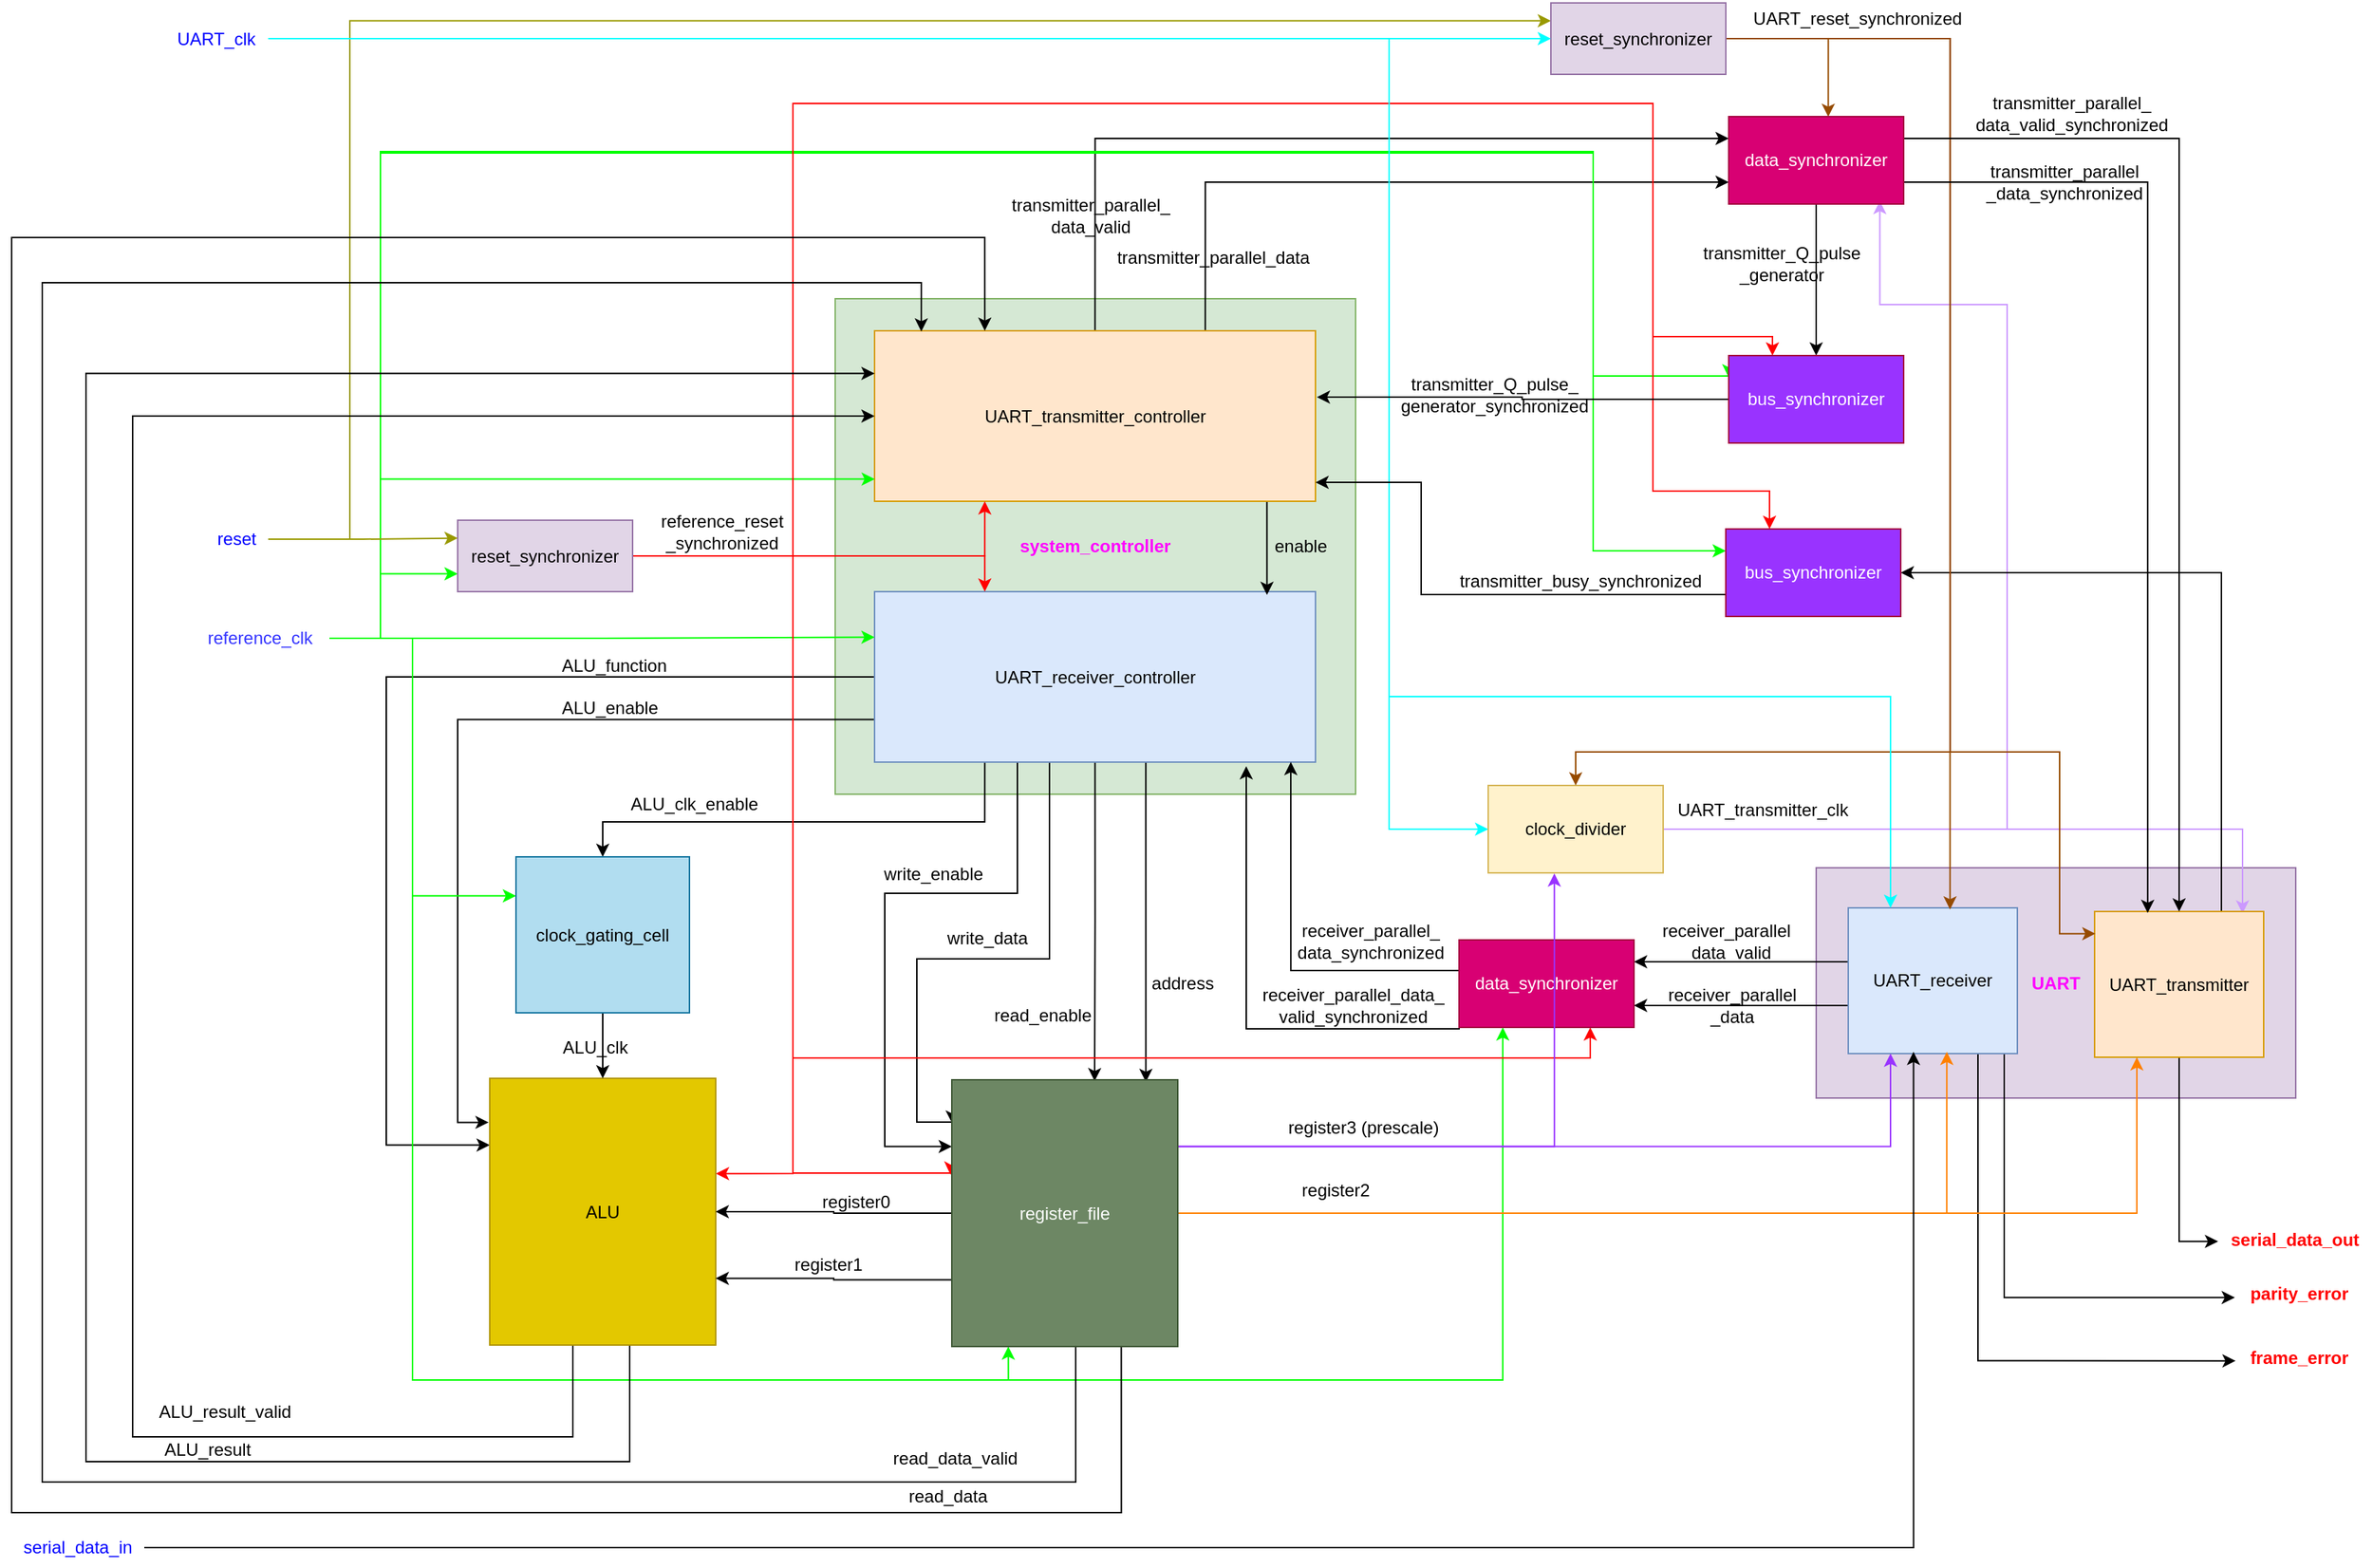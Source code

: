 <mxfile version="20.8.16" type="device" pages="12"><diagram id="I2hknLywWardgOlWjwkR" name="PrUcess"><mxGraphModel dx="1839" dy="588" grid="0" gridSize="10" guides="1" tooltips="1" connect="1" arrows="1" fold="1" page="1" pageScale="1" pageWidth="850" pageHeight="1100" math="0" shadow="0"><root><mxCell id="0"/><mxCell id="1" parent="0"/><mxCell id="GtN2hdlv_9Q7q_uJnz8w-1" value="&lt;b&gt;&lt;font color=&quot;#ff00ff&quot;&gt;UART&lt;/font&gt;&lt;/b&gt;" style="rounded=0;whiteSpace=wrap;html=1;fontSize=12;fillColor=#e1d5e7;strokeColor=#9673a6;" parent="1" vertex="1"><mxGeometry x="453" y="598.5" width="329" height="158" as="geometry"/></mxCell><mxCell id="GJ6zrOZwcdKifUZlEQFI-88" style="edgeStyle=orthogonalEdgeStyle;rounded=0;orthogonalLoop=1;jettySize=auto;html=1;exitX=0.75;exitY=1;exitDx=0;exitDy=0;entryX=-0.003;entryY=0.571;entryDx=0;entryDy=0;entryPerimeter=0;strokeColor=#000000;fontSize=12;fontColor=#FF0000;endArrow=classic;endFill=1;" parent="1" source="GtN2hdlv_9Q7q_uJnz8w-3" target="GJ6zrOZwcdKifUZlEQFI-85" edge="1"><mxGeometry relative="1" as="geometry"><Array as="points"><mxPoint x="564" y="726"/><mxPoint x="564" y="937"/></Array></mxGeometry></mxCell><mxCell id="GJ6zrOZwcdKifUZlEQFI-89" style="edgeStyle=orthogonalEdgeStyle;rounded=0;orthogonalLoop=1;jettySize=auto;html=1;exitX=1;exitY=1;exitDx=0;exitDy=0;entryX=-0.009;entryY=0.593;entryDx=0;entryDy=0;entryPerimeter=0;strokeColor=#000000;fontSize=12;fontColor=#FF0000;endArrow=classic;endFill=1;" parent="1" source="GtN2hdlv_9Q7q_uJnz8w-3" target="GJ6zrOZwcdKifUZlEQFI-84" edge="1"><mxGeometry relative="1" as="geometry"><Array as="points"><mxPoint x="582" y="726"/><mxPoint x="582" y="893"/></Array></mxGeometry></mxCell><mxCell id="ecuXzSOE1RuNQAaYUlNJ-7" style="edgeStyle=orthogonalEdgeStyle;rounded=0;orthogonalLoop=1;jettySize=auto;html=1;exitX=0;exitY=0.25;exitDx=0;exitDy=0;entryX=1;entryY=0.25;entryDx=0;entryDy=0;strokeColor=#000000;" parent="1" source="GtN2hdlv_9Q7q_uJnz8w-3" target="GtN2hdlv_9Q7q_uJnz8w-26" edge="1"><mxGeometry relative="1" as="geometry"><Array as="points"><mxPoint x="475" y="663"/></Array></mxGeometry></mxCell><mxCell id="ecuXzSOE1RuNQAaYUlNJ-8" style="edgeStyle=orthogonalEdgeStyle;rounded=0;orthogonalLoop=1;jettySize=auto;html=1;exitX=0;exitY=0.75;exitDx=0;exitDy=0;entryX=1;entryY=0.75;entryDx=0;entryDy=0;strokeColor=#000000;" parent="1" source="GtN2hdlv_9Q7q_uJnz8w-3" target="GtN2hdlv_9Q7q_uJnz8w-26" edge="1"><mxGeometry relative="1" as="geometry"><Array as="points"><mxPoint x="475" y="693"/></Array></mxGeometry></mxCell><mxCell id="GtN2hdlv_9Q7q_uJnz8w-3" value="UART_receiver" style="rounded=0;whiteSpace=wrap;html=1;fontSize=12;fillColor=#dae8fc;strokeColor=#6c8ebf;" parent="1" vertex="1"><mxGeometry x="475" y="626" width="116" height="100" as="geometry"/></mxCell><mxCell id="GtN2hdlv_9Q7q_uJnz8w-5" value="&lt;b&gt;&lt;font color=&quot;#ff00ff&quot;&gt;system_controller&lt;/font&gt;&lt;/b&gt;" style="rounded=0;whiteSpace=wrap;html=1;fontSize=12;fillColor=#d5e8d4;strokeColor=#82b366;" parent="1" vertex="1"><mxGeometry x="-220" y="208" width="357" height="340" as="geometry"/></mxCell><mxCell id="GtN2hdlv_9Q7q_uJnz8w-46" style="edgeStyle=orthogonalEdgeStyle;rounded=0;orthogonalLoop=1;jettySize=auto;html=1;exitX=0.25;exitY=1;exitDx=0;exitDy=0;entryX=0.5;entryY=0;entryDx=0;entryDy=0;strokeColor=#000000;fontSize=12;fontColor=#000000;endArrow=classic;endFill=1;" parent="1" source="GtN2hdlv_9Q7q_uJnz8w-6" target="GtN2hdlv_9Q7q_uJnz8w-41" edge="1"><mxGeometry relative="1" as="geometry"><Array as="points"><mxPoint x="-117" y="567"/><mxPoint x="-380" y="567"/></Array></mxGeometry></mxCell><mxCell id="GJ6zrOZwcdKifUZlEQFI-8" style="edgeStyle=orthogonalEdgeStyle;rounded=0;orthogonalLoop=1;jettySize=auto;html=1;exitX=0;exitY=0.5;exitDx=0;exitDy=0;entryX=0;entryY=0.25;entryDx=0;entryDy=0;strokeColor=#000000;fontSize=12;fontColor=#000000;endArrow=classic;endFill=1;" parent="1" source="GtN2hdlv_9Q7q_uJnz8w-6" target="GtN2hdlv_9Q7q_uJnz8w-40" edge="1"><mxGeometry relative="1" as="geometry"><Array as="points"><mxPoint x="-528" y="467"/><mxPoint x="-528" y="789"/></Array></mxGeometry></mxCell><mxCell id="GJ6zrOZwcdKifUZlEQFI-9" style="edgeStyle=orthogonalEdgeStyle;rounded=0;orthogonalLoop=1;jettySize=auto;html=1;exitX=0;exitY=0.75;exitDx=0;exitDy=0;entryX=-0.005;entryY=0.165;entryDx=0;entryDy=0;entryPerimeter=0;strokeColor=#000000;fontSize=12;fontColor=#000000;endArrow=classic;endFill=1;" parent="1" source="GtN2hdlv_9Q7q_uJnz8w-6" target="GtN2hdlv_9Q7q_uJnz8w-40" edge="1"><mxGeometry relative="1" as="geometry"><Array as="points"><mxPoint x="-479" y="497"/><mxPoint x="-479" y="773"/></Array></mxGeometry></mxCell><mxCell id="GJ6zrOZwcdKifUZlEQFI-17" style="edgeStyle=orthogonalEdgeStyle;rounded=0;orthogonalLoop=1;jettySize=auto;html=1;exitX=0.5;exitY=1;exitDx=0;exitDy=0;entryX=0;entryY=0.25;entryDx=0;entryDy=0;strokeColor=#000000;fontSize=12;fontColor=#000000;endArrow=classic;endFill=1;" parent="1" source="GtN2hdlv_9Q7q_uJnz8w-6" target="GtN2hdlv_9Q7q_uJnz8w-51" edge="1"><mxGeometry relative="1" as="geometry"><Array as="points"><mxPoint x="-95" y="526"/><mxPoint x="-95" y="616"/><mxPoint x="-186" y="616"/><mxPoint x="-186" y="789"/></Array></mxGeometry></mxCell><mxCell id="GJ6zrOZwcdKifUZlEQFI-19" style="edgeStyle=orthogonalEdgeStyle;rounded=0;orthogonalLoop=1;jettySize=auto;html=1;exitX=0.5;exitY=1;exitDx=0;exitDy=0;entryX=0.002;entryY=0.164;entryDx=0;entryDy=0;entryPerimeter=0;strokeColor=#000000;fontSize=12;fontColor=#000000;endArrow=classic;endFill=1;" parent="1" source="GtN2hdlv_9Q7q_uJnz8w-6" target="GtN2hdlv_9Q7q_uJnz8w-51" edge="1"><mxGeometry relative="1" as="geometry"><Array as="points"><mxPoint x="-73" y="526"/><mxPoint x="-73" y="661"/><mxPoint x="-164" y="661"/><mxPoint x="-164" y="773"/></Array></mxGeometry></mxCell><mxCell id="GJ6zrOZwcdKifUZlEQFI-20" style="edgeStyle=orthogonalEdgeStyle;rounded=0;orthogonalLoop=1;jettySize=auto;html=1;exitX=0.5;exitY=1;exitDx=0;exitDy=0;entryX=0.632;entryY=0.005;entryDx=0;entryDy=0;entryPerimeter=0;strokeColor=#000000;fontSize=12;fontColor=#000000;endArrow=classic;endFill=1;" parent="1" source="GtN2hdlv_9Q7q_uJnz8w-6" target="GtN2hdlv_9Q7q_uJnz8w-51" edge="1"><mxGeometry relative="1" as="geometry"/></mxCell><mxCell id="GJ6zrOZwcdKifUZlEQFI-21" style="edgeStyle=orthogonalEdgeStyle;rounded=0;orthogonalLoop=1;jettySize=auto;html=1;exitX=0.75;exitY=1;exitDx=0;exitDy=0;entryX=0.859;entryY=0.008;entryDx=0;entryDy=0;entryPerimeter=0;strokeColor=#000000;fontSize=12;fontColor=#000000;endArrow=classic;endFill=1;" parent="1" source="GtN2hdlv_9Q7q_uJnz8w-6" target="GtN2hdlv_9Q7q_uJnz8w-51" edge="1"><mxGeometry relative="1" as="geometry"><Array as="points"><mxPoint x="-7" y="526"/></Array></mxGeometry></mxCell><mxCell id="GtN2hdlv_9Q7q_uJnz8w-6" value="UART_receiver_controller" style="rounded=0;whiteSpace=wrap;html=1;fontSize=12;fillColor=#dae8fc;strokeColor=#6c8ebf;" parent="1" vertex="1"><mxGeometry x="-193" y="409" width="302.5" height="117" as="geometry"/></mxCell><mxCell id="GJ6zrOZwcdKifUZlEQFI-117" style="edgeStyle=orthogonalEdgeStyle;rounded=0;orthogonalLoop=1;jettySize=auto;html=1;exitX=0.75;exitY=1;exitDx=0;exitDy=0;entryX=0.89;entryY=0.019;entryDx=0;entryDy=0;entryPerimeter=0;strokeColor=#000000;fontSize=12;fontColor=#FF00FF;endArrow=classic;endFill=1;" parent="1" source="GtN2hdlv_9Q7q_uJnz8w-8" target="GtN2hdlv_9Q7q_uJnz8w-6" edge="1"><mxGeometry relative="1" as="geometry"><Array as="points"><mxPoint x="76" y="347"/></Array></mxGeometry></mxCell><mxCell id="ecuXzSOE1RuNQAaYUlNJ-12" style="edgeStyle=orthogonalEdgeStyle;rounded=0;orthogonalLoop=1;jettySize=auto;html=1;exitX=0.5;exitY=0;exitDx=0;exitDy=0;entryX=0;entryY=0.25;entryDx=0;entryDy=0;strokeColor=#000000;" parent="1" source="GtN2hdlv_9Q7q_uJnz8w-8" target="GtN2hdlv_9Q7q_uJnz8w-110" edge="1"><mxGeometry relative="1" as="geometry"/></mxCell><mxCell id="ecuXzSOE1RuNQAaYUlNJ-13" style="edgeStyle=orthogonalEdgeStyle;rounded=0;orthogonalLoop=1;jettySize=auto;html=1;exitX=0.75;exitY=0;exitDx=0;exitDy=0;entryX=0;entryY=0.75;entryDx=0;entryDy=0;strokeColor=#000000;" parent="1" source="GtN2hdlv_9Q7q_uJnz8w-8" target="GtN2hdlv_9Q7q_uJnz8w-110" edge="1"><mxGeometry relative="1" as="geometry"/></mxCell><mxCell id="GtN2hdlv_9Q7q_uJnz8w-8" value="UART_transmitter_controller" style="rounded=0;whiteSpace=wrap;html=1;fontSize=12;fillColor=#ffe6cc;strokeColor=#d79b00;" parent="1" vertex="1"><mxGeometry x="-193" y="230" width="302.5" height="117" as="geometry"/></mxCell><mxCell id="GtN2hdlv_9Q7q_uJnz8w-14" style="edgeStyle=orthogonalEdgeStyle;rounded=0;orthogonalLoop=1;jettySize=auto;html=1;entryX=0;entryY=0.75;entryDx=0;entryDy=0;strokeColor=#00FF00;fontSize=12;fontColor=#000000;endArrow=classic;endFill=1;" parent="1" source="GtN2hdlv_9Q7q_uJnz8w-9" target="GtN2hdlv_9Q7q_uJnz8w-10" edge="1"><mxGeometry relative="1" as="geometry"><Array as="points"><mxPoint x="-532" y="441"/><mxPoint x="-532" y="397"/></Array></mxGeometry></mxCell><mxCell id="GtN2hdlv_9Q7q_uJnz8w-22" style="edgeStyle=orthogonalEdgeStyle;rounded=0;orthogonalLoop=1;jettySize=auto;html=1;entryX=0.076;entryY=0.364;entryDx=0;entryDy=0;entryPerimeter=0;strokeColor=#00FF00;fontSize=12;fontColor=#000000;endArrow=classic;endFill=1;" parent="1" source="GtN2hdlv_9Q7q_uJnz8w-9" target="GtN2hdlv_9Q7q_uJnz8w-5" edge="1"><mxGeometry relative="1" as="geometry"><Array as="points"><mxPoint x="-532" y="441"/><mxPoint x="-532" y="332"/></Array></mxGeometry></mxCell><mxCell id="GtN2hdlv_9Q7q_uJnz8w-47" style="edgeStyle=orthogonalEdgeStyle;rounded=0;orthogonalLoop=1;jettySize=auto;html=1;entryX=0;entryY=0.25;entryDx=0;entryDy=0;strokeColor=#00FF00;fontSize=12;fontColor=#000000;endArrow=classic;endFill=1;" parent="1" source="GtN2hdlv_9Q7q_uJnz8w-9" target="GtN2hdlv_9Q7q_uJnz8w-41" edge="1"><mxGeometry relative="1" as="geometry"><Array as="points"><mxPoint x="-510" y="441"/><mxPoint x="-510" y="618"/></Array></mxGeometry></mxCell><mxCell id="GtN2hdlv_9Q7q_uJnz8w-149" style="edgeStyle=orthogonalEdgeStyle;rounded=0;orthogonalLoop=1;jettySize=auto;html=1;exitX=1;exitY=0.5;exitDx=0;exitDy=0;entryX=0;entryY=0.25;entryDx=0;entryDy=0;strokeColor=#00FF00;fontSize=12;fontColor=#000000;endArrow=classic;endFill=1;" parent="1" edge="1"><mxGeometry relative="1" as="geometry"><mxPoint x="-567" y="441" as="sourcePoint"/><mxPoint x="-193" y="440.25" as="targetPoint"/><Array as="points"><mxPoint x="-380" y="441"/><mxPoint x="-380" y="440"/></Array></mxGeometry></mxCell><mxCell id="GJ6zrOZwcdKifUZlEQFI-15" style="edgeStyle=orthogonalEdgeStyle;rounded=0;orthogonalLoop=1;jettySize=auto;html=1;exitX=1;exitY=0.5;exitDx=0;exitDy=0;entryX=0.25;entryY=1;entryDx=0;entryDy=0;strokeColor=#00FF00;fontSize=12;fontColor=#000000;endArrow=classic;endFill=1;" parent="1" source="GtN2hdlv_9Q7q_uJnz8w-9" target="GtN2hdlv_9Q7q_uJnz8w-51" edge="1"><mxGeometry relative="1" as="geometry"><Array as="points"><mxPoint x="-510" y="441"/><mxPoint x="-510" y="950"/><mxPoint x="-101" y="950"/></Array></mxGeometry></mxCell><mxCell id="GJ6zrOZwcdKifUZlEQFI-63" style="edgeStyle=orthogonalEdgeStyle;rounded=0;orthogonalLoop=1;jettySize=auto;html=1;entryX=0;entryY=0.25;entryDx=0;entryDy=0;strokeColor=#00FF00;fontSize=12;fontColor=#000000;endArrow=classic;endFill=1;" parent="1" source="GtN2hdlv_9Q7q_uJnz8w-9" target="GJ6zrOZwcdKifUZlEQFI-54" edge="1"><mxGeometry relative="1" as="geometry"><Array as="points"><mxPoint x="-532" y="441"/><mxPoint x="-532" y="108"/><mxPoint x="300" y="108"/><mxPoint x="300" y="261"/></Array></mxGeometry></mxCell><mxCell id="GJ6zrOZwcdKifUZlEQFI-64" style="edgeStyle=orthogonalEdgeStyle;rounded=0;orthogonalLoop=1;jettySize=auto;html=1;exitX=1;exitY=0.5;exitDx=0;exitDy=0;entryX=0;entryY=0.25;entryDx=0;entryDy=0;strokeColor=#00FF00;fontSize=12;fontColor=#000000;endArrow=classic;endFill=1;" parent="1" source="GtN2hdlv_9Q7q_uJnz8w-9" target="GJ6zrOZwcdKifUZlEQFI-59" edge="1"><mxGeometry relative="1" as="geometry"><Array as="points"><mxPoint x="-532" y="441"/><mxPoint x="-532" y="107"/><mxPoint x="300" y="107"/><mxPoint x="300" y="381"/></Array></mxGeometry></mxCell><mxCell id="ecuXzSOE1RuNQAaYUlNJ-3" style="edgeStyle=orthogonalEdgeStyle;rounded=0;orthogonalLoop=1;jettySize=auto;html=1;exitX=1;exitY=0.5;exitDx=0;exitDy=0;entryX=0.25;entryY=1;entryDx=0;entryDy=0;strokeColor=#00FF00;" parent="1" source="GtN2hdlv_9Q7q_uJnz8w-9" target="GtN2hdlv_9Q7q_uJnz8w-26" edge="1"><mxGeometry relative="1" as="geometry"><Array as="points"><mxPoint x="-510" y="441"/><mxPoint x="-510" y="950"/><mxPoint x="238" y="950"/></Array></mxGeometry></mxCell><mxCell id="GtN2hdlv_9Q7q_uJnz8w-9" value="&lt;font color=&quot;#3333ff&quot;&gt;reference_clk&lt;/font&gt;" style="text;html=1;strokeColor=none;fillColor=none;align=center;verticalAlign=middle;whiteSpace=wrap;rounded=0;fontSize=12;fontColor=#000000;" parent="1" vertex="1"><mxGeometry x="-662" y="426" width="95" height="30" as="geometry"/></mxCell><mxCell id="GJ6zrOZwcdKifUZlEQFI-67" style="edgeStyle=orthogonalEdgeStyle;rounded=0;orthogonalLoop=1;jettySize=auto;html=1;exitX=1;exitY=0.5;exitDx=0;exitDy=0;entryX=0.25;entryY=1;entryDx=0;entryDy=0;strokeColor=#FF0000;fontSize=12;fontColor=#000000;endArrow=classic;endFill=1;" parent="1" source="GtN2hdlv_9Q7q_uJnz8w-10" target="GtN2hdlv_9Q7q_uJnz8w-8" edge="1"><mxGeometry relative="1" as="geometry"/></mxCell><mxCell id="GJ6zrOZwcdKifUZlEQFI-68" style="edgeStyle=orthogonalEdgeStyle;rounded=0;orthogonalLoop=1;jettySize=auto;html=1;exitX=1;exitY=0.5;exitDx=0;exitDy=0;entryX=0.25;entryY=0;entryDx=0;entryDy=0;strokeColor=#FF0000;fontSize=12;fontColor=#000000;endArrow=classic;endFill=1;" parent="1" source="GtN2hdlv_9Q7q_uJnz8w-10" target="GtN2hdlv_9Q7q_uJnz8w-6" edge="1"><mxGeometry relative="1" as="geometry"/></mxCell><mxCell id="GJ6zrOZwcdKifUZlEQFI-75" style="edgeStyle=orthogonalEdgeStyle;rounded=0;orthogonalLoop=1;jettySize=auto;html=1;exitX=1;exitY=0.5;exitDx=0;exitDy=0;entryX=-0.006;entryY=0.356;entryDx=0;entryDy=0;entryPerimeter=0;strokeColor=#FF0000;fontSize=12;fontColor=#000000;endArrow=classic;endFill=1;" parent="1" source="GtN2hdlv_9Q7q_uJnz8w-10" target="GtN2hdlv_9Q7q_uJnz8w-51" edge="1"><mxGeometry relative="1" as="geometry"><Array as="points"><mxPoint x="-249" y="384"/><mxPoint x="-249" y="808"/></Array></mxGeometry></mxCell><mxCell id="GJ6zrOZwcdKifUZlEQFI-77" style="edgeStyle=orthogonalEdgeStyle;rounded=0;orthogonalLoop=1;jettySize=auto;html=1;exitX=1;exitY=0.5;exitDx=0;exitDy=0;entryX=1.001;entryY=0.357;entryDx=0;entryDy=0;entryPerimeter=0;strokeColor=#FF0000;fontSize=12;fontColor=#000000;endArrow=classic;endFill=1;" parent="1" source="GtN2hdlv_9Q7q_uJnz8w-10" target="GtN2hdlv_9Q7q_uJnz8w-40" edge="1"><mxGeometry relative="1" as="geometry"><Array as="points"><mxPoint x="-249" y="384"/><mxPoint x="-249" y="808"/></Array></mxGeometry></mxCell><mxCell id="GJ6zrOZwcdKifUZlEQFI-79" style="edgeStyle=orthogonalEdgeStyle;rounded=0;orthogonalLoop=1;jettySize=auto;html=1;exitX=1;exitY=0.5;exitDx=0;exitDy=0;entryX=0.25;entryY=0;entryDx=0;entryDy=0;strokeColor=#FF0000;fontSize=12;fontColor=#000000;endArrow=classic;endFill=1;" parent="1" source="GtN2hdlv_9Q7q_uJnz8w-10" target="GJ6zrOZwcdKifUZlEQFI-54" edge="1"><mxGeometry relative="1" as="geometry"><Array as="points"><mxPoint x="-249" y="384"/><mxPoint x="-249" y="74"/><mxPoint x="341" y="74"/><mxPoint x="341" y="234"/><mxPoint x="423" y="234"/></Array></mxGeometry></mxCell><mxCell id="GJ6zrOZwcdKifUZlEQFI-80" style="edgeStyle=orthogonalEdgeStyle;rounded=0;orthogonalLoop=1;jettySize=auto;html=1;exitX=1;exitY=0.5;exitDx=0;exitDy=0;entryX=0.25;entryY=0;entryDx=0;entryDy=0;strokeColor=#FF0000;fontSize=12;fontColor=#000000;endArrow=classic;endFill=1;" parent="1" source="GtN2hdlv_9Q7q_uJnz8w-10" target="GJ6zrOZwcdKifUZlEQFI-59" edge="1"><mxGeometry relative="1" as="geometry"><Array as="points"><mxPoint x="-249" y="384"/><mxPoint x="-249" y="74"/><mxPoint x="341" y="74"/><mxPoint x="341" y="340"/><mxPoint x="421" y="340"/></Array></mxGeometry></mxCell><mxCell id="ecuXzSOE1RuNQAaYUlNJ-6" style="edgeStyle=orthogonalEdgeStyle;rounded=0;orthogonalLoop=1;jettySize=auto;html=1;exitX=1;exitY=0.5;exitDx=0;exitDy=0;entryX=0.75;entryY=1;entryDx=0;entryDy=0;strokeColor=#FF0000;" parent="1" source="GtN2hdlv_9Q7q_uJnz8w-10" target="GtN2hdlv_9Q7q_uJnz8w-26" edge="1"><mxGeometry relative="1" as="geometry"><Array as="points"><mxPoint x="-249" y="385"/><mxPoint x="-249" y="729"/><mxPoint x="298" y="729"/></Array></mxGeometry></mxCell><mxCell id="GtN2hdlv_9Q7q_uJnz8w-10" value="&lt;font color=&quot;#000000&quot;&gt;reset_synchronizer&lt;/font&gt;" style="rounded=0;whiteSpace=wrap;html=1;fontSize=12;fillColor=#e1d5e7;strokeColor=#9673a6;" parent="1" vertex="1"><mxGeometry x="-479" y="360" width="120" height="49" as="geometry"/></mxCell><mxCell id="GtN2hdlv_9Q7q_uJnz8w-16" style="edgeStyle=orthogonalEdgeStyle;rounded=0;orthogonalLoop=1;jettySize=auto;html=1;entryX=0;entryY=0.25;entryDx=0;entryDy=0;strokeColor=#999900;fontSize=12;fontColor=#000000;endArrow=classic;endFill=1;" parent="1" source="GtN2hdlv_9Q7q_uJnz8w-15" target="GtN2hdlv_9Q7q_uJnz8w-10" edge="1"><mxGeometry relative="1" as="geometry"/></mxCell><mxCell id="GJ6zrOZwcdKifUZlEQFI-108" style="edgeStyle=orthogonalEdgeStyle;rounded=0;orthogonalLoop=1;jettySize=auto;html=1;entryX=0;entryY=0.25;entryDx=0;entryDy=0;strokeColor=#999900;fontSize=12;fontColor=#000000;endArrow=classic;endFill=1;" parent="1" source="GtN2hdlv_9Q7q_uJnz8w-15" target="GtN2hdlv_9Q7q_uJnz8w-94" edge="1"><mxGeometry relative="1" as="geometry"><Array as="points"><mxPoint x="-553" y="373"/><mxPoint x="-553" y="17"/></Array></mxGeometry></mxCell><mxCell id="GtN2hdlv_9Q7q_uJnz8w-15" value="&lt;font color=&quot;#0000ff&quot;&gt;reset&lt;/font&gt;" style="text;html=1;align=center;verticalAlign=middle;resizable=0;points=[];autosize=1;strokeColor=none;fillColor=none;fontSize=12;fontColor=#000000;" parent="1" vertex="1"><mxGeometry x="-654" y="360" width="45" height="26" as="geometry"/></mxCell><mxCell id="GJ6zrOZwcdKifUZlEQFI-24" style="edgeStyle=orthogonalEdgeStyle;rounded=0;orthogonalLoop=1;jettySize=auto;html=1;exitX=0;exitY=0.25;exitDx=0;exitDy=0;entryX=0.944;entryY=0.999;entryDx=0;entryDy=0;entryPerimeter=0;strokeColor=#000000;fontSize=12;fontColor=#000000;endArrow=classic;endFill=1;" parent="1" source="GtN2hdlv_9Q7q_uJnz8w-26" target="GtN2hdlv_9Q7q_uJnz8w-6" edge="1"><mxGeometry relative="1" as="geometry"><Array as="points"><mxPoint x="237" y="669"/><mxPoint x="93" y="669"/><mxPoint x="93" y="654"/></Array></mxGeometry></mxCell><mxCell id="GJ6zrOZwcdKifUZlEQFI-105" style="edgeStyle=orthogonalEdgeStyle;rounded=0;orthogonalLoop=1;jettySize=auto;html=1;exitX=0;exitY=0.75;exitDx=0;exitDy=0;entryX=0.843;entryY=1.024;entryDx=0;entryDy=0;entryPerimeter=0;strokeColor=#000000;fontSize=12;fontColor=#000000;endArrow=classic;endFill=1;" parent="1" source="GtN2hdlv_9Q7q_uJnz8w-26" target="GtN2hdlv_9Q7q_uJnz8w-6" edge="1"><mxGeometry relative="1" as="geometry"><Array as="points"><mxPoint x="208" y="709"/><mxPoint x="62" y="709"/></Array></mxGeometry></mxCell><mxCell id="GtN2hdlv_9Q7q_uJnz8w-26" value="data_synchronizer" style="rounded=0;whiteSpace=wrap;html=1;fontSize=12;fontColor=#ffffff;fillColor=#d80073;strokeColor=#A50040;" parent="1" vertex="1"><mxGeometry x="208" y="648" width="120" height="60" as="geometry"/></mxCell><mxCell id="GtN2hdlv_9Q7q_uJnz8w-34" value="receiver_parallel&lt;br&gt;_data_valid" style="text;html=1;align=center;verticalAlign=middle;resizable=0;points=[];autosize=1;strokeColor=none;fillColor=none;fontSize=12;fontColor=#000000;" parent="1" vertex="1"><mxGeometry x="338" y="628.5" width="106" height="41" as="geometry"/></mxCell><mxCell id="GtN2hdlv_9Q7q_uJnz8w-37" value="receiver_parallel_&lt;br&gt;data_synchronized" style="text;html=1;align=center;verticalAlign=middle;resizable=0;points=[];autosize=1;strokeColor=none;fillColor=none;fontSize=12;fontColor=#000000;" parent="1" vertex="1"><mxGeometry x="87.5" y="628.5" width="119" height="41" as="geometry"/></mxCell><mxCell id="GtN2hdlv_9Q7q_uJnz8w-39" value="receiver_parallel_data_&lt;br&gt;valid_synchronized" style="text;html=1;align=center;verticalAlign=middle;resizable=0;points=[];autosize=1;strokeColor=none;fillColor=none;fontSize=12;fontColor=#000000;" parent="1" vertex="1"><mxGeometry x="63.5" y="672" width="143" height="41" as="geometry"/></mxCell><mxCell id="GtN2hdlv_9Q7q_uJnz8w-118" style="edgeStyle=orthogonalEdgeStyle;rounded=0;orthogonalLoop=1;jettySize=auto;html=1;exitX=0.25;exitY=1;exitDx=0;exitDy=0;entryX=0;entryY=0.5;entryDx=0;entryDy=0;strokeColor=#000000;fontSize=12;fontColor=#000000;endArrow=classic;endFill=1;" parent="1" source="GtN2hdlv_9Q7q_uJnz8w-40" target="GtN2hdlv_9Q7q_uJnz8w-8" edge="1"><mxGeometry relative="1" as="geometry"><Array as="points"><mxPoint x="-400" y="926"/><mxPoint x="-400" y="989"/><mxPoint x="-702" y="989"/><mxPoint x="-702" y="289"/></Array></mxGeometry></mxCell><mxCell id="GtN2hdlv_9Q7q_uJnz8w-119" style="edgeStyle=orthogonalEdgeStyle;rounded=0;orthogonalLoop=1;jettySize=auto;html=1;exitX=0.5;exitY=1;exitDx=0;exitDy=0;entryX=0;entryY=0.25;entryDx=0;entryDy=0;strokeColor=#000000;fontSize=12;fontColor=#000000;endArrow=classic;endFill=1;" parent="1" source="GtN2hdlv_9Q7q_uJnz8w-40" target="GtN2hdlv_9Q7q_uJnz8w-8" edge="1"><mxGeometry relative="1" as="geometry"><Array as="points"><mxPoint x="-361" y="926"/><mxPoint x="-361" y="1006"/><mxPoint x="-734" y="1006"/><mxPoint x="-734" y="259"/></Array></mxGeometry></mxCell><mxCell id="GtN2hdlv_9Q7q_uJnz8w-40" value="ALU" style="rounded=0;whiteSpace=wrap;html=1;fontSize=12;fontColor=#000000;fillColor=#e3c800;strokeColor=#B09500;" parent="1" vertex="1"><mxGeometry x="-457" y="743" width="155" height="183" as="geometry"/></mxCell><mxCell id="GtN2hdlv_9Q7q_uJnz8w-45" style="edgeStyle=orthogonalEdgeStyle;rounded=0;orthogonalLoop=1;jettySize=auto;html=1;exitX=0.5;exitY=1;exitDx=0;exitDy=0;entryX=0.5;entryY=0;entryDx=0;entryDy=0;strokeColor=#000000;fontSize=12;fontColor=#000000;endArrow=classic;endFill=1;" parent="1" source="GtN2hdlv_9Q7q_uJnz8w-41" target="GtN2hdlv_9Q7q_uJnz8w-40" edge="1"><mxGeometry relative="1" as="geometry"/></mxCell><mxCell id="GtN2hdlv_9Q7q_uJnz8w-41" value="clock_gating_cell" style="rounded=0;whiteSpace=wrap;html=1;fontSize=12;fillColor=#b1ddf0;strokeColor=#10739e;" parent="1" vertex="1"><mxGeometry x="-439" y="591" width="119" height="107" as="geometry"/></mxCell><mxCell id="GtN2hdlv_9Q7q_uJnz8w-52" style="edgeStyle=orthogonalEdgeStyle;rounded=0;orthogonalLoop=1;jettySize=auto;html=1;exitX=0;exitY=0.5;exitDx=0;exitDy=0;entryX=1;entryY=0.5;entryDx=0;entryDy=0;strokeColor=#000000;fontSize=12;fontColor=#000000;endArrow=classic;endFill=1;" parent="1" source="GtN2hdlv_9Q7q_uJnz8w-51" target="GtN2hdlv_9Q7q_uJnz8w-40" edge="1"><mxGeometry relative="1" as="geometry"/></mxCell><mxCell id="GtN2hdlv_9Q7q_uJnz8w-53" style="edgeStyle=orthogonalEdgeStyle;rounded=0;orthogonalLoop=1;jettySize=auto;html=1;exitX=0;exitY=0.75;exitDx=0;exitDy=0;entryX=1;entryY=0.75;entryDx=0;entryDy=0;strokeColor=#000000;fontSize=12;fontColor=#000000;endArrow=classic;endFill=1;" parent="1" source="GtN2hdlv_9Q7q_uJnz8w-51" target="GtN2hdlv_9Q7q_uJnz8w-40" edge="1"><mxGeometry relative="1" as="geometry"/></mxCell><mxCell id="GtN2hdlv_9Q7q_uJnz8w-120" style="edgeStyle=orthogonalEdgeStyle;rounded=0;orthogonalLoop=1;jettySize=auto;html=1;exitX=0.5;exitY=1;exitDx=0;exitDy=0;entryX=0.106;entryY=0.004;entryDx=0;entryDy=0;entryPerimeter=0;strokeColor=#000000;fontSize=12;fontColor=#000000;endArrow=classic;endFill=1;" parent="1" source="GtN2hdlv_9Q7q_uJnz8w-51" target="GtN2hdlv_9Q7q_uJnz8w-8" edge="1"><mxGeometry relative="1" as="geometry"><Array as="points"><mxPoint x="-55" y="926"/><mxPoint x="-55" y="1020"/><mxPoint x="-764" y="1020"/><mxPoint x="-764" y="197"/><mxPoint x="-161" y="197"/></Array></mxGeometry></mxCell><mxCell id="GtN2hdlv_9Q7q_uJnz8w-121" style="edgeStyle=orthogonalEdgeStyle;rounded=0;orthogonalLoop=1;jettySize=auto;html=1;exitX=0.75;exitY=1;exitDx=0;exitDy=0;entryX=0.25;entryY=0;entryDx=0;entryDy=0;strokeColor=#000000;fontSize=12;fontColor=#000000;endArrow=classic;endFill=1;" parent="1" source="GtN2hdlv_9Q7q_uJnz8w-51" target="GtN2hdlv_9Q7q_uJnz8w-8" edge="1"><mxGeometry relative="1" as="geometry"><Array as="points"><mxPoint x="-24" y="1041"/><mxPoint x="-785" y="1041"/><mxPoint x="-785" y="166"/><mxPoint x="-117" y="166"/></Array></mxGeometry></mxCell><mxCell id="GtN2hdlv_9Q7q_uJnz8w-150" style="edgeStyle=orthogonalEdgeStyle;rounded=0;orthogonalLoop=1;jettySize=auto;html=1;exitX=1;exitY=0.25;exitDx=0;exitDy=0;entryX=0.25;entryY=1;entryDx=0;entryDy=0;strokeColor=#9933FF;fontSize=12;fontColor=#000000;endArrow=classic;endFill=1;" parent="1" source="GtN2hdlv_9Q7q_uJnz8w-51" target="GtN2hdlv_9Q7q_uJnz8w-3" edge="1"><mxGeometry relative="1" as="geometry"/></mxCell><mxCell id="GJ6zrOZwcdKifUZlEQFI-42" style="edgeStyle=orthogonalEdgeStyle;rounded=0;orthogonalLoop=1;jettySize=auto;html=1;exitX=1;exitY=0.25;exitDx=0;exitDy=0;entryX=0.378;entryY=1.006;entryDx=0;entryDy=0;entryPerimeter=0;strokeColor=#9933FF;fontSize=12;fontColor=#000000;endArrow=classic;endFill=1;" parent="1" source="GtN2hdlv_9Q7q_uJnz8w-51" target="GtN2hdlv_9Q7q_uJnz8w-65" edge="1"><mxGeometry relative="1" as="geometry"/></mxCell><mxCell id="GJ6zrOZwcdKifUZlEQFI-115" style="edgeStyle=orthogonalEdgeStyle;rounded=0;orthogonalLoop=1;jettySize=auto;html=1;exitX=1;exitY=0.5;exitDx=0;exitDy=0;entryX=0.583;entryY=0.988;entryDx=0;entryDy=0;entryPerimeter=0;strokeColor=#FF8000;fontSize=12;fontColor=#000000;endArrow=classic;endFill=1;" parent="1" source="GtN2hdlv_9Q7q_uJnz8w-51" target="GtN2hdlv_9Q7q_uJnz8w-3" edge="1"><mxGeometry relative="1" as="geometry"/></mxCell><mxCell id="GJ6zrOZwcdKifUZlEQFI-120" style="edgeStyle=orthogonalEdgeStyle;rounded=0;orthogonalLoop=1;jettySize=auto;html=1;exitX=1;exitY=0.5;exitDx=0;exitDy=0;entryX=0.25;entryY=1;entryDx=0;entryDy=0;strokeColor=#FF8000;fontSize=12;fontColor=#FF00FF;endArrow=classic;endFill=1;" parent="1" source="GtN2hdlv_9Q7q_uJnz8w-51" target="GtN2hdlv_9Q7q_uJnz8w-72" edge="1"><mxGeometry relative="1" as="geometry"/></mxCell><mxCell id="GtN2hdlv_9Q7q_uJnz8w-51" value="register_file" style="rounded=0;whiteSpace=wrap;html=1;fontSize=12;fontColor=#ffffff;fillColor=#6d8764;strokeColor=#3A5431;" parent="1" vertex="1"><mxGeometry x="-140" y="744" width="155" height="183" as="geometry"/></mxCell><mxCell id="GtN2hdlv_9Q7q_uJnz8w-60" value="register0" style="text;html=1;align=center;verticalAlign=middle;resizable=0;points=[];autosize=1;strokeColor=none;fillColor=none;fontSize=12;fontColor=#000000;" parent="1" vertex="1"><mxGeometry x="-239" y="815" width="65" height="26" as="geometry"/></mxCell><mxCell id="GtN2hdlv_9Q7q_uJnz8w-61" value="register1" style="text;html=1;align=center;verticalAlign=middle;resizable=0;points=[];autosize=1;strokeColor=none;fillColor=none;fontSize=12;fontColor=#000000;" parent="1" vertex="1"><mxGeometry x="-258" y="858" width="65" height="26" as="geometry"/></mxCell><mxCell id="GJ6zrOZwcdKifUZlEQFI-97" style="edgeStyle=orthogonalEdgeStyle;rounded=0;orthogonalLoop=1;jettySize=auto;html=1;exitX=1;exitY=0.5;exitDx=0;exitDy=0;entryX=0.864;entryY=0.965;entryDx=0;entryDy=0;entryPerimeter=0;strokeColor=#CC99FF;fontSize=12;fontColor=#0000FF;endArrow=classic;endFill=1;" parent="1" source="GtN2hdlv_9Q7q_uJnz8w-65" target="GtN2hdlv_9Q7q_uJnz8w-110" edge="1"><mxGeometry relative="1" as="geometry"><Array as="points"><mxPoint x="584" y="572"/><mxPoint x="584" y="212"/><mxPoint x="497" y="212"/></Array></mxGeometry></mxCell><mxCell id="GJ6zrOZwcdKifUZlEQFI-119" style="edgeStyle=orthogonalEdgeStyle;rounded=0;orthogonalLoop=1;jettySize=auto;html=1;exitX=1;exitY=0.5;exitDx=0;exitDy=0;entryX=0.875;entryY=0.014;entryDx=0;entryDy=0;entryPerimeter=0;strokeColor=#CC99FF;fontSize=12;fontColor=#FF00FF;endArrow=classic;endFill=1;" parent="1" source="GtN2hdlv_9Q7q_uJnz8w-65" target="GtN2hdlv_9Q7q_uJnz8w-72" edge="1"><mxGeometry relative="1" as="geometry"/></mxCell><mxCell id="GtN2hdlv_9Q7q_uJnz8w-65" value="clock_divider" style="rounded=0;whiteSpace=wrap;html=1;fontSize=12;fillColor=#fff2cc;strokeColor=#d6b656;" parent="1" vertex="1"><mxGeometry x="228" y="542" width="120" height="60" as="geometry"/></mxCell><mxCell id="GtN2hdlv_9Q7q_uJnz8w-66" value="ALU_clk" style="text;html=1;align=center;verticalAlign=middle;resizable=0;points=[];autosize=1;strokeColor=none;fillColor=none;fontSize=12;fontColor=#000000;" parent="1" vertex="1"><mxGeometry x="-417" y="709" width="63" height="26" as="geometry"/></mxCell><mxCell id="GtN2hdlv_9Q7q_uJnz8w-67" value="ALU_clk_enable" style="text;html=1;align=center;verticalAlign=middle;resizable=0;points=[];autosize=1;strokeColor=none;fillColor=none;fontSize=12;fontColor=#000000;" parent="1" vertex="1"><mxGeometry x="-370" y="542" width="105" height="26" as="geometry"/></mxCell><mxCell id="GtN2hdlv_9Q7q_uJnz8w-68" value="ALU_function" style="text;html=1;align=center;verticalAlign=middle;resizable=0;points=[];autosize=1;strokeColor=none;fillColor=none;fontSize=12;fontColor=#000000;" parent="1" vertex="1"><mxGeometry x="-417" y="447" width="90" height="26" as="geometry"/></mxCell><mxCell id="GtN2hdlv_9Q7q_uJnz8w-69" value="ALU_enable" style="text;html=1;align=center;verticalAlign=middle;resizable=0;points=[];autosize=1;strokeColor=none;fillColor=none;fontSize=12;fontColor=#000000;" parent="1" vertex="1"><mxGeometry x="-417" y="476" width="84" height="26" as="geometry"/></mxCell><mxCell id="GtN2hdlv_9Q7q_uJnz8w-71" value="enable" style="text;html=1;align=center;verticalAlign=middle;resizable=0;points=[];autosize=1;strokeColor=none;fillColor=none;fontSize=12;fontColor=#000000;" parent="1" vertex="1"><mxGeometry x="72" y="365" width="54" height="26" as="geometry"/></mxCell><mxCell id="GJ6zrOZwcdKifUZlEQFI-60" style="edgeStyle=orthogonalEdgeStyle;rounded=0;orthogonalLoop=1;jettySize=auto;html=1;exitX=0.75;exitY=0;exitDx=0;exitDy=0;entryX=1;entryY=0.5;entryDx=0;entryDy=0;strokeColor=#000000;fontSize=12;fontColor=#000000;endArrow=classic;endFill=1;" parent="1" source="GtN2hdlv_9Q7q_uJnz8w-72" target="GJ6zrOZwcdKifUZlEQFI-59" edge="1"><mxGeometry relative="1" as="geometry"/></mxCell><mxCell id="GJ6zrOZwcdKifUZlEQFI-111" style="edgeStyle=orthogonalEdgeStyle;rounded=0;orthogonalLoop=1;jettySize=auto;html=1;exitX=0.5;exitY=1;exitDx=0;exitDy=0;entryX=0.007;entryY=0.534;entryDx=0;entryDy=0;entryPerimeter=0;strokeColor=#000000;fontSize=12;fontColor=#000000;endArrow=classic;endFill=1;" parent="1" source="GtN2hdlv_9Q7q_uJnz8w-72" target="GJ6zrOZwcdKifUZlEQFI-86" edge="1"><mxGeometry relative="1" as="geometry"/></mxCell><mxCell id="GtN2hdlv_9Q7q_uJnz8w-72" value="UART_transmitter" style="rounded=0;whiteSpace=wrap;html=1;fontSize=12;fillColor=#ffe6cc;strokeColor=#d79b00;" parent="1" vertex="1"><mxGeometry x="644" y="628.5" width="116" height="100" as="geometry"/></mxCell><mxCell id="GtN2hdlv_9Q7q_uJnz8w-74" value="register2" style="text;html=1;align=center;verticalAlign=middle;resizable=0;points=[];autosize=1;strokeColor=none;fillColor=none;fontSize=12;fontColor=#000000;" parent="1" vertex="1"><mxGeometry x="90" y="807" width="65" height="26" as="geometry"/></mxCell><mxCell id="GtN2hdlv_9Q7q_uJnz8w-86" value="register3 (prescale)" style="text;html=1;align=center;verticalAlign=middle;resizable=0;points=[];autosize=1;strokeColor=none;fillColor=none;fontSize=12;fontColor=#000000;" parent="1" vertex="1"><mxGeometry x="81" y="763.5" width="121" height="26" as="geometry"/></mxCell><mxCell id="GtN2hdlv_9Q7q_uJnz8w-160" style="edgeStyle=orthogonalEdgeStyle;rounded=0;orthogonalLoop=1;jettySize=auto;html=1;exitX=1;exitY=0.5;exitDx=0;exitDy=0;entryX=0.569;entryY=0.003;entryDx=0;entryDy=0;entryPerimeter=0;strokeColor=#964B00;fontSize=12;fontColor=#000000;endArrow=classic;endFill=1;" parent="1" source="GtN2hdlv_9Q7q_uJnz8w-94" target="GtN2hdlv_9Q7q_uJnz8w-110" edge="1"><mxGeometry relative="1" as="geometry"/></mxCell><mxCell id="GJ6zrOZwcdKifUZlEQFI-53" style="edgeStyle=orthogonalEdgeStyle;rounded=0;orthogonalLoop=1;jettySize=auto;html=1;exitX=1;exitY=0.5;exitDx=0;exitDy=0;entryX=0.602;entryY=0.011;entryDx=0;entryDy=0;entryPerimeter=0;strokeColor=#964B00;fontSize=12;fontColor=#000000;endArrow=classic;endFill=1;" parent="1" source="GtN2hdlv_9Q7q_uJnz8w-94" target="GtN2hdlv_9Q7q_uJnz8w-3" edge="1"><mxGeometry relative="1" as="geometry"/></mxCell><mxCell id="GJ6zrOZwcdKifUZlEQFI-96" style="edgeStyle=orthogonalEdgeStyle;rounded=0;orthogonalLoop=1;jettySize=auto;html=1;exitX=1;exitY=0.5;exitDx=0;exitDy=0;entryX=0.5;entryY=0;entryDx=0;entryDy=0;strokeColor=#964B00;fontSize=12;fontColor=#0000FF;endArrow=classic;endFill=1;" parent="1" source="GtN2hdlv_9Q7q_uJnz8w-94" target="GtN2hdlv_9Q7q_uJnz8w-65" edge="1"><mxGeometry relative="1" as="geometry"><Array as="points"><mxPoint x="545" y="29"/><mxPoint x="545" y="519"/><mxPoint x="288" y="519"/></Array></mxGeometry></mxCell><mxCell id="GJ6zrOZwcdKifUZlEQFI-118" style="edgeStyle=orthogonalEdgeStyle;rounded=0;orthogonalLoop=1;jettySize=auto;html=1;exitX=1;exitY=0.5;exitDx=0;exitDy=0;entryX=0.005;entryY=0.152;entryDx=0;entryDy=0;entryPerimeter=0;strokeColor=#964B00;fontSize=12;fontColor=#FF00FF;endArrow=classic;endFill=1;" parent="1" source="GtN2hdlv_9Q7q_uJnz8w-94" target="GtN2hdlv_9Q7q_uJnz8w-72" edge="1"><mxGeometry relative="1" as="geometry"><Array as="points"><mxPoint x="545" y="30"/><mxPoint x="545" y="519"/><mxPoint x="620" y="519"/><mxPoint x="620" y="644"/></Array></mxGeometry></mxCell><mxCell id="GtN2hdlv_9Q7q_uJnz8w-94" value="&lt;font color=&quot;#000000&quot;&gt;reset_synchronizer&lt;/font&gt;" style="rounded=0;whiteSpace=wrap;html=1;fontSize=12;fillColor=#e1d5e7;strokeColor=#9673a6;" parent="1" vertex="1"><mxGeometry x="271" y="5" width="120" height="49" as="geometry"/></mxCell><mxCell id="GtN2hdlv_9Q7q_uJnz8w-100" value="UART_transmitter_clk" style="text;html=1;align=center;verticalAlign=middle;resizable=0;points=[];autosize=1;strokeColor=none;fillColor=none;fontSize=12;fontColor=#000000;" parent="1" vertex="1"><mxGeometry x="348" y="546" width="135" height="26" as="geometry"/></mxCell><mxCell id="GJ6zrOZwcdKifUZlEQFI-52" style="edgeStyle=orthogonalEdgeStyle;rounded=0;orthogonalLoop=1;jettySize=auto;html=1;exitX=1;exitY=0.25;exitDx=0;exitDy=0;strokeColor=#000000;fontSize=12;fontColor=#000000;endArrow=classic;endFill=1;" parent="1" source="GtN2hdlv_9Q7q_uJnz8w-110" target="GtN2hdlv_9Q7q_uJnz8w-72" edge="1"><mxGeometry relative="1" as="geometry"/></mxCell><mxCell id="GJ6zrOZwcdKifUZlEQFI-57" style="edgeStyle=orthogonalEdgeStyle;rounded=0;orthogonalLoop=1;jettySize=auto;html=1;exitX=0.5;exitY=1;exitDx=0;exitDy=0;entryX=0.5;entryY=0;entryDx=0;entryDy=0;strokeColor=#000000;fontSize=12;fontColor=#000000;endArrow=classic;endFill=1;" parent="1" source="GtN2hdlv_9Q7q_uJnz8w-110" target="GJ6zrOZwcdKifUZlEQFI-54" edge="1"><mxGeometry relative="1" as="geometry"/></mxCell><mxCell id="GJ6zrOZwcdKifUZlEQFI-123" style="edgeStyle=orthogonalEdgeStyle;rounded=0;orthogonalLoop=1;jettySize=auto;html=1;exitX=1;exitY=0.75;exitDx=0;exitDy=0;entryX=0.314;entryY=0.01;entryDx=0;entryDy=0;entryPerimeter=0;strokeColor=#000000;fontSize=12;fontColor=#FF00FF;endArrow=classic;endFill=1;" parent="1" source="GtN2hdlv_9Q7q_uJnz8w-110" target="GtN2hdlv_9Q7q_uJnz8w-72" edge="1"><mxGeometry relative="1" as="geometry"/></mxCell><mxCell id="GtN2hdlv_9Q7q_uJnz8w-110" value="data_synchronizer" style="rounded=0;whiteSpace=wrap;html=1;fontSize=12;fontColor=#ffffff;fillColor=#d80073;strokeColor=#A50040;" parent="1" vertex="1"><mxGeometry x="393" y="83" width="120" height="60" as="geometry"/></mxCell><mxCell id="GtN2hdlv_9Q7q_uJnz8w-122" value="ALU_result_valid" style="text;html=1;align=center;verticalAlign=middle;resizable=0;points=[];autosize=1;strokeColor=none;fillColor=none;fontSize=12;fontColor=#000000;" parent="1" vertex="1"><mxGeometry x="-694" y="959" width="109" height="26" as="geometry"/></mxCell><mxCell id="GtN2hdlv_9Q7q_uJnz8w-123" value="ALU_result" style="text;html=1;align=center;verticalAlign=middle;resizable=0;points=[];autosize=1;strokeColor=none;fillColor=none;fontSize=12;fontColor=#000000;" parent="1" vertex="1"><mxGeometry x="-690" y="985" width="77" height="26" as="geometry"/></mxCell><mxCell id="GtN2hdlv_9Q7q_uJnz8w-125" value="read_data_valid" style="text;html=1;align=center;verticalAlign=middle;resizable=0;points=[];autosize=1;strokeColor=none;fillColor=none;fontSize=12;fontColor=#000000;" parent="1" vertex="1"><mxGeometry x="-190" y="991" width="103" height="26" as="geometry"/></mxCell><mxCell id="GtN2hdlv_9Q7q_uJnz8w-126" value="read_data" style="text;html=1;align=center;verticalAlign=middle;resizable=0;points=[];autosize=1;strokeColor=none;fillColor=none;fontSize=12;fontColor=#000000;" parent="1" vertex="1"><mxGeometry x="-179" y="1017" width="72" height="26" as="geometry"/></mxCell><mxCell id="GJ6zrOZwcdKifUZlEQFI-81" style="edgeStyle=orthogonalEdgeStyle;rounded=0;orthogonalLoop=1;jettySize=auto;html=1;entryX=0;entryY=0.5;entryDx=0;entryDy=0;strokeColor=#00FFFF;fontSize=12;fontColor=#0000FF;endArrow=classic;endFill=1;" parent="1" source="GtN2hdlv_9Q7q_uJnz8w-128" target="GtN2hdlv_9Q7q_uJnz8w-94" edge="1"><mxGeometry relative="1" as="geometry"/></mxCell><mxCell id="GJ6zrOZwcdKifUZlEQFI-82" style="edgeStyle=orthogonalEdgeStyle;rounded=0;orthogonalLoop=1;jettySize=auto;html=1;entryX=0;entryY=0.5;entryDx=0;entryDy=0;strokeColor=#00FFFF;fontSize=12;fontColor=#0000FF;endArrow=classic;endFill=1;" parent="1" source="GtN2hdlv_9Q7q_uJnz8w-128" target="GtN2hdlv_9Q7q_uJnz8w-65" edge="1"><mxGeometry relative="1" as="geometry"><Array as="points"><mxPoint x="160" y="30"/><mxPoint x="160" y="572"/></Array></mxGeometry></mxCell><mxCell id="GJ6zrOZwcdKifUZlEQFI-98" style="edgeStyle=orthogonalEdgeStyle;rounded=0;orthogonalLoop=1;jettySize=auto;html=1;entryX=0.25;entryY=0;entryDx=0;entryDy=0;strokeColor=#00FFFF;fontSize=12;fontColor=#0000FF;endArrow=classic;endFill=1;" parent="1" source="GtN2hdlv_9Q7q_uJnz8w-128" target="GtN2hdlv_9Q7q_uJnz8w-3" edge="1"><mxGeometry relative="1" as="geometry"><Array as="points"><mxPoint x="160" y="30"/><mxPoint x="160" y="481"/><mxPoint x="504" y="481"/></Array></mxGeometry></mxCell><mxCell id="GtN2hdlv_9Q7q_uJnz8w-128" value="&lt;font color=&quot;#0000ff&quot;&gt;UART_clk&lt;/font&gt;" style="text;html=1;align=center;verticalAlign=middle;resizable=0;points=[];autosize=1;strokeColor=none;fillColor=none;fontSize=12;fontColor=#000000;" parent="1" vertex="1"><mxGeometry x="-681" y="16.5" width="72" height="26" as="geometry"/></mxCell><mxCell id="GtN2hdlv_9Q7q_uJnz8w-161" value="transmitter_parallel_&lt;br&gt;data_valid" style="text;html=1;align=center;verticalAlign=middle;resizable=0;points=[];autosize=1;strokeColor=none;fillColor=none;fontSize=12;fontColor=#000000;" parent="1" vertex="1"><mxGeometry x="-109" y="130" width="127" height="41" as="geometry"/></mxCell><mxCell id="GtN2hdlv_9Q7q_uJnz8w-162" value="transmitter_parallel_&lt;br&gt;data_valid_synchronized" style="text;html=1;align=center;verticalAlign=middle;resizable=0;points=[];autosize=1;strokeColor=none;fillColor=none;fontSize=12;fontColor=#000000;" parent="1" vertex="1"><mxGeometry x="553" y="60" width="150" height="41" as="geometry"/></mxCell><mxCell id="GJ6zrOZwcdKifUZlEQFI-1" value="transmitter_parallel_data" style="text;html=1;align=center;verticalAlign=middle;resizable=0;points=[];autosize=1;strokeColor=none;fillColor=none;fontSize=12;fontColor=#000000;" parent="1" vertex="1"><mxGeometry x="-36" y="166.5" width="150" height="26" as="geometry"/></mxCell><mxCell id="GJ6zrOZwcdKifUZlEQFI-2" value="transmitter_parallel&lt;br&gt;_data_synchronized" style="text;html=1;align=center;verticalAlign=middle;resizable=0;points=[];autosize=1;strokeColor=none;fillColor=none;fontSize=12;fontColor=#000000;" parent="1" vertex="1"><mxGeometry x="560" y="107" width="125" height="41" as="geometry"/></mxCell><mxCell id="GJ6zrOZwcdKifUZlEQFI-26" value="receiver_parallel&lt;br&gt;_data" style="text;html=1;align=center;verticalAlign=middle;resizable=0;points=[];autosize=1;strokeColor=none;fillColor=none;fontSize=12;fontColor=#000000;" parent="1" vertex="1"><mxGeometry x="342" y="672" width="106" height="41" as="geometry"/></mxCell><mxCell id="GJ6zrOZwcdKifUZlEQFI-58" style="edgeStyle=orthogonalEdgeStyle;rounded=0;orthogonalLoop=1;jettySize=auto;html=1;exitX=0;exitY=0.5;exitDx=0;exitDy=0;entryX=1.003;entryY=0.389;entryDx=0;entryDy=0;entryPerimeter=0;strokeColor=#000000;fontSize=12;fontColor=#000000;endArrow=classic;endFill=1;" parent="1" source="GJ6zrOZwcdKifUZlEQFI-54" target="GtN2hdlv_9Q7q_uJnz8w-8" edge="1"><mxGeometry relative="1" as="geometry"/></mxCell><mxCell id="GJ6zrOZwcdKifUZlEQFI-54" value="bus_synchronizer" style="rounded=0;whiteSpace=wrap;html=1;fontSize=12;fontColor=#ffffff;fillColor=#9933FF;strokeColor=#A50040;" parent="1" vertex="1"><mxGeometry x="393" y="247" width="120" height="60" as="geometry"/></mxCell><mxCell id="GJ6zrOZwcdKifUZlEQFI-121" style="edgeStyle=orthogonalEdgeStyle;rounded=0;orthogonalLoop=1;jettySize=auto;html=1;exitX=0;exitY=0.75;exitDx=0;exitDy=0;entryX=1;entryY=0.889;entryDx=0;entryDy=0;entryPerimeter=0;strokeColor=#000000;fontSize=12;fontColor=#FF00FF;endArrow=classic;endFill=1;" parent="1" source="GJ6zrOZwcdKifUZlEQFI-59" target="GtN2hdlv_9Q7q_uJnz8w-8" edge="1"><mxGeometry relative="1" as="geometry"><Array as="points"><mxPoint x="182" y="411"/><mxPoint x="182" y="334"/></Array></mxGeometry></mxCell><mxCell id="GJ6zrOZwcdKifUZlEQFI-59" value="bus_synchronizer" style="rounded=0;whiteSpace=wrap;html=1;fontSize=12;fontColor=#ffffff;fillColor=#9933FF;strokeColor=#A50040;" parent="1" vertex="1"><mxGeometry x="391" y="366" width="120" height="60" as="geometry"/></mxCell><mxCell id="GJ6zrOZwcdKifUZlEQFI-84" value="&lt;font color=&quot;#ff0000&quot;&gt;&lt;b&gt;parity_error&lt;/b&gt;&lt;/font&gt;" style="text;html=1;align=center;verticalAlign=middle;resizable=0;points=[];autosize=1;strokeColor=none;fillColor=none;fontSize=12;fontColor=#0000FF;" parent="1" vertex="1"><mxGeometry x="741" y="878" width="85" height="26" as="geometry"/></mxCell><mxCell id="GJ6zrOZwcdKifUZlEQFI-85" value="&lt;font color=&quot;#ff0000&quot;&gt;&lt;b&gt;frame_error&lt;/b&gt;&lt;/font&gt;" style="text;html=1;align=center;verticalAlign=middle;resizable=0;points=[];autosize=1;strokeColor=none;fillColor=none;fontSize=12;fontColor=#0000FF;" parent="1" vertex="1"><mxGeometry x="741" y="922" width="85" height="26" as="geometry"/></mxCell><mxCell id="GJ6zrOZwcdKifUZlEQFI-86" value="&lt;b&gt;serial_data_out&lt;/b&gt;" style="text;html=1;align=center;verticalAlign=middle;resizable=0;points=[];autosize=1;strokeColor=none;fillColor=none;fontSize=12;fontColor=#FF0000;" parent="1" vertex="1"><mxGeometry x="728" y="841" width="106" height="26" as="geometry"/></mxCell><mxCell id="GJ6zrOZwcdKifUZlEQFI-114" style="edgeStyle=orthogonalEdgeStyle;rounded=0;orthogonalLoop=1;jettySize=auto;html=1;entryX=0.386;entryY=0.988;entryDx=0;entryDy=0;entryPerimeter=0;strokeColor=#000000;fontSize=12;fontColor=#000000;endArrow=classic;endFill=1;" parent="1" source="GJ6zrOZwcdKifUZlEQFI-91" target="GtN2hdlv_9Q7q_uJnz8w-3" edge="1"><mxGeometry relative="1" as="geometry"/></mxCell><mxCell id="GJ6zrOZwcdKifUZlEQFI-91" value="&lt;font color=&quot;#0000ff&quot;&gt;serial_data_in&lt;/font&gt;" style="text;html=1;align=center;verticalAlign=middle;resizable=0;points=[];autosize=1;strokeColor=none;fillColor=none;fontSize=12;fontColor=#FF0000;" parent="1" vertex="1"><mxGeometry x="-787" y="1052" width="93" height="26" as="geometry"/></mxCell><mxCell id="GJ6zrOZwcdKifUZlEQFI-99" value="&lt;font color=&quot;#000000&quot;&gt;UART_reset_synchronized&lt;/font&gt;" style="text;html=1;align=center;verticalAlign=middle;resizable=0;points=[];autosize=1;strokeColor=none;fillColor=none;fontSize=12;fontColor=#0000FF;" parent="1" vertex="1"><mxGeometry x="400" y="3" width="161" height="26" as="geometry"/></mxCell><mxCell id="GJ6zrOZwcdKifUZlEQFI-100" value="reference_reset&lt;br&gt;_synchronized" style="text;html=1;align=center;verticalAlign=middle;resizable=0;points=[];autosize=1;strokeColor=none;fillColor=none;fontSize=12;fontColor=#000000;" parent="1" vertex="1"><mxGeometry x="-349" y="347" width="102" height="41" as="geometry"/></mxCell><mxCell id="GJ6zrOZwcdKifUZlEQFI-101" value="write_enable" style="text;html=1;align=center;verticalAlign=middle;resizable=0;points=[];autosize=1;strokeColor=none;fillColor=none;fontSize=12;fontColor=#000000;" parent="1" vertex="1"><mxGeometry x="-196" y="590" width="86" height="26" as="geometry"/></mxCell><mxCell id="GJ6zrOZwcdKifUZlEQFI-102" value="write_data" style="text;html=1;align=center;verticalAlign=middle;resizable=0;points=[];autosize=1;strokeColor=none;fillColor=none;fontSize=12;fontColor=#000000;" parent="1" vertex="1"><mxGeometry x="-153" y="633.5" width="73" height="26" as="geometry"/></mxCell><mxCell id="GJ6zrOZwcdKifUZlEQFI-103" value="read_enable" style="text;html=1;align=center;verticalAlign=middle;resizable=0;points=[];autosize=1;strokeColor=none;fillColor=none;fontSize=12;fontColor=#000000;" parent="1" vertex="1"><mxGeometry x="-121" y="687" width="85" height="26" as="geometry"/></mxCell><mxCell id="GJ6zrOZwcdKifUZlEQFI-104" value="address" style="text;html=1;align=center;verticalAlign=middle;resizable=0;points=[];autosize=1;strokeColor=none;fillColor=none;fontSize=12;fontColor=#000000;" parent="1" vertex="1"><mxGeometry x="-13" y="664.5" width="61" height="26" as="geometry"/></mxCell><mxCell id="GJ6zrOZwcdKifUZlEQFI-109" value="transmitter_busy_synchronized" style="text;html=1;align=center;verticalAlign=middle;resizable=0;points=[];autosize=1;strokeColor=none;fillColor=none;fontSize=12;fontColor=#000000;" parent="1" vertex="1"><mxGeometry x="199" y="389" width="184" height="26" as="geometry"/></mxCell><mxCell id="GJ6zrOZwcdKifUZlEQFI-110" value="transmitter_Q_pulse_&lt;br&gt;generator_synchronized" style="text;html=1;align=center;verticalAlign=middle;resizable=0;points=[];autosize=1;strokeColor=none;fillColor=none;fontSize=12;fontColor=#000000;" parent="1" vertex="1"><mxGeometry x="158" y="253" width="147" height="41" as="geometry"/></mxCell><mxCell id="ecuXzSOE1RuNQAaYUlNJ-9" value="transmitter_Q_pulse&lt;br&gt;_generator" style="text;html=1;align=center;verticalAlign=middle;resizable=0;points=[];autosize=1;strokeColor=none;fillColor=none;fontSize=12;fontColor=#000000;" parent="1" vertex="1"><mxGeometry x="366" y="163" width="126" height="41" as="geometry"/></mxCell></root></mxGraphModel></diagram><diagram id="k9iF_Hsqt9lY5yzUjA4h" name="UART_transmitter"><mxGraphModel dx="989" dy="588" grid="0" gridSize="10" guides="1" tooltips="1" connect="1" arrows="1" fold="1" page="0" pageScale="1" pageWidth="850" pageHeight="1100" math="0" shadow="0"><root><mxCell id="0"/><mxCell id="1" parent="0"/><mxCell id="UcOk-iyX8vJHuLOtnZyG-7" style="edgeStyle=orthogonalEdgeStyle;rounded=0;orthogonalLoop=1;jettySize=auto;html=1;entryX=0.004;entryY=0.12;entryDx=0;entryDy=0;entryPerimeter=0;fillColor=#1ba1e2;strokeColor=#006EAF;" parent="1" source="UcOk-iyX8vJHuLOtnZyG-3" target="UcOk-iyX8vJHuLOtnZyG-6" edge="1"><mxGeometry relative="1" as="geometry"/></mxCell><mxCell id="UcOk-iyX8vJHuLOtnZyG-15" style="edgeStyle=orthogonalEdgeStyle;rounded=0;orthogonalLoop=1;jettySize=auto;html=1;entryX=0;entryY=0.25;entryDx=0;entryDy=0;fillColor=#1ba1e2;strokeColor=#006EAF;" parent="1" source="UcOk-iyX8vJHuLOtnZyG-3" target="UcOk-iyX8vJHuLOtnZyG-14" edge="1"><mxGeometry relative="1" as="geometry"><Array as="points"><mxPoint x="314" y="179"/><mxPoint x="314" y="495"/></Array></mxGeometry></mxCell><mxCell id="UcOk-iyX8vJHuLOtnZyG-33" style="edgeStyle=orthogonalEdgeStyle;rounded=0;orthogonalLoop=1;jettySize=auto;html=1;entryX=0.007;entryY=0.094;entryDx=0;entryDy=0;entryPerimeter=0;fillColor=#1ba1e2;strokeColor=#006EAF;" parent="1" source="UcOk-iyX8vJHuLOtnZyG-3" target="UcOk-iyX8vJHuLOtnZyG-26" edge="1"><mxGeometry relative="1" as="geometry"><Array as="points"><mxPoint x="314" y="179"/><mxPoint x="314" y="674"/></Array></mxGeometry></mxCell><mxCell id="UcOk-iyX8vJHuLOtnZyG-3" value="&lt;font color=&quot;#3333ff&quot;&gt;clk&lt;/font&gt;" style="text;html=1;align=center;verticalAlign=middle;resizable=0;points=[];autosize=1;strokeColor=none;fillColor=none;" parent="1" vertex="1"><mxGeometry x="68.5" y="166" width="33" height="26" as="geometry"/></mxCell><mxCell id="UcOk-iyX8vJHuLOtnZyG-21" style="edgeStyle=orthogonalEdgeStyle;rounded=0;orthogonalLoop=1;jettySize=auto;html=1;exitX=0.25;exitY=1;exitDx=0;exitDy=0;entryX=0.25;entryY=0;entryDx=0;entryDy=0;" parent="1" edge="1"><mxGeometry relative="1" as="geometry"><mxPoint x="435" y="390" as="sourcePoint"/><mxPoint x="431" y="462" as="targetPoint"/><Array as="points"><mxPoint x="431" y="390"/></Array></mxGeometry></mxCell><mxCell id="UcOk-iyX8vJHuLOtnZyG-24" style="edgeStyle=orthogonalEdgeStyle;rounded=0;orthogonalLoop=1;jettySize=auto;html=1;exitX=0.5;exitY=1;exitDx=0;exitDy=0;entryX=0.66;entryY=0.005;entryDx=0;entryDy=0;entryPerimeter=0;" parent="1" source="UcOk-iyX8vJHuLOtnZyG-6" target="UcOk-iyX8vJHuLOtnZyG-14" edge="1"><mxGeometry relative="1" as="geometry"><Array as="points"><mxPoint x="478" y="390"/></Array></mxGeometry></mxCell><mxCell id="UcOk-iyX8vJHuLOtnZyG-42" style="edgeStyle=orthogonalEdgeStyle;rounded=0;orthogonalLoop=1;jettySize=auto;html=1;exitX=1;exitY=0.75;exitDx=0;exitDy=0;entryX=0.5;entryY=0;entryDx=0;entryDy=0;" parent="1" source="UcOk-iyX8vJHuLOtnZyG-6" target="UcOk-iyX8vJHuLOtnZyG-40" edge="1"><mxGeometry relative="1" as="geometry"/></mxCell><mxCell id="UcOk-iyX8vJHuLOtnZyG-51" style="edgeStyle=orthogonalEdgeStyle;rounded=0;orthogonalLoop=1;jettySize=auto;html=1;exitX=1;exitY=0.25;exitDx=0;exitDy=0;" parent="1" source="UcOk-iyX8vJHuLOtnZyG-6" edge="1"><mxGeometry relative="1" as="geometry"><mxPoint x="819.714" y="211" as="targetPoint"/></mxGeometry></mxCell><mxCell id="UcOk-iyX8vJHuLOtnZyG-6" value="UART_transmitter_FSM" style="rounded=0;whiteSpace=wrap;html=1;" parent="1" vertex="1"><mxGeometry x="386.5" y="151" width="186" height="239" as="geometry"/></mxCell><mxCell id="UcOk-iyX8vJHuLOtnZyG-9" style="edgeStyle=orthogonalEdgeStyle;rounded=0;orthogonalLoop=1;jettySize=auto;html=1;entryX=-0.012;entryY=0.225;entryDx=0;entryDy=0;entryPerimeter=0;fillColor=#a20025;strokeColor=#6F0000;" parent="1" source="UcOk-iyX8vJHuLOtnZyG-8" target="UcOk-iyX8vJHuLOtnZyG-6" edge="1"><mxGeometry relative="1" as="geometry"/></mxCell><mxCell id="UcOk-iyX8vJHuLOtnZyG-34" style="edgeStyle=orthogonalEdgeStyle;rounded=0;orthogonalLoop=1;jettySize=auto;html=1;entryX=0;entryY=0.5;entryDx=0;entryDy=0;fillColor=#a20025;strokeColor=#6F0000;" parent="1" source="UcOk-iyX8vJHuLOtnZyG-8" target="UcOk-iyX8vJHuLOtnZyG-14" edge="1"><mxGeometry relative="1" as="geometry"><Array as="points"><mxPoint x="287" y="205"/><mxPoint x="287" y="530"/></Array></mxGeometry></mxCell><mxCell id="UcOk-iyX8vJHuLOtnZyG-35" style="edgeStyle=orthogonalEdgeStyle;rounded=0;orthogonalLoop=1;jettySize=auto;html=1;entryX=0;entryY=0.25;entryDx=0;entryDy=0;fillColor=#a20025;strokeColor=#6F0000;" parent="1" source="UcOk-iyX8vJHuLOtnZyG-8" target="UcOk-iyX8vJHuLOtnZyG-26" edge="1"><mxGeometry relative="1" as="geometry"><Array as="points"><mxPoint x="287" y="205"/><mxPoint x="287" y="706"/></Array></mxGeometry></mxCell><mxCell id="UcOk-iyX8vJHuLOtnZyG-8" value="&lt;font color=&quot;#3333ff&quot;&gt;reset&lt;/font&gt;" style="text;html=1;align=center;verticalAlign=middle;resizable=0;points=[];autosize=1;strokeColor=none;fillColor=none;" parent="1" vertex="1"><mxGeometry x="65.5" y="192" width="45" height="26" as="geometry"/></mxCell><mxCell id="UcOk-iyX8vJHuLOtnZyG-11" style="edgeStyle=orthogonalEdgeStyle;rounded=0;orthogonalLoop=1;jettySize=auto;html=1;entryX=0.001;entryY=0.333;entryDx=0;entryDy=0;entryPerimeter=0;fillColor=#ffcd28;gradientColor=#ffa500;strokeColor=#d79b00;" parent="1" source="UcOk-iyX8vJHuLOtnZyG-10" target="UcOk-iyX8vJHuLOtnZyG-6" edge="1"><mxGeometry relative="1" as="geometry"/></mxCell><mxCell id="UcOk-iyX8vJHuLOtnZyG-36" style="edgeStyle=orthogonalEdgeStyle;rounded=0;orthogonalLoop=1;jettySize=auto;html=1;entryX=0.002;entryY=0.393;entryDx=0;entryDy=0;entryPerimeter=0;fillColor=#ffcd28;gradientColor=#ffa500;strokeColor=#d79b00;" parent="1" source="UcOk-iyX8vJHuLOtnZyG-10" target="UcOk-iyX8vJHuLOtnZyG-26" edge="1"><mxGeometry relative="1" as="geometry"/></mxCell><mxCell id="UcOk-iyX8vJHuLOtnZyG-10" value="&lt;font color=&quot;#3333ff&quot;&gt;parity_enable&lt;/font&gt;" style="text;html=1;align=center;verticalAlign=middle;resizable=0;points=[];autosize=1;strokeColor=none;fillColor=none;" parent="1" vertex="1"><mxGeometry x="28.5" y="218" width="90" height="26" as="geometry"/></mxCell><mxCell id="UcOk-iyX8vJHuLOtnZyG-13" style="edgeStyle=orthogonalEdgeStyle;rounded=0;orthogonalLoop=1;jettySize=auto;html=1;entryX=0.001;entryY=0.469;entryDx=0;entryDy=0;entryPerimeter=0;fillColor=#6a00ff;strokeColor=#3700CC;" parent="1" source="UcOk-iyX8vJHuLOtnZyG-12" target="UcOk-iyX8vJHuLOtnZyG-6" edge="1"><mxGeometry relative="1" as="geometry"/></mxCell><mxCell id="UcOk-iyX8vJHuLOtnZyG-38" style="edgeStyle=orthogonalEdgeStyle;rounded=0;orthogonalLoop=1;jettySize=auto;html=1;entryX=0.002;entryY=0.663;entryDx=0;entryDy=0;entryPerimeter=0;fillColor=#0050ef;strokeColor=#001DBC;" parent="1" source="UcOk-iyX8vJHuLOtnZyG-12" target="UcOk-iyX8vJHuLOtnZyG-26" edge="1"><mxGeometry relative="1" as="geometry"><Array as="points"><mxPoint x="215" y="263"/><mxPoint x="215" y="790"/></Array></mxGeometry></mxCell><mxCell id="UcOk-iyX8vJHuLOtnZyG-12" value="&lt;font color=&quot;#3333ff&quot;&gt;data_valid&lt;/font&gt;" style="text;html=1;align=center;verticalAlign=middle;resizable=0;points=[];autosize=1;strokeColor=none;fillColor=none;" parent="1" vertex="1"><mxGeometry x="48.5" y="250" width="73" height="26" as="geometry"/></mxCell><mxCell id="UcOk-iyX8vJHuLOtnZyG-43" style="edgeStyle=orthogonalEdgeStyle;rounded=0;orthogonalLoop=1;jettySize=auto;html=1;exitX=1;exitY=0.25;exitDx=0;exitDy=0;entryX=-0.007;entryY=0.447;entryDx=0;entryDy=0;entryPerimeter=0;" parent="1" source="UcOk-iyX8vJHuLOtnZyG-14" target="UcOk-iyX8vJHuLOtnZyG-40" edge="1"><mxGeometry relative="1" as="geometry"/></mxCell><mxCell id="UcOk-iyX8vJHuLOtnZyG-14" value="serializer" style="rounded=0;whiteSpace=wrap;html=1;" parent="1" vertex="1"><mxGeometry x="399" y="462" width="120" height="136" as="geometry"/></mxCell><mxCell id="UcOk-iyX8vJHuLOtnZyG-18" style="edgeStyle=orthogonalEdgeStyle;rounded=0;orthogonalLoop=1;jettySize=auto;html=1;entryX=0.027;entryY=0.676;entryDx=0;entryDy=0;entryPerimeter=0;fillColor=#b0e3e6;strokeColor=#0e8088;" parent="1" source="UcOk-iyX8vJHuLOtnZyG-17" target="UcOk-iyX8vJHuLOtnZyG-14" edge="1"><mxGeometry relative="1" as="geometry"/></mxCell><mxCell id="UcOk-iyX8vJHuLOtnZyG-39" style="edgeStyle=orthogonalEdgeStyle;rounded=0;orthogonalLoop=1;jettySize=auto;html=1;entryX=0.007;entryY=0.829;entryDx=0;entryDy=0;entryPerimeter=0;fillColor=#b1ddf0;strokeColor=#10739e;" parent="1" source="UcOk-iyX8vJHuLOtnZyG-17" target="UcOk-iyX8vJHuLOtnZyG-26" edge="1"><mxGeometry relative="1" as="geometry"><Array as="points"><mxPoint x="194" y="553"/><mxPoint x="194" y="823"/></Array></mxGeometry></mxCell><mxCell id="UcOk-iyX8vJHuLOtnZyG-17" value="&lt;font color=&quot;#3333ff&quot;&gt;parallel_data&lt;/font&gt;" style="text;html=1;align=center;verticalAlign=middle;resizable=0;points=[];autosize=1;strokeColor=none;fillColor=none;" parent="1" vertex="1"><mxGeometry x="41.5" y="540" width="87" height="26" as="geometry"/></mxCell><mxCell id="UcOk-iyX8vJHuLOtnZyG-22" value="serial_enable" style="text;html=1;align=center;verticalAlign=middle;resizable=0;points=[];autosize=1;strokeColor=none;fillColor=none;" parent="1" vertex="1"><mxGeometry x="343" y="413" width="89" height="26" as="geometry"/></mxCell><mxCell id="UcOk-iyX8vJHuLOtnZyG-25" value="serial_data_index" style="text;html=1;align=center;verticalAlign=middle;resizable=0;points=[];autosize=1;strokeColor=none;fillColor=none;" parent="1" vertex="1"><mxGeometry x="437" y="411" width="112" height="26" as="geometry"/></mxCell><mxCell id="UcOk-iyX8vJHuLOtnZyG-45" style="edgeStyle=orthogonalEdgeStyle;rounded=0;orthogonalLoop=1;jettySize=auto;html=1;exitX=1;exitY=0.5;exitDx=0;exitDy=0;entryX=0.002;entryY=0.668;entryDx=0;entryDy=0;entryPerimeter=0;" parent="1" source="UcOk-iyX8vJHuLOtnZyG-26" target="UcOk-iyX8vJHuLOtnZyG-40" edge="1"><mxGeometry relative="1" as="geometry"><Array as="points"><mxPoint x="604" y="757"/><mxPoint x="604" y="530"/></Array></mxGeometry></mxCell><mxCell id="UcOk-iyX8vJHuLOtnZyG-26" value="parity_calculator" style="rounded=0;whiteSpace=wrap;html=1;" parent="1" vertex="1"><mxGeometry x="399" y="655" width="120" height="203" as="geometry"/></mxCell><mxCell id="UcOk-iyX8vJHuLOtnZyG-37" style="edgeStyle=orthogonalEdgeStyle;rounded=0;orthogonalLoop=1;jettySize=auto;html=1;entryX=0;entryY=0.5;entryDx=0;entryDy=0;" parent="1" source="UcOk-iyX8vJHuLOtnZyG-30" target="UcOk-iyX8vJHuLOtnZyG-26" edge="1"><mxGeometry relative="1" as="geometry"/></mxCell><mxCell id="UcOk-iyX8vJHuLOtnZyG-30" value="&lt;font color=&quot;#3333ff&quot;&gt;parity_type&lt;/font&gt;" style="text;html=1;align=center;verticalAlign=middle;resizable=0;points=[];autosize=1;strokeColor=none;fillColor=none;" parent="1" vertex="1"><mxGeometry x="41.5" y="744" width="77" height="26" as="geometry"/></mxCell><mxCell id="UcOk-iyX8vJHuLOtnZyG-48" style="edgeStyle=orthogonalEdgeStyle;rounded=0;orthogonalLoop=1;jettySize=auto;html=1;exitX=1;exitY=0.5;exitDx=0;exitDy=0;" parent="1" source="UcOk-iyX8vJHuLOtnZyG-40" edge="1"><mxGeometry relative="1" as="geometry"><mxPoint x="832" y="505" as="targetPoint"/></mxGeometry></mxCell><mxCell id="UcOk-iyX8vJHuLOtnZyG-40" value="output_multiplexer" style="rounded=0;whiteSpace=wrap;html=1;" parent="1" vertex="1"><mxGeometry x="631" y="428" width="120" height="153" as="geometry"/></mxCell><mxCell id="UcOk-iyX8vJHuLOtnZyG-44" value="serial_data" style="text;html=1;align=center;verticalAlign=middle;resizable=0;points=[];autosize=1;strokeColor=none;fillColor=none;" parent="1" vertex="1"><mxGeometry x="527" y="465" width="77" height="26" as="geometry"/></mxCell><mxCell id="UcOk-iyX8vJHuLOtnZyG-46" value="parity_bit" style="text;html=1;align=center;verticalAlign=middle;resizable=0;points=[];autosize=1;strokeColor=none;fillColor=none;" parent="1" vertex="1"><mxGeometry x="523" y="718" width="67" height="26" as="geometry"/></mxCell><mxCell id="UcOk-iyX8vJHuLOtnZyG-47" value="bit_select" style="text;html=1;align=center;verticalAlign=middle;resizable=0;points=[];autosize=1;strokeColor=none;fillColor=none;" parent="1" vertex="1"><mxGeometry x="584" y="306" width="69" height="26" as="geometry"/></mxCell><mxCell id="UcOk-iyX8vJHuLOtnZyG-49" value="&lt;b&gt;&lt;font color=&quot;#ff3333&quot;&gt;serial_data_out&lt;/font&gt;&lt;/b&gt;" style="text;html=1;align=center;verticalAlign=middle;resizable=0;points=[];autosize=1;strokeColor=none;fillColor=none;" parent="1" vertex="1"><mxGeometry x="747" y="470" width="106" height="26" as="geometry"/></mxCell><mxCell id="UcOk-iyX8vJHuLOtnZyG-52" value="&lt;b&gt;&lt;font color=&quot;#ff3333&quot;&gt;busy&lt;/font&gt;&lt;/b&gt;" style="text;html=1;align=center;verticalAlign=middle;resizable=0;points=[];autosize=1;strokeColor=none;fillColor=none;" parent="1" vertex="1"><mxGeometry x="683" y="182" width="46" height="26" as="geometry"/></mxCell></root></mxGraphModel></diagram><diagram id="hoD407xXecISnQCwnc4n" name="UART_transmitter_FSM"><mxGraphModel dx="989" dy="588" grid="0" gridSize="10" guides="1" tooltips="1" connect="1" arrows="1" fold="1" page="0" pageScale="1" pageWidth="850" pageHeight="1100" math="0" shadow="0"><root><mxCell id="0"/><mxCell id="1" parent="0"/><mxCell id="KnzHEsWtXyi6YAyeqPwS-1" style="edgeStyle=orthogonalEdgeStyle;rounded=0;orthogonalLoop=1;jettySize=auto;html=1;exitX=1;exitY=0.5;exitDx=0;exitDy=0;entryX=0;entryY=0.5;entryDx=0;entryDy=0;" parent="1" source="KnzHEsWtXyi6YAyeqPwS-2" target="KnzHEsWtXyi6YAyeqPwS-4" edge="1"><mxGeometry relative="1" as="geometry"/></mxCell><mxCell id="KnzHEsWtXyi6YAyeqPwS-2" value="IDLE" style="ellipse;whiteSpace=wrap;html=1;aspect=fixed;" parent="1" vertex="1"><mxGeometry x="50" y="130" width="80" height="80" as="geometry"/></mxCell><mxCell id="KnzHEsWtXyi6YAyeqPwS-3" style="edgeStyle=orthogonalEdgeStyle;rounded=0;orthogonalLoop=1;jettySize=auto;html=1;exitX=1;exitY=0.5;exitDx=0;exitDy=0;entryX=0;entryY=0.5;entryDx=0;entryDy=0;" parent="1" source="KnzHEsWtXyi6YAyeqPwS-4" target="KnzHEsWtXyi6YAyeqPwS-8" edge="1"><mxGeometry relative="1" as="geometry"/></mxCell><mxCell id="KnzHEsWtXyi6YAyeqPwS-4" value="start_bit_&lt;br&gt;transmission" style="ellipse;whiteSpace=wrap;html=1;aspect=fixed;" parent="1" vertex="1"><mxGeometry x="300" y="130" width="80" height="80" as="geometry"/></mxCell><mxCell id="KnzHEsWtXyi6YAyeqPwS-5" value="&lt;font color=&quot;#3333ff&quot;&gt;data_valid&lt;/font&gt;" style="text;html=1;align=center;verticalAlign=middle;resizable=0;points=[];autosize=1;strokeColor=none;fillColor=none;" parent="1" vertex="1"><mxGeometry x="164" y="142" width="73" height="26" as="geometry"/></mxCell><mxCell id="KnzHEsWtXyi6YAyeqPwS-6" style="edgeStyle=orthogonalEdgeStyle;rounded=0;orthogonalLoop=1;jettySize=auto;html=1;exitX=0.5;exitY=1;exitDx=0;exitDy=0;entryX=1;entryY=0.5;entryDx=0;entryDy=0;" parent="1" source="KnzHEsWtXyi6YAyeqPwS-8" target="KnzHEsWtXyi6YAyeqPwS-10" edge="1"><mxGeometry relative="1" as="geometry"/></mxCell><mxCell id="KnzHEsWtXyi6YAyeqPwS-7" style="edgeStyle=orthogonalEdgeStyle;rounded=0;orthogonalLoop=1;jettySize=auto;html=1;exitX=0.5;exitY=1;exitDx=0;exitDy=0;entryX=0.5;entryY=1;entryDx=0;entryDy=0;" parent="1" source="KnzHEsWtXyi6YAyeqPwS-8" target="KnzHEsWtXyi6YAyeqPwS-13" edge="1"><mxGeometry relative="1" as="geometry"><Array as="points"><mxPoint x="650" y="520"/><mxPoint x="90" y="520"/></Array></mxGeometry></mxCell><mxCell id="KnzHEsWtXyi6YAyeqPwS-8" value="serial_data_ transmission" style="ellipse;whiteSpace=wrap;html=1;aspect=fixed;" parent="1" vertex="1"><mxGeometry x="610" y="130" width="80" height="80" as="geometry"/></mxCell><mxCell id="KnzHEsWtXyi6YAyeqPwS-9" style="edgeStyle=orthogonalEdgeStyle;rounded=0;orthogonalLoop=1;jettySize=auto;html=1;exitX=0;exitY=0.5;exitDx=0;exitDy=0;entryX=1;entryY=0.5;entryDx=0;entryDy=0;" parent="1" source="KnzHEsWtXyi6YAyeqPwS-10" target="KnzHEsWtXyi6YAyeqPwS-13" edge="1"><mxGeometry relative="1" as="geometry"/></mxCell><mxCell id="KnzHEsWtXyi6YAyeqPwS-10" value="parity_bit_ transmission" style="ellipse;whiteSpace=wrap;html=1;aspect=fixed;" parent="1" vertex="1"><mxGeometry x="300" y="350" width="80" height="80" as="geometry"/></mxCell><mxCell id="KnzHEsWtXyi6YAyeqPwS-11" value="&lt;font color=&quot;#3333ff&quot;&gt;serial_data_transmission_state[3]&lt;br&gt;&amp;amp; parity_enable&lt;/font&gt;" style="text;html=1;align=center;verticalAlign=middle;resizable=0;points=[];autosize=1;strokeColor=none;fillColor=none;" parent="1" vertex="1"><mxGeometry x="424" y="345" width="197" height="41" as="geometry"/></mxCell><mxCell id="KnzHEsWtXyi6YAyeqPwS-12" style="edgeStyle=orthogonalEdgeStyle;rounded=0;orthogonalLoop=1;jettySize=auto;html=1;exitX=0.5;exitY=0;exitDx=0;exitDy=0;entryX=0.5;entryY=1;entryDx=0;entryDy=0;" parent="1" source="KnzHEsWtXyi6YAyeqPwS-13" target="KnzHEsWtXyi6YAyeqPwS-2" edge="1"><mxGeometry relative="1" as="geometry"/></mxCell><mxCell id="KnzHEsWtXyi6YAyeqPwS-13" value="stop_bit_ transmission" style="ellipse;whiteSpace=wrap;html=1;aspect=fixed;" parent="1" vertex="1"><mxGeometry x="50" y="350" width="80" height="80" as="geometry"/></mxCell><mxCell id="KnzHEsWtXyi6YAyeqPwS-14" value="&lt;font color=&quot;#3333ff&quot;&gt;serial_data_transmission_state[3] &amp;amp; ~parity_enable&lt;/font&gt;" style="text;html=1;align=center;verticalAlign=middle;resizable=0;points=[];autosize=1;strokeColor=none;fillColor=none;" parent="1" vertex="1"><mxGeometry x="220" y="492" width="291" height="26" as="geometry"/></mxCell></root></mxGraphModel></diagram><diagram id="AuBsqwipLcpgqCuYhGjs" name="UART_receiver"><mxGraphModel dx="1716" dy="840" grid="0" gridSize="10" guides="1" tooltips="1" connect="1" arrows="1" fold="1" page="0" pageScale="1" pageWidth="850" pageHeight="1100" math="0" shadow="0"><root><mxCell id="0"/><mxCell id="1" parent="0"/><mxCell id="5H8CeB-ivjSnEuuvH8W3-1" style="edgeStyle=orthogonalEdgeStyle;rounded=0;orthogonalLoop=1;jettySize=auto;html=1;entryX=0.004;entryY=0.12;entryDx=0;entryDy=0;entryPerimeter=0;fillColor=#1ba1e2;strokeColor=#006EAF;" parent="1" source="5H8CeB-ivjSnEuuvH8W3-4" target="5H8CeB-ivjSnEuuvH8W3-9" edge="1"><mxGeometry relative="1" as="geometry"/></mxCell><mxCell id="5H8CeB-ivjSnEuuvH8W3-2" style="edgeStyle=orthogonalEdgeStyle;rounded=0;orthogonalLoop=1;jettySize=auto;html=1;entryX=0;entryY=0.25;entryDx=0;entryDy=0;fillColor=#1ba1e2;strokeColor=#006EAF;" parent="1" source="5H8CeB-ivjSnEuuvH8W3-4" target="5H8CeB-ivjSnEuuvH8W3-21" edge="1"><mxGeometry relative="1" as="geometry"><Array as="points"><mxPoint x="244" y="450"/><mxPoint x="244" y="766"/><mxPoint x="395" y="766"/></Array></mxGeometry></mxCell><mxCell id="5H8CeB-ivjSnEuuvH8W3-88" style="edgeStyle=orthogonalEdgeStyle;rounded=0;orthogonalLoop=1;jettySize=auto;html=1;entryX=0;entryY=0.5;entryDx=0;entryDy=0;fontColor=#3333FF;fillColor=#1ba1e2;strokeColor=#006EAF;" parent="1" source="5H8CeB-ivjSnEuuvH8W3-4" target="5H8CeB-ivjSnEuuvH8W3-46" edge="1"><mxGeometry relative="1" as="geometry"><Array as="points"><mxPoint x="244" y="450"/><mxPoint x="244" y="382"/></Array></mxGeometry></mxCell><mxCell id="l7jbq52t-534s-5CLk5D-2" style="edgeStyle=orthogonalEdgeStyle;rounded=0;orthogonalLoop=1;jettySize=auto;html=1;entryX=-0.005;entryY=0.642;entryDx=0;entryDy=0;entryPerimeter=0;fontColor=#3333FF;fillColor=#1ba1e2;strokeColor=#006EAF;" parent="1" source="5H8CeB-ivjSnEuuvH8W3-4" target="5H8CeB-ivjSnEuuvH8W3-39" edge="1"><mxGeometry relative="1" as="geometry"/></mxCell><mxCell id="l7jbq52t-534s-5CLk5D-5" style="edgeStyle=orthogonalEdgeStyle;rounded=0;orthogonalLoop=1;jettySize=auto;html=1;entryX=0.33;entryY=0.003;entryDx=0;entryDy=0;entryPerimeter=0;fontColor=#3333FF;fillColor=#1ba1e2;strokeColor=#006EAF;" parent="1" source="5H8CeB-ivjSnEuuvH8W3-4" target="5H8CeB-ivjSnEuuvH8W3-51" edge="1"><mxGeometry relative="1" as="geometry"><Array as="points"><mxPoint x="244" y="450"/><mxPoint x="244" y="26"/><mxPoint x="988" y="26"/></Array></mxGeometry></mxCell><mxCell id="5H8CeB-ivjSnEuuvH8W3-4" value="&lt;font color=&quot;#3333ff&quot;&gt;clk&lt;/font&gt;" style="text;html=1;align=center;verticalAlign=middle;resizable=0;points=[];autosize=1;strokeColor=none;fillColor=none;" parent="1" vertex="1"><mxGeometry x="65" y="437" width="33" height="26" as="geometry"/></mxCell><mxCell id="5H8CeB-ivjSnEuuvH8W3-5" style="edgeStyle=orthogonalEdgeStyle;rounded=0;orthogonalLoop=1;jettySize=auto;html=1;exitX=0.25;exitY=1;exitDx=0;exitDy=0;entryX=0.25;entryY=0;entryDx=0;entryDy=0;" parent="1" edge="1"><mxGeometry relative="1" as="geometry"><mxPoint x="431.5" y="661" as="sourcePoint"/><mxPoint x="427.5" y="733" as="targetPoint"/><Array as="points"><mxPoint x="427.5" y="661"/></Array></mxGeometry></mxCell><mxCell id="5H8CeB-ivjSnEuuvH8W3-6" style="edgeStyle=orthogonalEdgeStyle;rounded=0;orthogonalLoop=1;jettySize=auto;html=1;exitX=0.5;exitY=1;exitDx=0;exitDy=0;entryX=0.66;entryY=0.005;entryDx=0;entryDy=0;entryPerimeter=0;" parent="1" source="5H8CeB-ivjSnEuuvH8W3-9" target="5H8CeB-ivjSnEuuvH8W3-21" edge="1"><mxGeometry relative="1" as="geometry"><Array as="points"><mxPoint x="474.5" y="661"/></Array></mxGeometry></mxCell><mxCell id="5H8CeB-ivjSnEuuvH8W3-44" style="edgeStyle=orthogonalEdgeStyle;rounded=0;orthogonalLoop=1;jettySize=auto;html=1;exitX=0.25;exitY=0;exitDx=0;exitDy=0;entryX=0.25;entryY=1;entryDx=0;entryDy=0;fontColor=#000000;" parent="1" source="5H8CeB-ivjSnEuuvH8W3-9" target="5H8CeB-ivjSnEuuvH8W3-39" edge="1"><mxGeometry relative="1" as="geometry"><Array as="points"><mxPoint x="431" y="422"/></Array></mxGeometry></mxCell><mxCell id="5H8CeB-ivjSnEuuvH8W3-62" style="edgeStyle=orthogonalEdgeStyle;rounded=0;orthogonalLoop=1;jettySize=auto;html=1;exitX=1;exitY=0.25;exitDx=0;exitDy=0;entryX=0;entryY=0.75;entryDx=0;entryDy=0;fontColor=#000000;" parent="1" source="5H8CeB-ivjSnEuuvH8W3-9" target="5H8CeB-ivjSnEuuvH8W3-53" edge="1"><mxGeometry relative="1" as="geometry"><Array as="points"><mxPoint x="914" y="482"/><mxPoint x="914" y="290"/></Array></mxGeometry></mxCell><mxCell id="5H8CeB-ivjSnEuuvH8W3-63" style="edgeStyle=orthogonalEdgeStyle;rounded=0;orthogonalLoop=1;jettySize=auto;html=1;exitX=1;exitY=0.5;exitDx=0;exitDy=0;entryX=0;entryY=0.75;entryDx=0;entryDy=0;fontColor=#000000;" parent="1" source="5H8CeB-ivjSnEuuvH8W3-9" target="5H8CeB-ivjSnEuuvH8W3-52" edge="1"><mxGeometry relative="1" as="geometry"><Array as="points"><mxPoint x="882" y="542"/><mxPoint x="882" y="192"/></Array></mxGeometry></mxCell><mxCell id="5H8CeB-ivjSnEuuvH8W3-64" style="edgeStyle=orthogonalEdgeStyle;rounded=0;orthogonalLoop=1;jettySize=auto;html=1;exitX=1;exitY=0.75;exitDx=0;exitDy=0;entryX=0;entryY=0.75;entryDx=0;entryDy=0;fontColor=#000000;" parent="1" source="5H8CeB-ivjSnEuuvH8W3-9" target="5H8CeB-ivjSnEuuvH8W3-51" edge="1"><mxGeometry relative="1" as="geometry"><Array as="points"><mxPoint x="852" y="601"/><mxPoint x="852" y="91"/></Array></mxGeometry></mxCell><mxCell id="5H8CeB-ivjSnEuuvH8W3-77" style="edgeStyle=orthogonalEdgeStyle;rounded=0;orthogonalLoop=1;jettySize=auto;html=1;exitX=1;exitY=1;exitDx=0;exitDy=0;fontColor=#000000;" parent="1" source="5H8CeB-ivjSnEuuvH8W3-9" edge="1"><mxGeometry relative="1" as="geometry"><mxPoint x="1262" y="650" as="targetPoint"/><Array as="points"><mxPoint x="569" y="650"/><mxPoint x="1244" y="650"/></Array></mxGeometry></mxCell><mxCell id="5H8CeB-ivjSnEuuvH8W3-90" style="edgeStyle=orthogonalEdgeStyle;rounded=0;orthogonalLoop=1;jettySize=auto;html=1;exitX=1;exitY=0;exitDx=0;exitDy=0;entryX=0.5;entryY=1;entryDx=0;entryDy=0;fontColor=#3333FF;" parent="1" source="5H8CeB-ivjSnEuuvH8W3-9" target="5H8CeB-ivjSnEuuvH8W3-46" edge="1"><mxGeometry relative="1" as="geometry"><Array as="points"><mxPoint x="569" y="448"/><mxPoint x="743" y="448"/></Array></mxGeometry></mxCell><mxCell id="5H8CeB-ivjSnEuuvH8W3-9" value="UART_reciever_FSM" style="rounded=0;whiteSpace=wrap;html=1;" parent="1" vertex="1"><mxGeometry x="383" y="422" width="186" height="239" as="geometry"/></mxCell><mxCell id="5H8CeB-ivjSnEuuvH8W3-10" style="edgeStyle=orthogonalEdgeStyle;rounded=0;orthogonalLoop=1;jettySize=auto;html=1;entryX=-0.012;entryY=0.225;entryDx=0;entryDy=0;entryPerimeter=0;fillColor=#d80073;strokeColor=#A50040;" parent="1" source="5H8CeB-ivjSnEuuvH8W3-13" target="5H8CeB-ivjSnEuuvH8W3-9" edge="1"><mxGeometry relative="1" as="geometry"/></mxCell><mxCell id="5H8CeB-ivjSnEuuvH8W3-11" style="edgeStyle=orthogonalEdgeStyle;rounded=0;orthogonalLoop=1;jettySize=auto;html=1;entryX=0;entryY=0.5;entryDx=0;entryDy=0;fillColor=#a20025;strokeColor=#6F0000;" parent="1" source="5H8CeB-ivjSnEuuvH8W3-13" target="5H8CeB-ivjSnEuuvH8W3-21" edge="1"><mxGeometry relative="1" as="geometry"><Array as="points"><mxPoint x="283.5" y="476"/><mxPoint x="283.5" y="801"/></Array></mxGeometry></mxCell><mxCell id="5H8CeB-ivjSnEuuvH8W3-89" style="edgeStyle=orthogonalEdgeStyle;rounded=0;orthogonalLoop=1;jettySize=auto;html=1;entryX=0;entryY=0.75;entryDx=0;entryDy=0;fontColor=#3333FF;fillColor=#d80073;strokeColor=#A50040;" parent="1" source="5H8CeB-ivjSnEuuvH8W3-13" target="5H8CeB-ivjSnEuuvH8W3-46" edge="1"><mxGeometry relative="1" as="geometry"><Array as="points"><mxPoint x="283" y="476"/><mxPoint x="283" y="397"/></Array></mxGeometry></mxCell><mxCell id="l7jbq52t-534s-5CLk5D-3" style="edgeStyle=orthogonalEdgeStyle;rounded=0;orthogonalLoop=1;jettySize=auto;html=1;entryX=0.002;entryY=0.824;entryDx=0;entryDy=0;entryPerimeter=0;fontColor=#3333FF;fillColor=#d80073;strokeColor=#A50040;" parent="1" source="5H8CeB-ivjSnEuuvH8W3-13" target="5H8CeB-ivjSnEuuvH8W3-39" edge="1"><mxGeometry relative="1" as="geometry"><Array as="points"><mxPoint x="283" y="476"/><mxPoint x="283" y="321"/></Array></mxGeometry></mxCell><mxCell id="5H8CeB-ivjSnEuuvH8W3-13" value="&lt;font color=&quot;#3333ff&quot;&gt;reset&lt;/font&gt;" style="text;html=1;align=center;verticalAlign=middle;resizable=0;points=[];autosize=1;strokeColor=none;fillColor=none;" parent="1" vertex="1"><mxGeometry x="62" y="463" width="45" height="26" as="geometry"/></mxCell><mxCell id="5H8CeB-ivjSnEuuvH8W3-14" style="edgeStyle=orthogonalEdgeStyle;rounded=0;orthogonalLoop=1;jettySize=auto;html=1;entryX=0.001;entryY=0.333;entryDx=0;entryDy=0;entryPerimeter=0;fillColor=#ffcd28;gradientColor=#ffa500;strokeColor=#d79b00;" parent="1" source="5H8CeB-ivjSnEuuvH8W3-16" target="5H8CeB-ivjSnEuuvH8W3-9" edge="1"><mxGeometry relative="1" as="geometry"/></mxCell><mxCell id="5H8CeB-ivjSnEuuvH8W3-16" value="&lt;font color=&quot;#3333ff&quot;&gt;parity_enable&lt;/font&gt;" style="text;html=1;align=center;verticalAlign=middle;resizable=0;points=[];autosize=1;strokeColor=none;fillColor=none;" parent="1" vertex="1"><mxGeometry x="25" y="489" width="90" height="26" as="geometry"/></mxCell><mxCell id="5H8CeB-ivjSnEuuvH8W3-17" style="edgeStyle=orthogonalEdgeStyle;rounded=0;orthogonalLoop=1;jettySize=auto;html=1;entryX=0.001;entryY=0.469;entryDx=0;entryDy=0;entryPerimeter=0;fillColor=#6a00ff;strokeColor=#3700CC;" parent="1" source="5H8CeB-ivjSnEuuvH8W3-19" target="5H8CeB-ivjSnEuuvH8W3-9" edge="1"><mxGeometry relative="1" as="geometry"/></mxCell><mxCell id="5H8CeB-ivjSnEuuvH8W3-50" style="edgeStyle=orthogonalEdgeStyle;rounded=0;orthogonalLoop=1;jettySize=auto;html=1;entryX=0;entryY=0.5;entryDx=0;entryDy=0;fontColor=#000000;fillColor=#6a00ff;strokeColor=#3700CC;" parent="1" source="5H8CeB-ivjSnEuuvH8W3-19" target="5H8CeB-ivjSnEuuvH8W3-39" edge="1"><mxGeometry relative="1" as="geometry"><Array as="points"><mxPoint x="212" y="534"/><mxPoint x="212" y="275"/></Array></mxGeometry></mxCell><mxCell id="5H8CeB-ivjSnEuuvH8W3-19" value="&lt;font color=&quot;#3333ff&quot;&gt;serial_data&lt;/font&gt;" style="text;html=1;align=center;verticalAlign=middle;resizable=0;points=[];autosize=1;strokeColor=none;fillColor=none;" parent="1" vertex="1"><mxGeometry x="43" y="521" width="77" height="26" as="geometry"/></mxCell><mxCell id="5H8CeB-ivjSnEuuvH8W3-38" style="edgeStyle=orthogonalEdgeStyle;rounded=0;orthogonalLoop=1;jettySize=auto;html=1;exitX=1;exitY=0.75;exitDx=0;exitDy=0;fontColor=#FF3333;fillColor=#0050ef;strokeColor=#001DBC;" parent="1" source="5H8CeB-ivjSnEuuvH8W3-21" edge="1"><mxGeometry relative="1" as="geometry"><mxPoint x="1256" y="835" as="targetPoint"/></mxGeometry></mxCell><mxCell id="l7jbq52t-534s-5CLk5D-10" style="edgeStyle=orthogonalEdgeStyle;rounded=0;orthogonalLoop=1;jettySize=auto;html=1;exitX=1;exitY=0.75;exitDx=0;exitDy=0;entryX=0.75;entryY=0;entryDx=0;entryDy=0;strokeColor=#001DBC;fontColor=#3333FF;fillColor=#0050ef;" parent="1" source="5H8CeB-ivjSnEuuvH8W3-21" target="5H8CeB-ivjSnEuuvH8W3-52" edge="1"><mxGeometry relative="1" as="geometry"><Array as="points"><mxPoint x="1136" y="835"/><mxPoint x="1136" y="127"/><mxPoint x="1038" y="127"/></Array></mxGeometry></mxCell><mxCell id="5H8CeB-ivjSnEuuvH8W3-21" value="deserializer" style="rounded=0;whiteSpace=wrap;html=1;" parent="1" vertex="1"><mxGeometry x="395.5" y="733" width="120" height="136" as="geometry"/></mxCell><mxCell id="5H8CeB-ivjSnEuuvH8W3-25" value="deserializer_enable" style="text;html=1;align=center;verticalAlign=middle;resizable=0;points=[];autosize=1;strokeColor=none;fillColor=none;" parent="1" vertex="1"><mxGeometry x="308.5" y="682" width="122" height="26" as="geometry"/></mxCell><mxCell id="5H8CeB-ivjSnEuuvH8W3-26" value="data_index" style="text;html=1;align=center;verticalAlign=middle;resizable=0;points=[];autosize=1;strokeColor=none;fillColor=none;" parent="1" vertex="1"><mxGeometry x="478" y="684" width="77" height="26" as="geometry"/></mxCell><mxCell id="5H8CeB-ivjSnEuuvH8W3-33" value="&lt;font color=&quot;#ff3333&quot;&gt;&lt;b&gt;parallel_data&lt;/b&gt;&lt;/font&gt;" style="text;html=1;align=center;verticalAlign=middle;resizable=0;points=[];autosize=1;strokeColor=none;fillColor=none;" parent="1" vertex="1"><mxGeometry x="1145" y="805" width="91" height="26" as="geometry"/></mxCell><mxCell id="5H8CeB-ivjSnEuuvH8W3-37" value="&lt;b&gt;&lt;font color=&quot;#ff3333&quot;&gt;data_valid&lt;/font&gt;&lt;/b&gt;" style="text;html=1;align=center;verticalAlign=middle;resizable=0;points=[];autosize=1;strokeColor=none;fillColor=none;" parent="1" vertex="1"><mxGeometry x="1139" y="628" width="77" height="26" as="geometry"/></mxCell><mxCell id="5H8CeB-ivjSnEuuvH8W3-58" style="edgeStyle=orthogonalEdgeStyle;rounded=0;orthogonalLoop=1;jettySize=auto;html=1;exitX=1;exitY=0.5;exitDx=0;exitDy=0;entryX=0;entryY=0.5;entryDx=0;entryDy=0;fontColor=#000000;fillColor=#e3c800;strokeColor=#B09500;" parent="1" source="5H8CeB-ivjSnEuuvH8W3-39" target="5H8CeB-ivjSnEuuvH8W3-51" edge="1"><mxGeometry relative="1" as="geometry"><Array as="points"><mxPoint x="814" y="275"/><mxPoint x="814" y="76"/></Array></mxGeometry></mxCell><mxCell id="5H8CeB-ivjSnEuuvH8W3-59" style="edgeStyle=orthogonalEdgeStyle;rounded=0;orthogonalLoop=1;jettySize=auto;html=1;exitX=1;exitY=0.5;exitDx=0;exitDy=0;entryX=0;entryY=0.5;entryDx=0;entryDy=0;fontColor=#000000;fillColor=#e3c800;strokeColor=#B09500;" parent="1" source="5H8CeB-ivjSnEuuvH8W3-39" target="5H8CeB-ivjSnEuuvH8W3-52" edge="1"><mxGeometry relative="1" as="geometry"><Array as="points"><mxPoint x="814" y="275"/><mxPoint x="814" y="177"/></Array></mxGeometry></mxCell><mxCell id="5H8CeB-ivjSnEuuvH8W3-60" style="edgeStyle=orthogonalEdgeStyle;rounded=0;orthogonalLoop=1;jettySize=auto;html=1;exitX=1;exitY=0.5;exitDx=0;exitDy=0;entryX=0;entryY=0.5;entryDx=0;entryDy=0;fontColor=#000000;fillColor=#e3c800;strokeColor=#B09500;" parent="1" source="5H8CeB-ivjSnEuuvH8W3-39" target="5H8CeB-ivjSnEuuvH8W3-53" edge="1"><mxGeometry relative="1" as="geometry"/></mxCell><mxCell id="5H8CeB-ivjSnEuuvH8W3-78" style="edgeStyle=orthogonalEdgeStyle;rounded=0;orthogonalLoop=1;jettySize=auto;html=1;exitX=1;exitY=0.5;exitDx=0;exitDy=0;entryX=1;entryY=0.25;entryDx=0;entryDy=0;fontColor=#000000;fillColor=#e3c800;strokeColor=#B09500;" parent="1" source="5H8CeB-ivjSnEuuvH8W3-39" target="5H8CeB-ivjSnEuuvH8W3-21" edge="1"><mxGeometry relative="1" as="geometry"><Array as="points"><mxPoint x="814" y="275"/><mxPoint x="814" y="767"/></Array></mxGeometry></mxCell><mxCell id="5H8CeB-ivjSnEuuvH8W3-39" value="&lt;font color=&quot;#000000&quot;&gt;data_sampler&lt;/font&gt;" style="rounded=0;whiteSpace=wrap;html=1;fontColor=#FF3333;" parent="1" vertex="1"><mxGeometry x="390" y="204" width="165" height="142" as="geometry"/></mxCell><mxCell id="Hw6CczxWEDWGbXfsZPku-4" style="edgeStyle=orthogonalEdgeStyle;rounded=0;orthogonalLoop=1;jettySize=auto;html=1;entryX=0.001;entryY=0.667;entryDx=0;entryDy=0;entryPerimeter=0;fontColor=#3333FF;" parent="1" source="5H8CeB-ivjSnEuuvH8W3-41" target="5H8CeB-ivjSnEuuvH8W3-9" edge="1"><mxGeometry relative="1" as="geometry"/></mxCell><mxCell id="Hw6CczxWEDWGbXfsZPku-5" style="edgeStyle=orthogonalEdgeStyle;rounded=0;orthogonalLoop=1;jettySize=auto;html=1;entryX=0;entryY=0.25;entryDx=0;entryDy=0;fontColor=#3333FF;" parent="1" source="5H8CeB-ivjSnEuuvH8W3-41" target="5H8CeB-ivjSnEuuvH8W3-39" edge="1"><mxGeometry relative="1" as="geometry"><Array as="points"><mxPoint x="179" y="581"/><mxPoint x="179" y="239"/></Array></mxGeometry></mxCell><mxCell id="Hw6CczxWEDWGbXfsZPku-6" style="edgeStyle=orthogonalEdgeStyle;rounded=0;orthogonalLoop=1;jettySize=auto;html=1;entryX=0.398;entryY=0.016;entryDx=0;entryDy=0;entryPerimeter=0;fontColor=#3333FF;" parent="1" source="5H8CeB-ivjSnEuuvH8W3-41" target="5H8CeB-ivjSnEuuvH8W3-46" edge="1"><mxGeometry relative="1" as="geometry"><Array as="points"><mxPoint x="179" y="581"/><mxPoint x="179" y="184"/><mxPoint x="731" y="184"/></Array></mxGeometry></mxCell><mxCell id="5H8CeB-ivjSnEuuvH8W3-41" value="&lt;font color=&quot;#3333ff&quot;&gt;prescale&lt;/font&gt;" style="text;html=1;align=center;verticalAlign=middle;resizable=0;points=[];autosize=1;strokeColor=none;fillColor=none;" parent="1" vertex="1"><mxGeometry x="44" y="568" width="63" height="26" as="geometry"/></mxCell><mxCell id="5H8CeB-ivjSnEuuvH8W3-45" value="data_sampler_enable" style="text;html=1;align=center;verticalAlign=middle;resizable=0;points=[];autosize=1;strokeColor=none;fillColor=none;fontColor=#000000;" parent="1" vertex="1"><mxGeometry x="303" y="349" width="133" height="26" as="geometry"/></mxCell><mxCell id="5H8CeB-ivjSnEuuvH8W3-85" style="edgeStyle=orthogonalEdgeStyle;rounded=0;orthogonalLoop=1;jettySize=auto;html=1;exitX=0;exitY=0.25;exitDx=0;exitDy=0;entryX=0.654;entryY=0.994;entryDx=0;entryDy=0;entryPerimeter=0;fontColor=#3333FF;" parent="1" source="5H8CeB-ivjSnEuuvH8W3-46" target="5H8CeB-ivjSnEuuvH8W3-39" edge="1"><mxGeometry relative="1" as="geometry"/></mxCell><mxCell id="5H8CeB-ivjSnEuuvH8W3-86" style="edgeStyle=orthogonalEdgeStyle;rounded=0;orthogonalLoop=1;jettySize=auto;html=1;exitX=0;exitY=0.25;exitDx=0;exitDy=0;entryX=0.618;entryY=0.008;entryDx=0;entryDy=0;entryPerimeter=0;fontColor=#3333FF;" parent="1" source="5H8CeB-ivjSnEuuvH8W3-46" target="5H8CeB-ivjSnEuuvH8W3-9" edge="1"><mxGeometry relative="1" as="geometry"/></mxCell><mxCell id="5H8CeB-ivjSnEuuvH8W3-46" value="edge_counter" style="rounded=0;whiteSpace=wrap;html=1;fontColor=#000000;" parent="1" vertex="1"><mxGeometry x="683" y="352" width="120" height="60" as="geometry"/></mxCell><mxCell id="5H8CeB-ivjSnEuuvH8W3-49" value="edge_count" style="text;html=1;align=center;verticalAlign=middle;resizable=0;points=[];autosize=1;strokeColor=none;fillColor=none;fontColor=#000000;" parent="1" vertex="1"><mxGeometry x="582" y="336" width="81" height="26" as="geometry"/></mxCell><mxCell id="5H8CeB-ivjSnEuuvH8W3-73" style="edgeStyle=orthogonalEdgeStyle;rounded=0;orthogonalLoop=1;jettySize=auto;html=1;exitX=1;exitY=0.5;exitDx=0;exitDy=0;entryX=1.002;entryY=0.847;entryDx=0;entryDy=0;entryPerimeter=0;fontColor=#000000;fillColor=#e51400;strokeColor=#B20000;" parent="1" source="5H8CeB-ivjSnEuuvH8W3-51" target="5H8CeB-ivjSnEuuvH8W3-9" edge="1"><mxGeometry relative="1" as="geometry"><Array as="points"><mxPoint x="1117" y="76"/><mxPoint x="1117" y="624"/></Array></mxGeometry></mxCell><mxCell id="kXqcBwgJeXlctTXx1mME-14" style="edgeStyle=orthogonalEdgeStyle;rounded=0;orthogonalLoop=1;jettySize=auto;html=1;exitX=1;exitY=0.25;exitDx=0;exitDy=0;entryX=0.175;entryY=0.25;entryDx=0;entryDy=0;entryPerimeter=0;strokeColor=#B20000;fontColor=#FF3333;" parent="1" source="5H8CeB-ivjSnEuuvH8W3-51" target="kXqcBwgJeXlctTXx1mME-9" edge="1"><mxGeometry relative="1" as="geometry"><Array as="points"><mxPoint x="1068" y="76"/><mxPoint x="1117" y="76"/><mxPoint x="1117" y="335"/></Array></mxGeometry></mxCell><mxCell id="5H8CeB-ivjSnEuuvH8W3-51" value="start_bit_checker" style="rounded=0;whiteSpace=wrap;html=1;fontColor=#000000;" parent="1" vertex="1"><mxGeometry x="948" y="46" width="120" height="60" as="geometry"/></mxCell><mxCell id="5H8CeB-ivjSnEuuvH8W3-72" style="edgeStyle=orthogonalEdgeStyle;rounded=0;orthogonalLoop=1;jettySize=auto;html=1;exitX=1;exitY=0.5;exitDx=0;exitDy=0;entryX=0.995;entryY=0.629;entryDx=0;entryDy=0;entryPerimeter=0;fontColor=#000000;fillColor=#e51400;strokeColor=#B20000;" parent="1" source="5H8CeB-ivjSnEuuvH8W3-52" target="5H8CeB-ivjSnEuuvH8W3-9" edge="1"><mxGeometry relative="1" as="geometry"><Array as="points"><mxPoint x="1096" y="177"/><mxPoint x="1096" y="572"/></Array></mxGeometry></mxCell><mxCell id="kXqcBwgJeXlctTXx1mME-4" style="edgeStyle=orthogonalEdgeStyle;rounded=0;orthogonalLoop=1;jettySize=auto;html=1;exitX=1;exitY=0.5;exitDx=0;exitDy=0;strokeColor=#B20000;" parent="1" source="5H8CeB-ivjSnEuuvH8W3-52" edge="1"><mxGeometry relative="1" as="geometry"><mxPoint x="1306.857" y="177.5" as="targetPoint"/></mxGeometry></mxCell><mxCell id="5H8CeB-ivjSnEuuvH8W3-52" value="parity_bit_checker" style="rounded=0;whiteSpace=wrap;html=1;fontColor=#000000;" parent="1" vertex="1"><mxGeometry x="948" y="147" width="120" height="60" as="geometry"/></mxCell><mxCell id="5H8CeB-ivjSnEuuvH8W3-71" style="edgeStyle=orthogonalEdgeStyle;rounded=0;orthogonalLoop=1;jettySize=auto;html=1;exitX=0.25;exitY=1;exitDx=0;exitDy=0;entryX=1.002;entryY=0.364;entryDx=0;entryDy=0;entryPerimeter=0;fontColor=#000000;fillColor=#e51400;strokeColor=#B20000;" parent="1" source="5H8CeB-ivjSnEuuvH8W3-53" target="5H8CeB-ivjSnEuuvH8W3-9" edge="1"><mxGeometry relative="1" as="geometry"><Array as="points"><mxPoint x="1017" y="305"/><mxPoint x="1017" y="509"/></Array></mxGeometry></mxCell><mxCell id="kXqcBwgJeXlctTXx1mME-13" style="edgeStyle=orthogonalEdgeStyle;rounded=0;orthogonalLoop=1;jettySize=auto;html=1;exitX=0.25;exitY=1;exitDx=0;exitDy=0;strokeColor=#B20000;fontColor=#FF3333;entryX=0.175;entryY=0.75;entryDx=0;entryDy=0;entryPerimeter=0;" parent="1" source="5H8CeB-ivjSnEuuvH8W3-53" target="kXqcBwgJeXlctTXx1mME-9" edge="1"><mxGeometry relative="1" as="geometry"><mxPoint x="977.75" y="379.107" as="targetPoint"/><Array as="points"><mxPoint x="1017" y="305"/><mxPoint x="1017" y="375"/></Array></mxGeometry></mxCell><mxCell id="5H8CeB-ivjSnEuuvH8W3-53" value="stop_bit_checker" style="rounded=0;whiteSpace=wrap;html=1;fontColor=#000000;" parent="1" vertex="1"><mxGeometry x="948" y="245" width="120" height="60" as="geometry"/></mxCell><mxCell id="5H8CeB-ivjSnEuuvH8W3-61" value="sampled_bit" style="text;html=1;align=center;verticalAlign=middle;resizable=0;points=[];autosize=1;strokeColor=none;fillColor=none;fontColor=#000000;" parent="1" vertex="1"><mxGeometry x="569" y="249" width="83" height="26" as="geometry"/></mxCell><mxCell id="5H8CeB-ivjSnEuuvH8W3-67" value="stop_bit_check_enable" style="text;html=1;align=center;verticalAlign=middle;resizable=0;points=[];autosize=1;strokeColor=none;fillColor=none;fontColor=#000000;" parent="1" vertex="1"><mxGeometry x="628.5" y="460" width="141" height="26" as="geometry"/></mxCell><mxCell id="5H8CeB-ivjSnEuuvH8W3-68" value="start_bit_check_enable" style="text;html=1;align=center;verticalAlign=middle;resizable=0;points=[];autosize=1;strokeColor=none;fillColor=none;fontColor=#000000;" parent="1" vertex="1"><mxGeometry x="625" y="579" width="141" height="26" as="geometry"/></mxCell><mxCell id="5H8CeB-ivjSnEuuvH8W3-69" value="parity_bit_check_enable" style="text;html=1;align=center;verticalAlign=middle;resizable=0;points=[];autosize=1;strokeColor=none;fillColor=none;fontColor=#000000;" parent="1" vertex="1"><mxGeometry x="628.5" y="520" width="147" height="26" as="geometry"/></mxCell><mxCell id="5H8CeB-ivjSnEuuvH8W3-74" value="stop_bit_error" style="text;html=1;align=center;verticalAlign=middle;resizable=0;points=[];autosize=1;strokeColor=none;fillColor=none;fontColor=#000000;" parent="1" vertex="1"><mxGeometry x="919" y="487" width="92" height="26" as="geometry"/></mxCell><mxCell id="5H8CeB-ivjSnEuuvH8W3-75" value="parity_bit_error" style="text;html=1;align=center;verticalAlign=middle;resizable=0;points=[];autosize=1;strokeColor=none;fillColor=none;fontColor=#000000;" parent="1" vertex="1"><mxGeometry x="912" y="549" width="99" height="26" as="geometry"/></mxCell><mxCell id="5H8CeB-ivjSnEuuvH8W3-76" value="start_bit_error" style="text;html=1;align=center;verticalAlign=middle;resizable=0;points=[];autosize=1;strokeColor=none;fillColor=none;fontColor=#000000;" parent="1" vertex="1"><mxGeometry x="923" y="602" width="93" height="26" as="geometry"/></mxCell><mxCell id="5H8CeB-ivjSnEuuvH8W3-80" value="edge_counter_enable" style="text;html=1;align=center;verticalAlign=middle;resizable=0;points=[];autosize=1;strokeColor=none;fillColor=none;fontColor=#000000;" parent="1" vertex="1"><mxGeometry x="580" y="424" width="134" height="26" as="geometry"/></mxCell><mxCell id="5H8CeB-ivjSnEuuvH8W3-82" style="edgeStyle=orthogonalEdgeStyle;rounded=0;orthogonalLoop=1;jettySize=auto;html=1;entryX=0;entryY=0.25;entryDx=0;entryDy=0;fontColor=#000000;fillColor=#cdeb8b;strokeColor=#00FF00;" parent="1" source="5H8CeB-ivjSnEuuvH8W3-81" target="5H8CeB-ivjSnEuuvH8W3-52" edge="1"><mxGeometry relative="1" as="geometry"/></mxCell><mxCell id="5H8CeB-ivjSnEuuvH8W3-81" value="&lt;font color=&quot;#3333ff&quot;&gt;parity_type&lt;/font&gt;" style="text;html=1;align=center;verticalAlign=middle;resizable=0;points=[];autosize=1;strokeColor=none;fillColor=none;fontColor=#000000;" parent="1" vertex="1"><mxGeometry x="55" y="150" width="77" height="26" as="geometry"/></mxCell><mxCell id="kXqcBwgJeXlctTXx1mME-6" value="&lt;font color=&quot;#ff3333&quot;&gt;&lt;b&gt;parity_error&lt;/b&gt;&lt;/font&gt;" style="text;html=1;align=center;verticalAlign=middle;resizable=0;points=[];autosize=1;strokeColor=none;fillColor=none;fontColor=#000000;" parent="1" vertex="1"><mxGeometry x="1174" y="145" width="85" height="26" as="geometry"/></mxCell><mxCell id="kXqcBwgJeXlctTXx1mME-15" style="edgeStyle=orthogonalEdgeStyle;rounded=0;orthogonalLoop=1;jettySize=auto;html=1;exitX=1;exitY=0.5;exitDx=0;exitDy=0;exitPerimeter=0;strokeColor=#000000;fontColor=#FF3333;" parent="1" source="kXqcBwgJeXlctTXx1mME-9" edge="1"><mxGeometry relative="1" as="geometry"><mxPoint x="1426.143" y="355" as="targetPoint"/></mxGeometry></mxCell><mxCell id="kXqcBwgJeXlctTXx1mME-9" value="" style="shape=xor;whiteSpace=wrap;html=1;fontColor=#FF3333;" parent="1" vertex="1"><mxGeometry x="1266" y="315" width="66" height="80" as="geometry"/></mxCell><mxCell id="kXqcBwgJeXlctTXx1mME-16" value="&lt;b&gt;frame_error&lt;/b&gt;" style="text;html=1;align=center;verticalAlign=middle;resizable=0;points=[];autosize=1;strokeColor=none;fillColor=none;fontColor=#FF3333;" parent="1" vertex="1"><mxGeometry x="1340" y="311" width="85" height="26" as="geometry"/></mxCell></root></mxGraphModel></diagram><diagram id="GFFv7DKqo90Kc5cswtZb" name="UART_receiver_FSM"><mxGraphModel dx="1499" dy="653" grid="0" gridSize="10" guides="1" tooltips="1" connect="1" arrows="1" fold="1" page="0" pageScale="1" pageWidth="850" pageHeight="1100" math="0" shadow="0"><root><mxCell id="0"/><mxCell id="1" parent="0"/><mxCell id="m7FwcXQ2XuAHeqUEaBEd-1" style="edgeStyle=orthogonalEdgeStyle;rounded=0;orthogonalLoop=1;jettySize=auto;html=1;exitX=1;exitY=0.5;exitDx=0;exitDy=0;entryX=0;entryY=0.5;entryDx=0;entryDy=0;" parent="1" source="m7FwcXQ2XuAHeqUEaBEd-2" target="m7FwcXQ2XuAHeqUEaBEd-4" edge="1"><mxGeometry relative="1" as="geometry"/></mxCell><mxCell id="m7FwcXQ2XuAHeqUEaBEd-2" value="IDLE" style="ellipse;whiteSpace=wrap;html=1;aspect=fixed;" parent="1" vertex="1"><mxGeometry x="50" y="130" width="80" height="80" as="geometry"/></mxCell><mxCell id="m7FwcXQ2XuAHeqUEaBEd-3" style="edgeStyle=orthogonalEdgeStyle;rounded=0;orthogonalLoop=1;jettySize=auto;html=1;exitX=1;exitY=0.5;exitDx=0;exitDy=0;entryX=0;entryY=0.5;entryDx=0;entryDy=0;" parent="1" source="m7FwcXQ2XuAHeqUEaBEd-4" target="m7FwcXQ2XuAHeqUEaBEd-8" edge="1"><mxGeometry relative="1" as="geometry"/></mxCell><mxCell id="m7FwcXQ2XuAHeqUEaBEd-18" style="edgeStyle=orthogonalEdgeStyle;rounded=0;orthogonalLoop=1;jettySize=auto;html=1;exitX=0.5;exitY=0;exitDx=0;exitDy=0;entryX=0.5;entryY=0;entryDx=0;entryDy=0;" parent="1" source="m7FwcXQ2XuAHeqUEaBEd-4" target="m7FwcXQ2XuAHeqUEaBEd-2" edge="1"><mxGeometry relative="1" as="geometry"><Array as="points"><mxPoint x="340" y="79"/><mxPoint x="90" y="79"/></Array></mxGeometry></mxCell><mxCell id="m7FwcXQ2XuAHeqUEaBEd-4" value="start_bit _reception" style="ellipse;whiteSpace=wrap;html=1;aspect=fixed;" parent="1" vertex="1"><mxGeometry x="300" y="130" width="80" height="80" as="geometry"/></mxCell><mxCell id="m7FwcXQ2XuAHeqUEaBEd-5" value="&lt;font color=&quot;#0000ff&quot;&gt;~serial_data&lt;/font&gt;" style="text;html=1;align=center;verticalAlign=middle;resizable=0;points=[];autosize=1;strokeColor=none;fillColor=none;" parent="1" vertex="1"><mxGeometry x="158" y="142" width="84" height="26" as="geometry"/></mxCell><mxCell id="m7FwcXQ2XuAHeqUEaBEd-6" style="edgeStyle=orthogonalEdgeStyle;rounded=0;orthogonalLoop=1;jettySize=auto;html=1;exitX=0.5;exitY=1;exitDx=0;exitDy=0;entryX=1;entryY=0.5;entryDx=0;entryDy=0;" parent="1" source="m7FwcXQ2XuAHeqUEaBEd-8" target="m7FwcXQ2XuAHeqUEaBEd-10" edge="1"><mxGeometry relative="1" as="geometry"/></mxCell><mxCell id="m7FwcXQ2XuAHeqUEaBEd-7" style="edgeStyle=orthogonalEdgeStyle;rounded=0;orthogonalLoop=1;jettySize=auto;html=1;exitX=0.5;exitY=1;exitDx=0;exitDy=0;entryX=0.5;entryY=1;entryDx=0;entryDy=0;" parent="1" source="m7FwcXQ2XuAHeqUEaBEd-8" target="m7FwcXQ2XuAHeqUEaBEd-13" edge="1"><mxGeometry relative="1" as="geometry"><Array as="points"><mxPoint x="650" y="628"/><mxPoint x="90" y="628"/></Array></mxGeometry></mxCell><mxCell id="m7FwcXQ2XuAHeqUEaBEd-8" value="serial_data _reception" style="ellipse;whiteSpace=wrap;html=1;aspect=fixed;" parent="1" vertex="1"><mxGeometry x="610" y="130" width="80" height="80" as="geometry"/></mxCell><mxCell id="m7FwcXQ2XuAHeqUEaBEd-9" style="edgeStyle=orthogonalEdgeStyle;rounded=0;orthogonalLoop=1;jettySize=auto;html=1;exitX=0;exitY=0.5;exitDx=0;exitDy=0;entryX=1;entryY=0.5;entryDx=0;entryDy=0;" parent="1" source="m7FwcXQ2XuAHeqUEaBEd-10" target="m7FwcXQ2XuAHeqUEaBEd-13" edge="1"><mxGeometry relative="1" as="geometry"/></mxCell><mxCell id="4A-Bq278Lr7oGkNnBGGj-3" style="edgeStyle=orthogonalEdgeStyle;rounded=0;orthogonalLoop=1;jettySize=auto;html=1;exitX=0.5;exitY=0;exitDx=0;exitDy=0;entryX=0.984;entryY=0.698;entryDx=0;entryDy=0;entryPerimeter=0;fontColor=#0000FF;" edge="1" parent="1" source="m7FwcXQ2XuAHeqUEaBEd-10" target="m7FwcXQ2XuAHeqUEaBEd-2"><mxGeometry relative="1" as="geometry"><Array as="points"><mxPoint x="352" y="392"/><mxPoint x="246" y="392"/><mxPoint x="246" y="186"/></Array></mxGeometry></mxCell><mxCell id="m7FwcXQ2XuAHeqUEaBEd-10" value="parity_bit _reception" style="ellipse;whiteSpace=wrap;html=1;aspect=fixed;" parent="1" vertex="1"><mxGeometry x="312" y="441" width="80" height="80" as="geometry"/></mxCell><mxCell id="m7FwcXQ2XuAHeqUEaBEd-11" value="&lt;font color=&quot;#0000ff&quot;&gt;edge_count_done &amp;amp;&amp;nbsp;parity_enable&lt;br&gt;serial_data_transmission_state[3]&amp;nbsp;&lt;/font&gt;" style="text;html=1;align=center;verticalAlign=middle;resizable=0;points=[];autosize=1;strokeColor=none;fillColor=none;" parent="1" vertex="1"><mxGeometry x="439" y="445" width="201" height="41" as="geometry"/></mxCell><mxCell id="4A-Bq278Lr7oGkNnBGGj-6" style="edgeStyle=orthogonalEdgeStyle;rounded=0;orthogonalLoop=1;jettySize=auto;html=1;exitX=0;exitY=0.5;exitDx=0;exitDy=0;entryX=0;entryY=0.5;entryDx=0;entryDy=0;fontColor=#0000FF;" edge="1" parent="1" source="m7FwcXQ2XuAHeqUEaBEd-13" target="m7FwcXQ2XuAHeqUEaBEd-2"><mxGeometry relative="1" as="geometry"><Array as="points"><mxPoint x="-107" y="481"/><mxPoint x="-107" y="170"/></Array></mxGeometry></mxCell><mxCell id="4A-Bq278Lr7oGkNnBGGj-9" style="edgeStyle=orthogonalEdgeStyle;rounded=0;orthogonalLoop=1;jettySize=auto;html=1;exitX=0.5;exitY=0;exitDx=0;exitDy=0;entryX=0.5;entryY=1;entryDx=0;entryDy=0;fontColor=#0000FF;" edge="1" parent="1" source="m7FwcXQ2XuAHeqUEaBEd-13" target="4A-Bq278Lr7oGkNnBGGj-7"><mxGeometry relative="1" as="geometry"/></mxCell><mxCell id="m7FwcXQ2XuAHeqUEaBEd-13" value="stop_bit _reception" style="ellipse;whiteSpace=wrap;html=1;aspect=fixed;" parent="1" vertex="1"><mxGeometry x="50" y="441" width="80" height="80" as="geometry"/></mxCell><mxCell id="m7FwcXQ2XuAHeqUEaBEd-14" value="&lt;font color=&quot;#0000ff&quot;&gt;edge_count_done &amp;amp; serial_data_transmission_state[3] &amp;amp; ~parity_enable&amp;nbsp;&lt;/font&gt;" style="text;html=1;align=center;verticalAlign=middle;resizable=0;points=[];autosize=1;strokeColor=none;fillColor=none;" parent="1" vertex="1"><mxGeometry x="164" y="596" width="405" height="26" as="geometry"/></mxCell><mxCell id="m7FwcXQ2XuAHeqUEaBEd-15" style="edgeStyle=orthogonalEdgeStyle;rounded=0;orthogonalLoop=1;jettySize=auto;html=1;exitX=0.5;exitY=0;exitDx=0;exitDy=0;entryX=1;entryY=0.5;entryDx=0;entryDy=0;" parent="1" source="m7FwcXQ2XuAHeqUEaBEd-8" target="m7FwcXQ2XuAHeqUEaBEd-8" edge="1"><mxGeometry relative="1" as="geometry"><Array as="points"><mxPoint x="650" y="80"/><mxPoint x="740" y="80"/><mxPoint x="740" y="170"/></Array></mxGeometry></mxCell><mxCell id="m7FwcXQ2XuAHeqUEaBEd-16" value="&lt;font color=&quot;#0000ff&quot;&gt;edge_count_done &amp;amp; ~serial_data_transmission_state[3]&amp;nbsp;&lt;/font&gt;" style="text;html=1;align=center;verticalAlign=middle;resizable=0;points=[];autosize=1;strokeColor=none;fillColor=none;" parent="1" vertex="1"><mxGeometry x="569" y="51" width="318" height="26" as="geometry"/></mxCell><mxCell id="4A-Bq278Lr7oGkNnBGGj-1" value="edge_count_done &amp;amp; ~start_bit_error" style="text;html=1;align=center;verticalAlign=middle;resizable=0;points=[];autosize=1;strokeColor=none;fillColor=none;fontColor=#0000FF;" vertex="1" parent="1"><mxGeometry x="386" y="146" width="210" height="26" as="geometry"/></mxCell><mxCell id="4A-Bq278Lr7oGkNnBGGj-2" value="edge_count_done &amp;amp; start_bit_error" style="text;html=1;align=center;verticalAlign=middle;resizable=0;points=[];autosize=1;strokeColor=none;fillColor=none;fontColor=#0000FF;" vertex="1" parent="1"><mxGeometry x="128" y="51" width="203" height="26" as="geometry"/></mxCell><mxCell id="4A-Bq278Lr7oGkNnBGGj-4" value="edge_count_done &amp;amp;&lt;br&gt;&amp;nbsp;parity_bit_error" style="text;html=1;align=center;verticalAlign=middle;resizable=0;points=[];autosize=1;strokeColor=none;fillColor=none;fontColor=#0000FF;" vertex="1" parent="1"><mxGeometry x="261" y="346" width="125" height="41" as="geometry"/></mxCell><mxCell id="4A-Bq278Lr7oGkNnBGGj-5" value="edge_count_done &amp;amp;&lt;br&gt;&amp;nbsp;~parity_bit_error" style="text;html=1;align=center;verticalAlign=middle;resizable=0;points=[];autosize=1;strokeColor=none;fillColor=none;fontColor=#0000FF;" vertex="1" parent="1"><mxGeometry x="164" y="441" width="125" height="41" as="geometry"/></mxCell><mxCell id="4A-Bq278Lr7oGkNnBGGj-11" style="edgeStyle=orthogonalEdgeStyle;rounded=0;orthogonalLoop=1;jettySize=auto;html=1;exitX=0.5;exitY=0;exitDx=0;exitDy=0;entryX=0.5;entryY=1;entryDx=0;entryDy=0;fontColor=#0000FF;" edge="1" parent="1" source="4A-Bq278Lr7oGkNnBGGj-7" target="m7FwcXQ2XuAHeqUEaBEd-2"><mxGeometry relative="1" as="geometry"/></mxCell><mxCell id="4A-Bq278Lr7oGkNnBGGj-16" style="edgeStyle=orthogonalEdgeStyle;rounded=0;orthogonalLoop=1;jettySize=auto;html=1;exitX=1;exitY=0.5;exitDx=0;exitDy=0;entryX=0.5;entryY=1;entryDx=0;entryDy=0;fontColor=#0000FF;" edge="1" parent="1" source="4A-Bq278Lr7oGkNnBGGj-7" target="m7FwcXQ2XuAHeqUEaBEd-4"><mxGeometry relative="1" as="geometry"/></mxCell><mxCell id="4A-Bq278Lr7oGkNnBGGj-7" value="data_valid" style="ellipse;whiteSpace=wrap;html=1;aspect=fixed;" vertex="1" parent="1"><mxGeometry x="50" y="261" width="80" height="80" as="geometry"/></mxCell><mxCell id="4A-Bq278Lr7oGkNnBGGj-8" value="edge_count_done &amp;amp;&lt;br&gt;stop_bit_error" style="text;html=1;align=center;verticalAlign=middle;resizable=0;points=[];autosize=1;strokeColor=none;fillColor=none;fontColor=#0000FF;" vertex="1" parent="1"><mxGeometry x="-226" y="319" width="125" height="41" as="geometry"/></mxCell><mxCell id="4A-Bq278Lr7oGkNnBGGj-10" value="edge_count_done &amp;amp;&lt;br&gt;~stop_bit_error" style="text;html=1;align=center;verticalAlign=middle;resizable=0;points=[];autosize=1;strokeColor=none;fillColor=none;fontColor=#0000FF;" vertex="1" parent="1"><mxGeometry x="17" y="370" width="125" height="41" as="geometry"/></mxCell><mxCell id="4A-Bq278Lr7oGkNnBGGj-14" value="&lt;font color=&quot;#0000ff&quot;&gt;~serial_data&lt;/font&gt;" style="text;html=1;align=center;verticalAlign=middle;resizable=0;points=[];autosize=1;strokeColor=none;fillColor=none;" vertex="1" parent="1"><mxGeometry x="134" y="276" width="84" height="26" as="geometry"/></mxCell><mxCell id="4A-Bq278Lr7oGkNnBGGj-15" value="&lt;font color=&quot;#0000ff&quot;&gt;serial_data&lt;/font&gt;" style="text;html=1;align=center;verticalAlign=middle;resizable=0;points=[];autosize=1;strokeColor=none;fillColor=none;" vertex="1" parent="1"><mxGeometry x="49" y="227" width="77" height="26" as="geometry"/></mxCell></root></mxGraphModel></diagram><diagram id="GW0-Oc6DZW0JQIpmsuFK" name="UART_transmitter_controller_FSM"><mxGraphModel dx="1468" dy="691" grid="0" gridSize="10" guides="1" tooltips="1" connect="1" arrows="1" fold="1" page="0" pageScale="1" pageWidth="850" pageHeight="1100" math="0" shadow="0"><root><mxCell id="0"/><mxCell id="1" parent="0"/><mxCell id="AeRSx-qsE8lkwbNSF5TN-3" style="edgeStyle=orthogonalEdgeStyle;rounded=0;orthogonalLoop=1;jettySize=auto;html=1;exitX=0.5;exitY=1;exitDx=0;exitDy=0;entryX=0.5;entryY=0;entryDx=0;entryDy=0;" parent="1" source="0iUpXdGWhhIdZ_YBHbUX-1" target="AeRSx-qsE8lkwbNSF5TN-1" edge="1"><mxGeometry relative="1" as="geometry"/></mxCell><mxCell id="fJK31KvH8cNlcjstNz-r-7" style="edgeStyle=orthogonalEdgeStyle;rounded=0;orthogonalLoop=1;jettySize=auto;html=1;exitX=1;exitY=0.5;exitDx=0;exitDy=0;entryX=0.5;entryY=0;entryDx=0;entryDy=0;fontColor=#3333FF;" parent="1" source="0iUpXdGWhhIdZ_YBHbUX-1" target="fJK31KvH8cNlcjstNz-r-6" edge="1"><mxGeometry relative="1" as="geometry"/></mxCell><mxCell id="0iUpXdGWhhIdZ_YBHbUX-1" value="IDLE" style="ellipse;whiteSpace=wrap;html=1;aspect=fixed;" parent="1" vertex="1"><mxGeometry x="375" y="108" width="80" height="80" as="geometry"/></mxCell><mxCell id="0iUpXdGWhhIdZ_YBHbUX-7" value="&lt;font color=&quot;#3333ff&quot;&gt;~transmitter_busy_synchronized&amp;nbsp;&lt;br&gt;&amp;amp; read_data_valid&lt;/font&gt;" style="text;html=1;align=center;verticalAlign=middle;resizable=0;points=[];autosize=1;strokeColor=none;fillColor=none;" parent="1" vertex="1"><mxGeometry x="318" y="203" width="194" height="41" as="geometry"/></mxCell><mxCell id="F9n9UeHtRo9BCU4ya_Z7-4" style="edgeStyle=orthogonalEdgeStyle;rounded=0;orthogonalLoop=1;jettySize=auto;html=1;exitX=0;exitY=0.5;exitDx=0;exitDy=0;entryX=0;entryY=0.5;entryDx=0;entryDy=0;" parent="1" source="AeRSx-qsE8lkwbNSF5TN-1" target="0iUpXdGWhhIdZ_YBHbUX-1" edge="1"><mxGeometry relative="1" as="geometry"><Array as="points"><mxPoint x="354" y="374"/><mxPoint x="251" y="374"/><mxPoint x="251" y="148"/></Array></mxGeometry></mxCell><mxCell id="AeRSx-qsE8lkwbNSF5TN-1" value="transmit_register_&lt;br&gt;file_data" style="ellipse;whiteSpace=wrap;html=1;aspect=fixed;" parent="1" vertex="1"><mxGeometry x="353.5" y="308" width="123" height="123" as="geometry"/></mxCell><mxCell id="fJK31KvH8cNlcjstNz-r-2" value="&lt;font color=&quot;#3333ff&quot;&gt;transmission_current_state == TRANSMISSION_ENDED&lt;/font&gt;" style="text;html=1;align=center;verticalAlign=middle;resizable=0;points=[];autosize=1;strokeColor=none;fillColor=none;" parent="1" vertex="1"><mxGeometry x="-17" y="296" width="323" height="26" as="geometry"/></mxCell><mxCell id="F9n9UeHtRo9BCU4ya_Z7-2" style="edgeStyle=orthogonalEdgeStyle;rounded=0;orthogonalLoop=1;jettySize=auto;html=1;exitX=0.5;exitY=1;exitDx=0;exitDy=0;entryX=0.5;entryY=0;entryDx=0;entryDy=0;" parent="1" source="fJK31KvH8cNlcjstNz-r-6" target="F9n9UeHtRo9BCU4ya_Z7-1" edge="1"><mxGeometry relative="1" as="geometry"/></mxCell><mxCell id="fJK31KvH8cNlcjstNz-r-6" value="transmit_lower_&lt;br&gt;ALU_result" style="ellipse;whiteSpace=wrap;html=1;aspect=fixed;" parent="1" vertex="1"><mxGeometry x="658" y="289" width="123" height="123" as="geometry"/></mxCell><mxCell id="fJK31KvH8cNlcjstNz-r-8" value="&lt;font color=&quot;#3333ff&quot;&gt;~transmitter_busy_synchronized&lt;br&gt;&amp;amp; ALU_result_valid&lt;/font&gt;" style="text;html=1;align=center;verticalAlign=middle;resizable=0;points=[];autosize=1;strokeColor=none;fillColor=none;" parent="1" vertex="1"><mxGeometry x="621" y="197" width="191" height="41" as="geometry"/></mxCell><mxCell id="F9n9UeHtRo9BCU4ya_Z7-6" style="edgeStyle=orthogonalEdgeStyle;rounded=0;orthogonalLoop=1;jettySize=auto;html=1;exitX=0.5;exitY=1;exitDx=0;exitDy=0;entryX=0.5;entryY=0;entryDx=0;entryDy=0;" parent="1" source="fJK31KvH8cNlcjstNz-r-10" target="0iUpXdGWhhIdZ_YBHbUX-1" edge="1"><mxGeometry relative="1" as="geometry"><Array as="points"><mxPoint x="720" y="961"/><mxPoint x="1097" y="961"/><mxPoint x="1097" y="65"/><mxPoint x="415" y="65"/></Array></mxGeometry></mxCell><mxCell id="fJK31KvH8cNlcjstNz-r-10" value="transmit_upper_&lt;br&gt;ALU_result" style="ellipse;whiteSpace=wrap;html=1;aspect=fixed;" parent="1" vertex="1"><mxGeometry x="658" y="783" width="123" height="123" as="geometry"/></mxCell><mxCell id="fJK31KvH8cNlcjstNz-r-39" style="edgeStyle=orthogonalEdgeStyle;rounded=0;orthogonalLoop=1;jettySize=auto;html=1;exitX=1;exitY=0.5;exitDx=0;exitDy=0;entryX=0;entryY=0.5;entryDx=0;entryDy=0;fontColor=#000000;" parent="1" source="fJK31KvH8cNlcjstNz-r-19" target="fJK31KvH8cNlcjstNz-r-36" edge="1"><mxGeometry relative="1" as="geometry"/></mxCell><mxCell id="fJK31KvH8cNlcjstNz-r-19" value="&lt;font color=&quot;#000000&quot;&gt;no_transmission&lt;/font&gt;" style="ellipse;whiteSpace=wrap;html=1;aspect=fixed;fontColor=#FF3333;" parent="1" vertex="1"><mxGeometry x="225" y="1220" width="133" height="133" as="geometry"/></mxCell><mxCell id="fJK31KvH8cNlcjstNz-r-24" value="&lt;font color=&quot;#3333ff&quot;&gt;transmitter_busy_synchronized&lt;/font&gt;" style="text;html=1;align=center;verticalAlign=middle;resizable=0;points=[];autosize=1;strokeColor=none;fillColor=none;fontColor=#000000;" parent="1" vertex="1"><mxGeometry x="424" y="1258" width="184" height="26" as="geometry"/></mxCell><mxCell id="fJK31KvH8cNlcjstNz-r-32" value="&lt;font color=&quot;#3333ff&quot;&gt;~transmitter_busy_synchronized&amp;nbsp;&lt;/font&gt;" style="text;html=1;align=center;verticalAlign=middle;resizable=0;points=[];autosize=1;strokeColor=none;fillColor=none;fontColor=#000000;" parent="1" vertex="1"><mxGeometry x="641" y="1416" width="194" height="26" as="geometry"/></mxCell><mxCell id="fJK31KvH8cNlcjstNz-r-38" style="edgeStyle=orthogonalEdgeStyle;rounded=0;orthogonalLoop=1;jettySize=auto;html=1;exitX=0.5;exitY=1;exitDx=0;exitDy=0;fontColor=#000000;" parent="1" source="fJK31KvH8cNlcjstNz-r-36" target="fJK31KvH8cNlcjstNz-r-37" edge="1"><mxGeometry relative="1" as="geometry"/></mxCell><mxCell id="fJK31KvH8cNlcjstNz-r-36" value="&lt;font color=&quot;#000000&quot;&gt;transmission_began&lt;br&gt;&lt;/font&gt;" style="ellipse;whiteSpace=wrap;html=1;aspect=fixed;fontColor=#FF3333;" parent="1" vertex="1"><mxGeometry x="681.5" y="1220" width="133" height="133" as="geometry"/></mxCell><mxCell id="fJK31KvH8cNlcjstNz-r-44" style="edgeStyle=orthogonalEdgeStyle;rounded=0;orthogonalLoop=1;jettySize=auto;html=1;exitX=0;exitY=0.5;exitDx=0;exitDy=0;fontColor=#000000;" parent="1" source="fJK31KvH8cNlcjstNz-r-37" target="fJK31KvH8cNlcjstNz-r-19" edge="1"><mxGeometry relative="1" as="geometry"/></mxCell><mxCell id="fJK31KvH8cNlcjstNz-r-37" value="&lt;font color=&quot;#000000&quot;&gt;transmission_ended&lt;br&gt;&lt;/font&gt;" style="ellipse;whiteSpace=wrap;html=1;aspect=fixed;fontColor=#FF3333;" parent="1" vertex="1"><mxGeometry x="682" y="1544" width="133" height="133" as="geometry"/></mxCell><mxCell id="F9n9UeHtRo9BCU4ya_Z7-3" style="edgeStyle=orthogonalEdgeStyle;rounded=0;orthogonalLoop=1;jettySize=auto;html=1;exitX=0.5;exitY=1;exitDx=0;exitDy=0;entryX=0.5;entryY=0;entryDx=0;entryDy=0;" parent="1" source="F9n9UeHtRo9BCU4ya_Z7-1" target="fJK31KvH8cNlcjstNz-r-10" edge="1"><mxGeometry relative="1" as="geometry"/></mxCell><mxCell id="F9n9UeHtRo9BCU4ya_Z7-1" value="wait_for_upper_&lt;br&gt;ALU_result" style="ellipse;whiteSpace=wrap;html=1;aspect=fixed;" parent="1" vertex="1"><mxGeometry x="658" y="544" width="123" height="123" as="geometry"/></mxCell><mxCell id="F9n9UeHtRo9BCU4ya_Z7-5" value="&lt;font color=&quot;#3333ff&quot;&gt;transmission_current_state == TRANSMISSION_ENDED&lt;/font&gt;" style="text;html=1;align=center;verticalAlign=middle;resizable=0;points=[];autosize=1;strokeColor=none;fillColor=none;" parent="1" vertex="1"><mxGeometry x="545" y="450" width="323" height="26" as="geometry"/></mxCell><mxCell id="F9n9UeHtRo9BCU4ya_Z7-7" value="&lt;font color=&quot;#3333ff&quot;&gt;transmission_current_state == TRANSMISSION_ENDED&lt;/font&gt;" style="text;html=1;align=center;verticalAlign=middle;resizable=0;points=[];autosize=1;strokeColor=none;fillColor=none;" parent="1" vertex="1"><mxGeometry x="745" y="929" width="323" height="26" as="geometry"/></mxCell><mxCell id="F9n9UeHtRo9BCU4ya_Z7-8" value="&lt;font color=&quot;#3333ff&quot;&gt;~transmitter_Q_pulse_generator&lt;/font&gt;" style="text;html=1;align=center;verticalAlign=middle;resizable=0;points=[];autosize=1;strokeColor=none;fillColor=none;" parent="1" vertex="1"><mxGeometry x="592" y="713" width="191" height="26" as="geometry"/></mxCell></root></mxGraphModel></diagram><diagram id="2DP50VSsrfNPXDDXD0ts" name="UART_receiver_controller_FSM"><mxGraphModel dx="1878" dy="1357" grid="0" gridSize="10" guides="1" tooltips="1" connect="1" arrows="1" fold="1" page="0" pageScale="1" pageWidth="850" pageHeight="1100" math="0" shadow="0"><root><mxCell id="0"/><mxCell id="1" parent="0"/><mxCell id="iJLniIkHwSKggHYRg12a-2" style="edgeStyle=orthogonalEdgeStyle;rounded=0;orthogonalLoop=1;jettySize=auto;html=1;exitX=0.5;exitY=1;exitDx=0;exitDy=0;entryX=0.5;entryY=0;entryDx=0;entryDy=0;" parent="1" source="EQ0N3nYJJMlzTOy03023-1" target="sTv3tiax1evNIUmRNn96-1" edge="1"><mxGeometry relative="1" as="geometry"><mxPoint x="210" y="286" as="targetPoint"/></mxGeometry></mxCell><mxCell id="PjKFaKD-vm8jvqZuCqHo-22" style="edgeStyle=orthogonalEdgeStyle;rounded=0;orthogonalLoop=1;jettySize=auto;html=1;exitX=1;exitY=1;exitDx=0;exitDy=0;entryX=0.5;entryY=0;entryDx=0;entryDy=0;fontColor=#FF3333;" parent="1" source="EQ0N3nYJJMlzTOy03023-1" target="sTv3tiax1evNIUmRNn96-11" edge="1"><mxGeometry relative="1" as="geometry"><mxPoint x="493" y="286" as="targetPoint"/></mxGeometry></mxCell><mxCell id="PjKFaKD-vm8jvqZuCqHo-52" style="edgeStyle=orthogonalEdgeStyle;rounded=0;orthogonalLoop=1;jettySize=auto;html=1;exitX=1;exitY=0.5;exitDx=0;exitDy=0;fontColor=#FF3333;entryX=0.5;entryY=0;entryDx=0;entryDy=0;" parent="1" source="EQ0N3nYJJMlzTOy03023-1" target="sTv3tiax1evNIUmRNn96-18" edge="1"><mxGeometry relative="1" as="geometry"><mxPoint x="740" y="286" as="targetPoint"/></mxGeometry></mxCell><mxCell id="sTv3tiax1evNIUmRNn96-27" style="edgeStyle=orthogonalEdgeStyle;rounded=0;orthogonalLoop=1;jettySize=auto;html=1;exitX=1;exitY=0;exitDx=0;exitDy=0;entryX=1;entryY=0.5;entryDx=0;entryDy=0;fontColor=#3333FF;" parent="1" source="EQ0N3nYJJMlzTOy03023-1" target="sTv3tiax1evNIUmRNn96-33" edge="1"><mxGeometry relative="1" as="geometry"><mxPoint x="952" y="286" as="targetPoint"/><Array as="points"><mxPoint x="998" y="92"/><mxPoint x="998" y="901"/></Array></mxGeometry></mxCell><mxCell id="EQ0N3nYJJMlzTOy03023-1" value="IDLE" style="ellipse;whiteSpace=wrap;html=1;aspect=fixed;" parent="1" vertex="1"><mxGeometry x="170" y="80" width="80" height="80" as="geometry"/></mxCell><mxCell id="iJLniIkHwSKggHYRg12a-3" value="&lt;font color=&quot;#0000ff&quot;&gt;enable &amp;amp; parallel_data_valid_synchronized&lt;br&gt;parallel_data_synchronized= 0xAA&lt;/font&gt;" style="text;html=1;align=center;verticalAlign=middle;resizable=0;points=[];autosize=1;strokeColor=none;fillColor=none;" parent="1" vertex="1"><mxGeometry x="62" y="226" width="246" height="41" as="geometry"/></mxCell><mxCell id="iJLniIkHwSKggHYRg12a-7" value="&lt;font color=&quot;#0000ff&quot;&gt;parallel_data_valid_synchronized&lt;/font&gt;" style="text;html=1;align=center;verticalAlign=middle;resizable=0;points=[];autosize=1;strokeColor=none;fillColor=none;" parent="1" vertex="1"><mxGeometry x="81" y="470" width="195" height="26" as="geometry"/></mxCell><mxCell id="iJLniIkHwSKggHYRg12a-9" value="&lt;font color=&quot;#0000ff&quot;&gt;parallel_data_valid_synchronized&lt;/font&gt;" style="text;html=1;align=center;verticalAlign=middle;resizable=0;points=[];autosize=1;strokeColor=none;fillColor=none;" parent="1" vertex="1"><mxGeometry x="-77" y="690" width="195" height="26" as="geometry"/></mxCell><mxCell id="PjKFaKD-vm8jvqZuCqHo-14" value="&lt;font color=&quot;#0000ff&quot;&gt;enable &amp;amp;&amp;nbsp;parallel_data_valid_synchronized&lt;br style=&quot;border-color: var(--border-color);&quot;&gt;parallel_data_synchronized= 0xBB&lt;/font&gt;" style="text;html=1;align=center;verticalAlign=middle;resizable=0;points=[];autosize=1;strokeColor=none;fillColor=none;" parent="1" vertex="1"><mxGeometry x="346" y="231" width="246" height="41" as="geometry"/></mxCell><mxCell id="PjKFaKD-vm8jvqZuCqHo-18" value="&lt;font color=&quot;#0000ff&quot;&gt;parallel_data_valid_synchronized&lt;/font&gt;" style="text;html=1;align=center;verticalAlign=middle;resizable=0;points=[];autosize=1;strokeColor=none;fillColor=none;" parent="1" vertex="1"><mxGeometry x="59" y="757" width="195" height="26" as="geometry"/></mxCell><mxCell id="PjKFaKD-vm8jvqZuCqHo-48" value="&lt;font color=&quot;#0000ff&quot;&gt;enable &amp;amp;&amp;nbsp;parallel_data_valid_synchronized&lt;br style=&quot;border-color: var(--border-color);&quot;&gt;parallel_data_synchronized&amp;nbsp;= 0xCC&lt;/font&gt;" style="text;html=1;align=center;verticalAlign=middle;resizable=0;points=[];autosize=1;strokeColor=none;fillColor=none;" parent="1" vertex="1"><mxGeometry x="596" y="226" width="246" height="41" as="geometry"/></mxCell><mxCell id="PjKFaKD-vm8jvqZuCqHo-50" value="&lt;font color=&quot;#0000ff&quot;&gt;parallel_data_valid_synchronized&lt;/font&gt;" style="text;html=1;align=center;verticalAlign=middle;resizable=0;points=[];autosize=1;strokeColor=none;fillColor=none;" parent="1" vertex="1"><mxGeometry x="619" y="496" width="195" height="26" as="geometry"/></mxCell><mxCell id="PjKFaKD-vm8jvqZuCqHo-59" value="&lt;font color=&quot;#0000ff&quot;&gt;parallel_data_valid_synchronized&lt;/font&gt;" style="text;html=1;align=center;verticalAlign=middle;resizable=0;points=[];autosize=1;strokeColor=none;fillColor=none;" parent="1" vertex="1"><mxGeometry x="624" y="734" width="195" height="26" as="geometry"/></mxCell><mxCell id="PjKFaKD-vm8jvqZuCqHo-63" value="&lt;font color=&quot;#0000ff&quot;&gt;parallel_data_valid_synchronized&lt;/font&gt;" style="text;html=1;align=center;verticalAlign=middle;resizable=0;points=[];autosize=1;strokeColor=none;fillColor=none;" parent="1" vertex="1"><mxGeometry x="408" y="874" width="195" height="26" as="geometry"/></mxCell><mxCell id="sTv3tiax1evNIUmRNn96-4" style="edgeStyle=orthogonalEdgeStyle;rounded=0;orthogonalLoop=1;jettySize=auto;html=1;exitX=0.5;exitY=1;exitDx=0;exitDy=0;entryX=0.5;entryY=0;entryDx=0;entryDy=0;fontColor=#3333FF;" parent="1" source="sTv3tiax1evNIUmRNn96-1" target="sTv3tiax1evNIUmRNn96-7" edge="1"><mxGeometry relative="1" as="geometry"><mxPoint x="210" y="662.0" as="targetPoint"/></mxGeometry></mxCell><mxCell id="sTv3tiax1evNIUmRNn96-1" value="wait_for_write_&lt;br&gt;address" style="ellipse;whiteSpace=wrap;html=1;aspect=fixed;" parent="1" vertex="1"><mxGeometry x="160" y="343" width="100" height="100" as="geometry"/></mxCell><mxCell id="sTv3tiax1evNIUmRNn96-9" style="edgeStyle=orthogonalEdgeStyle;rounded=0;orthogonalLoop=1;jettySize=auto;html=1;exitX=0.5;exitY=1;exitDx=0;exitDy=0;entryX=0.013;entryY=0.363;entryDx=0;entryDy=0;fontColor=#3333FF;entryPerimeter=0;" parent="1" source="sTv3tiax1evNIUmRNn96-7" target="EQ0N3nYJJMlzTOy03023-1" edge="1"><mxGeometry relative="1" as="geometry"><mxPoint x="209" y="912.0" as="targetPoint"/><Array as="points"><mxPoint x="209" y="725"/><mxPoint x="-126" y="725"/><mxPoint x="-126" y="109"/></Array></mxGeometry></mxCell><mxCell id="sTv3tiax1evNIUmRNn96-7" value="wait_for_write_&lt;br&gt;data" style="ellipse;whiteSpace=wrap;html=1;aspect=fixed;" parent="1" vertex="1"><mxGeometry x="159" y="605" width="100" height="100" as="geometry"/></mxCell><mxCell id="HOQK97MJdMM_4qdSyrF6-4" style="edgeStyle=orthogonalEdgeStyle;rounded=0;orthogonalLoop=1;jettySize=auto;html=1;exitX=0.5;exitY=1;exitDx=0;exitDy=0;entryX=0.305;entryY=0.029;entryDx=0;entryDy=0;entryPerimeter=0;" parent="1" source="sTv3tiax1evNIUmRNn96-11" target="EQ0N3nYJJMlzTOy03023-1" edge="1"><mxGeometry relative="1" as="geometry"><Array as="points"><mxPoint x="493" y="790"/><mxPoint x="-195" y="790"/><mxPoint x="-195" y="51"/><mxPoint x="194" y="51"/></Array></mxGeometry></mxCell><mxCell id="sTv3tiax1evNIUmRNn96-11" value="wait_for_read_&lt;br&gt;address" style="ellipse;whiteSpace=wrap;html=1;aspect=fixed;" parent="1" vertex="1"><mxGeometry x="443" y="343" width="100" height="100" as="geometry"/></mxCell><mxCell id="HOQK97MJdMM_4qdSyrF6-5" style="edgeStyle=orthogonalEdgeStyle;rounded=0;orthogonalLoop=1;jettySize=auto;html=1;exitX=0.5;exitY=1;exitDx=0;exitDy=0;entryX=0.5;entryY=0;entryDx=0;entryDy=0;" parent="1" source="sTv3tiax1evNIUmRNn96-18" target="sTv3tiax1evNIUmRNn96-21" edge="1"><mxGeometry relative="1" as="geometry"/></mxCell><mxCell id="sTv3tiax1evNIUmRNn96-18" value="wait_for_operand&lt;br&gt;_A_data" style="ellipse;whiteSpace=wrap;html=1;aspect=fixed;" parent="1" vertex="1"><mxGeometry x="690" y="343" width="100" height="100" as="geometry"/></mxCell><mxCell id="HOQK97MJdMM_4qdSyrF6-6" style="edgeStyle=orthogonalEdgeStyle;rounded=0;orthogonalLoop=1;jettySize=auto;html=1;exitX=0.5;exitY=1;exitDx=0;exitDy=0;" parent="1" source="sTv3tiax1evNIUmRNn96-21" target="sTv3tiax1evNIUmRNn96-33" edge="1"><mxGeometry relative="1" as="geometry"/></mxCell><mxCell id="sTv3tiax1evNIUmRNn96-21" value="wait_for_operand&lt;br&gt;_B_data" style="ellipse;whiteSpace=wrap;html=1;aspect=fixed;" parent="1" vertex="1"><mxGeometry x="690" y="602" width="100" height="100" as="geometry"/></mxCell><mxCell id="sTv3tiax1evNIUmRNn96-28" value="&lt;font color=&quot;#0000ff&quot;&gt;enable &amp;amp;&amp;nbsp;parallel_data_valid_synchronized&lt;br style=&quot;border-color: var(--border-color);&quot;&gt;parallel_data_synchronized = 0xDD&lt;/font&gt;" style="text;html=1;align=center;verticalAlign=middle;resizable=0;points=[];autosize=1;strokeColor=none;fillColor=none;" parent="1" vertex="1"><mxGeometry x="861" y="220" width="246" height="41" as="geometry"/></mxCell><mxCell id="ZG8_WwzIw8xMJD7FpjWQ-3" style="edgeStyle=orthogonalEdgeStyle;rounded=0;orthogonalLoop=1;jettySize=auto;html=1;exitX=0;exitY=0.5;exitDx=0;exitDy=0;entryX=1;entryY=0.5;entryDx=0;entryDy=0;fontColor=#0000FF;endArrow=classic;endFill=1;" edge="1" parent="1" source="sTv3tiax1evNIUmRNn96-33" target="ZG8_WwzIw8xMJD7FpjWQ-2"><mxGeometry relative="1" as="geometry"/></mxCell><mxCell id="sTv3tiax1evNIUmRNn96-33" value="wait_for_ALU_&lt;br&gt;function" style="ellipse;whiteSpace=wrap;html=1;aspect=fixed;" parent="1" vertex="1"><mxGeometry x="690" y="851" width="100" height="100" as="geometry"/></mxCell><mxCell id="ZG8_WwzIw8xMJD7FpjWQ-4" style="edgeStyle=orthogonalEdgeStyle;rounded=0;orthogonalLoop=1;jettySize=auto;html=1;exitX=0;exitY=0.5;exitDx=0;exitDy=0;entryX=0.5;entryY=0;entryDx=0;entryDy=0;fontColor=#0000FF;endArrow=classic;endFill=1;" edge="1" parent="1" source="ZG8_WwzIw8xMJD7FpjWQ-2" target="EQ0N3nYJJMlzTOy03023-1"><mxGeometry relative="1" as="geometry"><Array as="points"><mxPoint x="-259" y="901"/><mxPoint x="-259" y="-3"/><mxPoint x="210" y="-3"/></Array></mxGeometry></mxCell><mxCell id="ZG8_WwzIw8xMJD7FpjWQ-2" value="evaluate_result" style="ellipse;whiteSpace=wrap;html=1;aspect=fixed;" vertex="1" parent="1"><mxGeometry x="190" y="851" width="100" height="100" as="geometry"/></mxCell></root></mxGraphModel></diagram><diagram id="Fs-ka-JE_ZqktYnxvk8L" name="ALU"><mxGraphModel dx="1681" dy="1892" grid="0" gridSize="10" guides="1" tooltips="1" connect="1" arrows="1" fold="1" page="0" pageScale="1" pageWidth="850" pageHeight="1100" math="0" shadow="0"><root><mxCell id="0"/><mxCell id="1" parent="0"/><mxCell id="FyEgJ8aIZ6WnQvG0MDtx-1" style="edgeStyle=orthogonalEdgeStyle;rounded=0;orthogonalLoop=1;jettySize=auto;html=1;exitX=0.5;exitY=0;exitDx=0;exitDy=0;entryX=0;entryY=0.36;entryDx=0;entryDy=0;entryPerimeter=0;endArrow=none;endFill=0;" parent="1" source="FyEgJ8aIZ6WnQvG0MDtx-2" target="FyEgJ8aIZ6WnQvG0MDtx-136" edge="1"><mxGeometry relative="1" as="geometry"><mxPoint x="270" y="-725" as="targetPoint"/></mxGeometry></mxCell><mxCell id="FyEgJ8aIZ6WnQvG0MDtx-2" value="16x1 mux" style="verticalLabelPosition=middle;verticalAlign=middle;html=1;shape=trapezoid;perimeter=trapezoidPerimeter;whiteSpace=wrap;size=0.23;arcSize=10;flipV=1;labelPosition=center;align=center;direction=south;" parent="1" vertex="1"><mxGeometry x="75" y="-985" width="90" height="520" as="geometry"/></mxCell><mxCell id="FyEgJ8aIZ6WnQvG0MDtx-3" value="0" style="text;html=1;align=center;verticalAlign=middle;resizable=0;points=[];autosize=1;strokeColor=none;fillColor=none;" parent="1" vertex="1"><mxGeometry x="65" y="-980" width="30" height="30" as="geometry"/></mxCell><mxCell id="FyEgJ8aIZ6WnQvG0MDtx-4" value="13" style="text;html=1;align=center;verticalAlign=middle;resizable=0;points=[];autosize=1;strokeColor=none;fillColor=none;" parent="1" vertex="1"><mxGeometry x="60" y="-600" width="40" height="30" as="geometry"/></mxCell><mxCell id="FyEgJ8aIZ6WnQvG0MDtx-5" value="11" style="text;html=1;align=center;verticalAlign=middle;resizable=0;points=[];autosize=1;strokeColor=none;fillColor=none;" parent="1" vertex="1"><mxGeometry x="60" y="-660" width="40" height="30" as="geometry"/></mxCell><mxCell id="FyEgJ8aIZ6WnQvG0MDtx-6" value="12" style="text;html=1;align=center;verticalAlign=middle;resizable=0;points=[];autosize=1;strokeColor=none;fillColor=none;" parent="1" vertex="1"><mxGeometry x="60" y="-630" width="40" height="30" as="geometry"/></mxCell><mxCell id="FyEgJ8aIZ6WnQvG0MDtx-7" value="3" style="text;html=1;align=center;verticalAlign=middle;resizable=0;points=[];autosize=1;strokeColor=none;fillColor=none;" parent="1" vertex="1"><mxGeometry x="65" y="-890" width="30" height="30" as="geometry"/></mxCell><mxCell id="FyEgJ8aIZ6WnQvG0MDtx-8" value="14" style="text;html=1;align=center;verticalAlign=middle;resizable=0;points=[];autosize=1;strokeColor=none;fillColor=none;" parent="1" vertex="1"><mxGeometry x="60" y="-570" width="40" height="30" as="geometry"/></mxCell><mxCell id="FyEgJ8aIZ6WnQvG0MDtx-9" value="9" style="text;html=1;align=center;verticalAlign=middle;resizable=0;points=[];autosize=1;strokeColor=none;fillColor=none;" parent="1" vertex="1"><mxGeometry x="65" y="-720" width="30" height="30" as="geometry"/></mxCell><mxCell id="FyEgJ8aIZ6WnQvG0MDtx-10" value="7" style="text;html=1;align=center;verticalAlign=middle;resizable=0;points=[];autosize=1;strokeColor=none;fillColor=none;" parent="1" vertex="1"><mxGeometry x="65" y="-775" width="30" height="30" as="geometry"/></mxCell><mxCell id="FyEgJ8aIZ6WnQvG0MDtx-11" value="6" style="text;html=1;align=center;verticalAlign=middle;resizable=0;points=[];autosize=1;strokeColor=none;fillColor=none;" parent="1" vertex="1"><mxGeometry x="65" y="-805" width="30" height="30" as="geometry"/></mxCell><mxCell id="FyEgJ8aIZ6WnQvG0MDtx-12" value="5" style="text;html=1;align=center;verticalAlign=middle;resizable=0;points=[];autosize=1;strokeColor=none;fillColor=none;" parent="1" vertex="1"><mxGeometry x="65" y="-835" width="30" height="30" as="geometry"/></mxCell><mxCell id="FyEgJ8aIZ6WnQvG0MDtx-13" value="1" style="text;html=1;align=center;verticalAlign=middle;resizable=0;points=[];autosize=1;strokeColor=none;fillColor=none;" parent="1" vertex="1"><mxGeometry x="65" y="-950" width="30" height="30" as="geometry"/></mxCell><mxCell id="FyEgJ8aIZ6WnQvG0MDtx-14" value="10" style="text;html=1;align=center;verticalAlign=middle;resizable=0;points=[];autosize=1;strokeColor=none;fillColor=none;" parent="1" vertex="1"><mxGeometry x="60" y="-690" width="40" height="30" as="geometry"/></mxCell><mxCell id="FyEgJ8aIZ6WnQvG0MDtx-15" value="4" style="text;html=1;align=center;verticalAlign=middle;resizable=0;points=[];autosize=1;strokeColor=none;fillColor=none;" parent="1" vertex="1"><mxGeometry x="65" y="-865" width="30" height="30" as="geometry"/></mxCell><mxCell id="FyEgJ8aIZ6WnQvG0MDtx-16" value="8" style="text;html=1;align=center;verticalAlign=middle;resizable=0;points=[];autosize=1;strokeColor=none;fillColor=none;" parent="1" vertex="1"><mxGeometry x="65" y="-750" width="30" height="30" as="geometry"/></mxCell><mxCell id="FyEgJ8aIZ6WnQvG0MDtx-17" value="2" style="text;html=1;align=center;verticalAlign=middle;resizable=0;points=[];autosize=1;strokeColor=none;fillColor=none;" parent="1" vertex="1"><mxGeometry x="65" y="-920" width="30" height="30" as="geometry"/></mxCell><mxCell id="FyEgJ8aIZ6WnQvG0MDtx-18" value="15" style="text;html=1;align=center;verticalAlign=middle;resizable=0;points=[];autosize=1;strokeColor=none;fillColor=none;" parent="1" vertex="1"><mxGeometry x="60" y="-540" width="40" height="30" as="geometry"/></mxCell><mxCell id="FyEgJ8aIZ6WnQvG0MDtx-19" style="edgeStyle=orthogonalEdgeStyle;rounded=0;orthogonalLoop=1;jettySize=auto;html=1;entryX=1;entryY=0.25;entryDx=0;entryDy=0;endArrow=none;endFill=0;" parent="1" source="FyEgJ8aIZ6WnQvG0MDtx-20" target="FyEgJ8aIZ6WnQvG0MDtx-2" edge="1"><mxGeometry relative="1" as="geometry"/></mxCell><mxCell id="FyEgJ8aIZ6WnQvG0MDtx-20" value="&lt;font color=&quot;#3333ff&quot;&gt;ALU_function&lt;/font&gt;" style="text;html=1;align=center;verticalAlign=middle;resizable=0;points=[];autosize=1;strokeColor=none;fillColor=none;" parent="1" vertex="1"><mxGeometry x="90" y="-413" width="90" height="26" as="geometry"/></mxCell><mxCell id="FyEgJ8aIZ6WnQvG0MDtx-21" value="" style="endArrow=none;html=1;rounded=0;" parent="1" edge="1"><mxGeometry width="50" height="50" relative="1" as="geometry"><mxPoint x="120" y="-470" as="sourcePoint"/><mxPoint x="150" y="-500" as="targetPoint"/></mxGeometry></mxCell><mxCell id="FyEgJ8aIZ6WnQvG0MDtx-22" style="edgeStyle=orthogonalEdgeStyle;rounded=0;orthogonalLoop=1;jettySize=auto;html=1;exitX=1;exitY=0.5;exitDx=0;exitDy=0;entryX=0.333;entryY=0.667;entryDx=0;entryDy=0;entryPerimeter=0;endArrow=none;endFill=0;" parent="1" source="FyEgJ8aIZ6WnQvG0MDtx-23" target="FyEgJ8aIZ6WnQvG0MDtx-3" edge="1"><mxGeometry relative="1" as="geometry"><Array as="points"><mxPoint x="-214" y="-1000"/><mxPoint x="-155" y="-1000"/><mxPoint x="-155" y="-960"/></Array></mxGeometry></mxCell><mxCell id="FyEgJ8aIZ6WnQvG0MDtx-23" value="Adder" style="rounded=0;whiteSpace=wrap;html=1;" parent="1" vertex="1"><mxGeometry x="-334" y="-1039" width="120" height="60" as="geometry"/></mxCell><mxCell id="FyEgJ8aIZ6WnQvG0MDtx-24" style="edgeStyle=orthogonalEdgeStyle;rounded=0;orthogonalLoop=1;jettySize=auto;html=1;exitX=1;exitY=0.5;exitDx=0;exitDy=0;entryX=0.333;entryY=0.7;entryDx=0;entryDy=0;entryPerimeter=0;endArrow=none;endFill=0;" parent="1" source="FyEgJ8aIZ6WnQvG0MDtx-25" target="FyEgJ8aIZ6WnQvG0MDtx-13" edge="1"><mxGeometry relative="1" as="geometry"/></mxCell><mxCell id="FyEgJ8aIZ6WnQvG0MDtx-25" value="Subtractor" style="rounded=0;whiteSpace=wrap;html=1;" parent="1" vertex="1"><mxGeometry x="-334" y="-959" width="120" height="60" as="geometry"/></mxCell><mxCell id="FyEgJ8aIZ6WnQvG0MDtx-26" style="edgeStyle=orthogonalEdgeStyle;rounded=0;orthogonalLoop=1;jettySize=auto;html=1;exitX=1;exitY=0.5;exitDx=0;exitDy=0;entryX=0.333;entryY=0.333;entryDx=0;entryDy=0;entryPerimeter=0;endArrow=none;endFill=0;" parent="1" source="FyEgJ8aIZ6WnQvG0MDtx-27" target="FyEgJ8aIZ6WnQvG0MDtx-17" edge="1"><mxGeometry relative="1" as="geometry"><Array as="points"><mxPoint x="-195" y="-829"/><mxPoint x="-195" y="-905"/><mxPoint x="75" y="-905"/></Array></mxGeometry></mxCell><mxCell id="FyEgJ8aIZ6WnQvG0MDtx-27" value="Multiplier" style="rounded=0;whiteSpace=wrap;html=1;" parent="1" vertex="1"><mxGeometry x="-334" y="-859" width="120" height="60" as="geometry"/></mxCell><mxCell id="FyEgJ8aIZ6WnQvG0MDtx-28" style="edgeStyle=orthogonalEdgeStyle;rounded=0;orthogonalLoop=1;jettySize=auto;html=1;exitX=1;exitY=0.5;exitDx=0;exitDy=0;entryX=0.333;entryY=0.333;entryDx=0;entryDy=0;entryPerimeter=0;endArrow=none;endFill=0;" parent="1" source="FyEgJ8aIZ6WnQvG0MDtx-29" target="FyEgJ8aIZ6WnQvG0MDtx-7" edge="1"><mxGeometry relative="1" as="geometry"><Array as="points"><mxPoint x="-214" y="-730"/><mxPoint x="-175" y="-730"/><mxPoint x="-175" y="-870"/><mxPoint x="75" y="-870"/></Array></mxGeometry></mxCell><mxCell id="FyEgJ8aIZ6WnQvG0MDtx-29" value="Divider" style="rounded=0;whiteSpace=wrap;html=1;" parent="1" vertex="1"><mxGeometry x="-334" y="-769" width="120" height="60" as="geometry"/></mxCell><mxCell id="FyEgJ8aIZ6WnQvG0MDtx-30" style="edgeStyle=orthogonalEdgeStyle;rounded=0;orthogonalLoop=1;jettySize=auto;html=1;exitX=1;exitY=0.5;exitDx=0;exitDy=0;exitPerimeter=0;entryX=0.333;entryY=0.5;entryDx=0;entryDy=0;entryPerimeter=0;endArrow=none;endFill=0;" parent="1" source="FyEgJ8aIZ6WnQvG0MDtx-31" target="FyEgJ8aIZ6WnQvG0MDtx-15" edge="1"><mxGeometry relative="1" as="geometry"><Array as="points"><mxPoint x="-155" y="-650"/><mxPoint x="-155" y="-850"/></Array></mxGeometry></mxCell><mxCell id="FyEgJ8aIZ6WnQvG0MDtx-31" value="" style="verticalLabelPosition=bottom;shadow=0;dashed=0;align=center;html=1;verticalAlign=top;shape=mxgraph.electrical.logic_gates.logic_gate;operation=and;" parent="1" vertex="1"><mxGeometry x="-334" y="-680" width="100" height="60" as="geometry"/></mxCell><mxCell id="FyEgJ8aIZ6WnQvG0MDtx-32" style="edgeStyle=orthogonalEdgeStyle;rounded=0;orthogonalLoop=1;jettySize=auto;html=1;exitX=1;exitY=0.5;exitDx=0;exitDy=0;exitPerimeter=0;entryX=0.333;entryY=0.5;entryDx=0;entryDy=0;entryPerimeter=0;endArrow=none;endFill=0;" parent="1" source="FyEgJ8aIZ6WnQvG0MDtx-33" target="FyEgJ8aIZ6WnQvG0MDtx-12" edge="1"><mxGeometry relative="1" as="geometry"><Array as="points"><mxPoint x="-135" y="-570"/><mxPoint x="-135" y="-820"/></Array></mxGeometry></mxCell><mxCell id="FyEgJ8aIZ6WnQvG0MDtx-33" value="" style="verticalLabelPosition=bottom;shadow=0;dashed=0;align=center;html=1;verticalAlign=top;shape=mxgraph.electrical.logic_gates.logic_gate;operation=or;" parent="1" vertex="1"><mxGeometry x="-334" y="-600" width="100" height="60" as="geometry"/></mxCell><mxCell id="FyEgJ8aIZ6WnQvG0MDtx-34" style="edgeStyle=orthogonalEdgeStyle;rounded=0;orthogonalLoop=1;jettySize=auto;html=1;exitX=1;exitY=0.5;exitDx=0;exitDy=0;exitPerimeter=0;entryX=0.333;entryY=0.5;entryDx=0;entryDy=0;entryPerimeter=0;endArrow=none;endFill=0;" parent="1" source="FyEgJ8aIZ6WnQvG0MDtx-35" target="FyEgJ8aIZ6WnQvG0MDtx-11" edge="1"><mxGeometry relative="1" as="geometry"><Array as="points"><mxPoint x="-115" y="-490"/><mxPoint x="-115" y="-790"/></Array></mxGeometry></mxCell><mxCell id="FyEgJ8aIZ6WnQvG0MDtx-35" value="" style="verticalLabelPosition=bottom;shadow=0;dashed=0;align=center;html=1;verticalAlign=top;shape=mxgraph.electrical.logic_gates.logic_gate;operation=and;negating=1;negSize=0.15;" parent="1" vertex="1"><mxGeometry x="-334" y="-520" width="100" height="60" as="geometry"/></mxCell><mxCell id="FyEgJ8aIZ6WnQvG0MDtx-36" style="edgeStyle=orthogonalEdgeStyle;rounded=0;orthogonalLoop=1;jettySize=auto;html=1;exitX=1;exitY=0.5;exitDx=0;exitDy=0;exitPerimeter=0;entryX=0.333;entryY=0.5;entryDx=0;entryDy=0;entryPerimeter=0;endArrow=none;endFill=0;" parent="1" source="FyEgJ8aIZ6WnQvG0MDtx-37" target="FyEgJ8aIZ6WnQvG0MDtx-10" edge="1"><mxGeometry relative="1" as="geometry"><Array as="points"><mxPoint x="-95" y="-400"/><mxPoint x="-95" y="-760"/></Array></mxGeometry></mxCell><mxCell id="FyEgJ8aIZ6WnQvG0MDtx-37" value="" style="verticalLabelPosition=bottom;shadow=0;dashed=0;align=center;html=1;verticalAlign=top;shape=mxgraph.electrical.logic_gates.logic_gate;operation=or;negating=1;negSize=0.15;" parent="1" vertex="1"><mxGeometry x="-334" y="-430" width="100" height="60" as="geometry"/></mxCell><mxCell id="FyEgJ8aIZ6WnQvG0MDtx-38" style="edgeStyle=orthogonalEdgeStyle;rounded=0;orthogonalLoop=1;jettySize=auto;html=1;exitX=1;exitY=0.5;exitDx=0;exitDy=0;exitPerimeter=0;entryX=0.333;entryY=0.333;entryDx=0;entryDy=0;entryPerimeter=0;endArrow=none;endFill=0;" parent="1" source="FyEgJ8aIZ6WnQvG0MDtx-39" target="FyEgJ8aIZ6WnQvG0MDtx-16" edge="1"><mxGeometry relative="1" as="geometry"><Array as="points"><mxPoint x="-75" y="-300"/><mxPoint x="-75" y="-730"/><mxPoint x="75" y="-730"/></Array></mxGeometry></mxCell><mxCell id="FyEgJ8aIZ6WnQvG0MDtx-39" value="" style="verticalLabelPosition=bottom;shadow=0;dashed=0;align=center;html=1;verticalAlign=top;shape=mxgraph.electrical.logic_gates.logic_gate;operation=xor;" parent="1" vertex="1"><mxGeometry x="-334" y="-330" width="100" height="60" as="geometry"/></mxCell><mxCell id="FyEgJ8aIZ6WnQvG0MDtx-40" style="edgeStyle=orthogonalEdgeStyle;rounded=0;orthogonalLoop=1;jettySize=auto;html=1;exitX=1;exitY=0.5;exitDx=0;exitDy=0;exitPerimeter=0;entryX=0.333;entryY=0.333;entryDx=0;entryDy=0;entryPerimeter=0;endArrow=none;endFill=0;" parent="1" source="FyEgJ8aIZ6WnQvG0MDtx-41" target="FyEgJ8aIZ6WnQvG0MDtx-9" edge="1"><mxGeometry relative="1" as="geometry"><Array as="points"><mxPoint x="-55" y="-220"/><mxPoint x="-55" y="-705"/><mxPoint x="75" y="-705"/></Array></mxGeometry></mxCell><mxCell id="FyEgJ8aIZ6WnQvG0MDtx-41" value="" style="verticalLabelPosition=bottom;shadow=0;dashed=0;align=center;html=1;verticalAlign=top;shape=mxgraph.electrical.logic_gates.logic_gate;operation=xor;negating=1;negSize=0.15;" parent="1" vertex="1"><mxGeometry x="-334" y="-250" width="100" height="60" as="geometry"/></mxCell><mxCell id="FyEgJ8aIZ6WnQvG0MDtx-42" style="edgeStyle=orthogonalEdgeStyle;rounded=0;orthogonalLoop=1;jettySize=auto;html=1;exitX=1;exitY=0.5;exitDx=0;exitDy=-5;exitPerimeter=0;entryX=0.375;entryY=0.333;entryDx=0;entryDy=0;entryPerimeter=0;endArrow=none;endFill=0;" parent="1" source="FyEgJ8aIZ6WnQvG0MDtx-43" target="FyEgJ8aIZ6WnQvG0MDtx-14" edge="1"><mxGeometry relative="1" as="geometry"><Array as="points"><mxPoint x="-35" y="-105"/><mxPoint x="-35" y="-680"/></Array></mxGeometry></mxCell><mxCell id="FyEgJ8aIZ6WnQvG0MDtx-43" value="Mux" style="shadow=0;dashed=0;align=center;html=1;strokeWidth=1;shape=mxgraph.electrical.abstract.mux2;" parent="1" vertex="1"><mxGeometry x="-324" y="-160" width="80" height="120" as="geometry"/></mxCell><mxCell id="FyEgJ8aIZ6WnQvG0MDtx-44" style="edgeStyle=orthogonalEdgeStyle;rounded=0;orthogonalLoop=1;jettySize=auto;html=1;exitX=1;exitY=0.5;exitDx=0;exitDy=-5;exitPerimeter=0;entryX=0.375;entryY=0.333;entryDx=0;entryDy=0;entryPerimeter=0;endArrow=none;endFill=0;" parent="1" source="FyEgJ8aIZ6WnQvG0MDtx-45" target="FyEgJ8aIZ6WnQvG0MDtx-5" edge="1"><mxGeometry relative="1" as="geometry"><Array as="points"><mxPoint x="-15" y="96"/><mxPoint x="-15" y="-650"/></Array></mxGeometry></mxCell><mxCell id="FyEgJ8aIZ6WnQvG0MDtx-45" value="Mux" style="shadow=0;dashed=0;align=center;html=1;strokeWidth=1;shape=mxgraph.electrical.abstract.mux2;direction=east;" parent="1" vertex="1"><mxGeometry x="-324" y="41" width="80" height="120" as="geometry"/></mxCell><mxCell id="FyEgJ8aIZ6WnQvG0MDtx-46" style="edgeStyle=orthogonalEdgeStyle;rounded=0;orthogonalLoop=1;jettySize=auto;html=1;exitX=1;exitY=0.25;exitDx=0;exitDy=0;entryX=0.375;entryY=1;entryDx=10;entryDy=0;entryPerimeter=0;endArrow=none;endFill=0;" parent="1" source="FyEgJ8aIZ6WnQvG0MDtx-49" target="FyEgJ8aIZ6WnQvG0MDtx-43" edge="1"><mxGeometry relative="1" as="geometry"/></mxCell><mxCell id="FyEgJ8aIZ6WnQvG0MDtx-47" style="edgeStyle=orthogonalEdgeStyle;rounded=0;orthogonalLoop=1;jettySize=auto;html=1;exitX=1;exitY=0.5;exitDx=0;exitDy=0;entryX=0.375;entryY=1;entryDx=10;entryDy=0;entryPerimeter=0;endArrow=none;endFill=0;" parent="1" source="FyEgJ8aIZ6WnQvG0MDtx-49" target="FyEgJ8aIZ6WnQvG0MDtx-45" edge="1"><mxGeometry relative="1" as="geometry"/></mxCell><mxCell id="FyEgJ8aIZ6WnQvG0MDtx-48" style="edgeStyle=orthogonalEdgeStyle;rounded=0;orthogonalLoop=1;jettySize=auto;html=1;exitX=1;exitY=0.75;exitDx=0;exitDy=0;entryX=0.375;entryY=1;entryDx=10;entryDy=0;entryPerimeter=0;endArrow=none;endFill=0;" parent="1" source="FyEgJ8aIZ6WnQvG0MDtx-49" target="FyEgJ8aIZ6WnQvG0MDtx-51" edge="1"><mxGeometry relative="1" as="geometry"><Array as="points"><mxPoint x="-455" y="43"/><mxPoint x="-455" y="360"/><mxPoint x="-284" y="360"/></Array></mxGeometry></mxCell><mxCell id="FyEgJ8aIZ6WnQvG0MDtx-49" value="Comparator" style="rounded=0;whiteSpace=wrap;html=1;" parent="1" vertex="1"><mxGeometry x="-644" y="-40" width="120" height="110" as="geometry"/></mxCell><mxCell id="FyEgJ8aIZ6WnQvG0MDtx-50" style="edgeStyle=orthogonalEdgeStyle;rounded=0;orthogonalLoop=1;jettySize=auto;html=1;exitX=1;exitY=0.5;exitDx=0;exitDy=-5;exitPerimeter=0;entryX=0.375;entryY=0.333;entryDx=0;entryDy=0;entryPerimeter=0;endArrow=none;endFill=0;" parent="1" source="FyEgJ8aIZ6WnQvG0MDtx-51" target="FyEgJ8aIZ6WnQvG0MDtx-6" edge="1"><mxGeometry relative="1" as="geometry"><Array as="points"><mxPoint x="5" y="286"/><mxPoint x="5" y="-620"/></Array></mxGeometry></mxCell><mxCell id="FyEgJ8aIZ6WnQvG0MDtx-51" value="Mux" style="shadow=0;dashed=0;align=center;html=1;strokeWidth=1;shape=mxgraph.electrical.abstract.mux2;direction=east;" parent="1" vertex="1"><mxGeometry x="-324" y="231" width="80" height="120" as="geometry"/></mxCell><mxCell id="FyEgJ8aIZ6WnQvG0MDtx-52" style="edgeStyle=orthogonalEdgeStyle;rounded=0;orthogonalLoop=1;jettySize=auto;html=1;exitX=1;exitY=0.5;exitDx=0;exitDy=0;entryX=0.375;entryY=0.333;entryDx=0;entryDy=0;entryPerimeter=0;endArrow=none;endFill=0;" parent="1" source="FyEgJ8aIZ6WnQvG0MDtx-53" target="FyEgJ8aIZ6WnQvG0MDtx-4" edge="1"><mxGeometry relative="1" as="geometry"><Array as="points"><mxPoint x="25" y="431"/><mxPoint x="25" y="-590"/></Array></mxGeometry></mxCell><mxCell id="FyEgJ8aIZ6WnQvG0MDtx-53" value="Shift Left" style="rounded=0;whiteSpace=wrap;html=1;" parent="1" vertex="1"><mxGeometry x="-344" y="401" width="120" height="60" as="geometry"/></mxCell><mxCell id="FyEgJ8aIZ6WnQvG0MDtx-54" style="edgeStyle=orthogonalEdgeStyle;rounded=0;orthogonalLoop=1;jettySize=auto;html=1;exitX=1;exitY=0.5;exitDx=0;exitDy=0;entryX=0.375;entryY=0.333;entryDx=0;entryDy=0;entryPerimeter=0;endArrow=none;endFill=0;" parent="1" source="FyEgJ8aIZ6WnQvG0MDtx-55" target="FyEgJ8aIZ6WnQvG0MDtx-8" edge="1"><mxGeometry relative="1" as="geometry"><Array as="points"><mxPoint x="45" y="531"/><mxPoint x="45" y="-560"/></Array></mxGeometry></mxCell><mxCell id="FyEgJ8aIZ6WnQvG0MDtx-55" value="Shift Right" style="rounded=0;whiteSpace=wrap;html=1;" parent="1" vertex="1"><mxGeometry x="-344" y="501" width="120" height="60" as="geometry"/></mxCell><mxCell id="FyEgJ8aIZ6WnQvG0MDtx-56" style="edgeStyle=orthogonalEdgeStyle;rounded=0;orthogonalLoop=1;jettySize=auto;html=1;entryX=0;entryY=0.25;entryDx=0;entryDy=0;endArrow=none;endFill=0;" parent="1" source="FyEgJ8aIZ6WnQvG0MDtx-57" target="FyEgJ8aIZ6WnQvG0MDtx-23" edge="1"><mxGeometry relative="1" as="geometry"/></mxCell><mxCell id="FyEgJ8aIZ6WnQvG0MDtx-57" value="A" style="text;html=1;align=center;verticalAlign=middle;resizable=0;points=[];autosize=1;strokeColor=none;fillColor=none;fontColor=#3333FF;" parent="1" vertex="1"><mxGeometry x="-440" y="-1039" width="30" height="30" as="geometry"/></mxCell><mxCell id="FyEgJ8aIZ6WnQvG0MDtx-58" style="edgeStyle=orthogonalEdgeStyle;rounded=0;orthogonalLoop=1;jettySize=auto;html=1;entryX=0;entryY=0.25;entryDx=0;entryDy=0;endArrow=none;endFill=0;" parent="1" source="FyEgJ8aIZ6WnQvG0MDtx-59" target="FyEgJ8aIZ6WnQvG0MDtx-25" edge="1"><mxGeometry relative="1" as="geometry"/></mxCell><mxCell id="FyEgJ8aIZ6WnQvG0MDtx-59" value="A" style="text;html=1;align=center;verticalAlign=middle;resizable=0;points=[];autosize=1;strokeColor=none;fillColor=none;fontColor=#3333FF;" parent="1" vertex="1"><mxGeometry x="-440" y="-959" width="30" height="30" as="geometry"/></mxCell><mxCell id="FyEgJ8aIZ6WnQvG0MDtx-60" style="edgeStyle=orthogonalEdgeStyle;rounded=0;orthogonalLoop=1;jettySize=auto;html=1;entryX=0;entryY=0.25;entryDx=0;entryDy=0;endArrow=none;endFill=0;" parent="1" source="FyEgJ8aIZ6WnQvG0MDtx-61" target="FyEgJ8aIZ6WnQvG0MDtx-27" edge="1"><mxGeometry relative="1" as="geometry"/></mxCell><mxCell id="FyEgJ8aIZ6WnQvG0MDtx-61" value="A" style="text;html=1;align=center;verticalAlign=middle;resizable=0;points=[];autosize=1;strokeColor=none;fillColor=none;fontColor=#3333FF;" parent="1" vertex="1"><mxGeometry x="-440" y="-859" width="30" height="30" as="geometry"/></mxCell><mxCell id="FyEgJ8aIZ6WnQvG0MDtx-62" style="edgeStyle=orthogonalEdgeStyle;rounded=0;orthogonalLoop=1;jettySize=auto;html=1;entryX=0;entryY=0.25;entryDx=0;entryDy=0;endArrow=none;endFill=0;" parent="1" source="FyEgJ8aIZ6WnQvG0MDtx-63" target="FyEgJ8aIZ6WnQvG0MDtx-29" edge="1"><mxGeometry relative="1" as="geometry"/></mxCell><mxCell id="FyEgJ8aIZ6WnQvG0MDtx-63" value="A" style="text;html=1;align=center;verticalAlign=middle;resizable=0;points=[];autosize=1;strokeColor=none;fillColor=none;fontColor=#3333FF;" parent="1" vertex="1"><mxGeometry x="-438" y="-769" width="30" height="30" as="geometry"/></mxCell><mxCell id="FyEgJ8aIZ6WnQvG0MDtx-64" style="edgeStyle=orthogonalEdgeStyle;rounded=0;orthogonalLoop=1;jettySize=auto;html=1;entryX=0;entryY=0.25;entryDx=0;entryDy=0;entryPerimeter=0;endArrow=none;endFill=0;" parent="1" source="FyEgJ8aIZ6WnQvG0MDtx-65" target="FyEgJ8aIZ6WnQvG0MDtx-31" edge="1"><mxGeometry relative="1" as="geometry"/></mxCell><mxCell id="FyEgJ8aIZ6WnQvG0MDtx-65" value="A" style="text;html=1;align=center;verticalAlign=middle;resizable=0;points=[];autosize=1;strokeColor=none;fillColor=none;fontColor=#3333FF;" parent="1" vertex="1"><mxGeometry x="-437" y="-680" width="30" height="30" as="geometry"/></mxCell><mxCell id="FyEgJ8aIZ6WnQvG0MDtx-66" style="edgeStyle=orthogonalEdgeStyle;rounded=0;orthogonalLoop=1;jettySize=auto;html=1;entryX=0;entryY=0.25;entryDx=0;entryDy=0;entryPerimeter=0;endArrow=none;endFill=0;" parent="1" source="FyEgJ8aIZ6WnQvG0MDtx-67" target="FyEgJ8aIZ6WnQvG0MDtx-33" edge="1"><mxGeometry relative="1" as="geometry"/></mxCell><mxCell id="FyEgJ8aIZ6WnQvG0MDtx-67" value="A" style="text;html=1;align=center;verticalAlign=middle;resizable=0;points=[];autosize=1;strokeColor=none;fillColor=none;fontColor=#3333FF;" parent="1" vertex="1"><mxGeometry x="-437" y="-600" width="30" height="30" as="geometry"/></mxCell><mxCell id="FyEgJ8aIZ6WnQvG0MDtx-68" style="edgeStyle=orthogonalEdgeStyle;rounded=0;orthogonalLoop=1;jettySize=auto;html=1;entryX=0;entryY=0.25;entryDx=0;entryDy=0;entryPerimeter=0;endArrow=none;endFill=0;" parent="1" source="FyEgJ8aIZ6WnQvG0MDtx-69" target="FyEgJ8aIZ6WnQvG0MDtx-35" edge="1"><mxGeometry relative="1" as="geometry"/></mxCell><mxCell id="FyEgJ8aIZ6WnQvG0MDtx-69" value="A" style="text;html=1;align=center;verticalAlign=middle;resizable=0;points=[];autosize=1;strokeColor=none;fillColor=none;fontColor=#3333FF;" parent="1" vertex="1"><mxGeometry x="-432" y="-520" width="30" height="30" as="geometry"/></mxCell><mxCell id="FyEgJ8aIZ6WnQvG0MDtx-70" style="edgeStyle=orthogonalEdgeStyle;rounded=0;orthogonalLoop=1;jettySize=auto;html=1;entryX=0;entryY=0.25;entryDx=0;entryDy=0;entryPerimeter=0;endArrow=none;endFill=0;" parent="1" source="FyEgJ8aIZ6WnQvG0MDtx-71" target="FyEgJ8aIZ6WnQvG0MDtx-37" edge="1"><mxGeometry relative="1" as="geometry"/></mxCell><mxCell id="FyEgJ8aIZ6WnQvG0MDtx-71" value="A" style="text;html=1;align=center;verticalAlign=middle;resizable=0;points=[];autosize=1;strokeColor=none;fillColor=none;fontColor=#3333FF;" parent="1" vertex="1"><mxGeometry x="-432" y="-430" width="30" height="30" as="geometry"/></mxCell><mxCell id="FyEgJ8aIZ6WnQvG0MDtx-72" style="edgeStyle=orthogonalEdgeStyle;rounded=0;orthogonalLoop=1;jettySize=auto;html=1;entryX=0;entryY=0.25;entryDx=0;entryDy=0;entryPerimeter=0;endArrow=none;endFill=0;" parent="1" source="FyEgJ8aIZ6WnQvG0MDtx-73" target="FyEgJ8aIZ6WnQvG0MDtx-39" edge="1"><mxGeometry relative="1" as="geometry"/></mxCell><mxCell id="FyEgJ8aIZ6WnQvG0MDtx-73" value="A" style="text;html=1;align=center;verticalAlign=middle;resizable=0;points=[];autosize=1;strokeColor=none;fillColor=none;fontColor=#3333FF;" parent="1" vertex="1"><mxGeometry x="-431" y="-330" width="30" height="30" as="geometry"/></mxCell><mxCell id="FyEgJ8aIZ6WnQvG0MDtx-74" style="edgeStyle=orthogonalEdgeStyle;rounded=0;orthogonalLoop=1;jettySize=auto;html=1;entryX=0;entryY=0.25;entryDx=0;entryDy=0;entryPerimeter=0;endArrow=none;endFill=0;" parent="1" source="FyEgJ8aIZ6WnQvG0MDtx-75" target="FyEgJ8aIZ6WnQvG0MDtx-41" edge="1"><mxGeometry relative="1" as="geometry"/></mxCell><mxCell id="FyEgJ8aIZ6WnQvG0MDtx-75" value="A" style="text;html=1;align=center;verticalAlign=middle;resizable=0;points=[];autosize=1;strokeColor=none;fillColor=none;fontColor=#3333FF;" parent="1" vertex="1"><mxGeometry x="-431" y="-250" width="30" height="30" as="geometry"/></mxCell><mxCell id="FyEgJ8aIZ6WnQvG0MDtx-76" style="edgeStyle=orthogonalEdgeStyle;rounded=0;orthogonalLoop=1;jettySize=auto;html=1;entryX=0;entryY=0.25;entryDx=0;entryDy=0;endArrow=none;endFill=0;" parent="1" source="FyEgJ8aIZ6WnQvG0MDtx-77" target="FyEgJ8aIZ6WnQvG0MDtx-49" edge="1"><mxGeometry relative="1" as="geometry"/></mxCell><mxCell id="FyEgJ8aIZ6WnQvG0MDtx-77" value="A" style="text;html=1;align=center;verticalAlign=middle;resizable=0;points=[];autosize=1;strokeColor=none;fillColor=none;fontColor=#3333FF;" parent="1" vertex="1"><mxGeometry x="-754" y="-28" width="30" height="30" as="geometry"/></mxCell><mxCell id="FyEgJ8aIZ6WnQvG0MDtx-78" style="edgeStyle=orthogonalEdgeStyle;rounded=0;orthogonalLoop=1;jettySize=auto;html=1;entryX=0;entryY=0.25;entryDx=0;entryDy=0;endArrow=none;endFill=0;" parent="1" source="FyEgJ8aIZ6WnQvG0MDtx-79" target="FyEgJ8aIZ6WnQvG0MDtx-53" edge="1"><mxGeometry relative="1" as="geometry"/></mxCell><mxCell id="FyEgJ8aIZ6WnQvG0MDtx-79" value="A" style="text;html=1;align=center;verticalAlign=middle;resizable=0;points=[];autosize=1;strokeColor=none;fillColor=none;fontColor=#3333FF;" parent="1" vertex="1"><mxGeometry x="-455" y="401" width="30" height="30" as="geometry"/></mxCell><mxCell id="FyEgJ8aIZ6WnQvG0MDtx-80" style="edgeStyle=orthogonalEdgeStyle;rounded=0;orthogonalLoop=1;jettySize=auto;html=1;entryX=0;entryY=0.25;entryDx=0;entryDy=0;endArrow=none;endFill=0;" parent="1" source="FyEgJ8aIZ6WnQvG0MDtx-81" target="FyEgJ8aIZ6WnQvG0MDtx-55" edge="1"><mxGeometry relative="1" as="geometry"/></mxCell><mxCell id="FyEgJ8aIZ6WnQvG0MDtx-81" value="&lt;font color=&quot;#3333ff&quot;&gt;A&lt;/font&gt;" style="text;html=1;align=center;verticalAlign=middle;resizable=0;points=[];autosize=1;strokeColor=none;fillColor=none;" parent="1" vertex="1"><mxGeometry x="-455" y="501" width="30" height="30" as="geometry"/></mxCell><mxCell id="FyEgJ8aIZ6WnQvG0MDtx-82" style="edgeStyle=orthogonalEdgeStyle;rounded=0;orthogonalLoop=1;jettySize=auto;html=1;entryX=0;entryY=0.75;entryDx=0;entryDy=0;endArrow=none;endFill=0;" parent="1" source="FyEgJ8aIZ6WnQvG0MDtx-83" target="FyEgJ8aIZ6WnQvG0MDtx-23" edge="1"><mxGeometry relative="1" as="geometry"/></mxCell><mxCell id="FyEgJ8aIZ6WnQvG0MDtx-83" value="B" style="text;html=1;align=center;verticalAlign=middle;resizable=0;points=[];autosize=1;strokeColor=none;fillColor=none;fontColor=#3333FF;" parent="1" vertex="1"><mxGeometry x="-440" y="-1009" width="30" height="30" as="geometry"/></mxCell><mxCell id="FyEgJ8aIZ6WnQvG0MDtx-84" style="edgeStyle=orthogonalEdgeStyle;rounded=0;orthogonalLoop=1;jettySize=auto;html=1;entryX=0;entryY=0.75;entryDx=0;entryDy=0;endArrow=none;endFill=0;" parent="1" source="FyEgJ8aIZ6WnQvG0MDtx-85" target="FyEgJ8aIZ6WnQvG0MDtx-25" edge="1"><mxGeometry relative="1" as="geometry"/></mxCell><mxCell id="FyEgJ8aIZ6WnQvG0MDtx-85" value="B" style="text;html=1;align=center;verticalAlign=middle;resizable=0;points=[];autosize=1;strokeColor=none;fillColor=none;fontColor=#3333FF;" parent="1" vertex="1"><mxGeometry x="-438" y="-929" width="30" height="30" as="geometry"/></mxCell><mxCell id="FyEgJ8aIZ6WnQvG0MDtx-86" style="edgeStyle=orthogonalEdgeStyle;rounded=0;orthogonalLoop=1;jettySize=auto;html=1;entryX=0;entryY=0.75;entryDx=0;entryDy=0;endArrow=none;endFill=0;" parent="1" source="FyEgJ8aIZ6WnQvG0MDtx-87" target="FyEgJ8aIZ6WnQvG0MDtx-27" edge="1"><mxGeometry relative="1" as="geometry"/></mxCell><mxCell id="FyEgJ8aIZ6WnQvG0MDtx-87" value="B" style="text;html=1;align=center;verticalAlign=middle;resizable=0;points=[];autosize=1;strokeColor=none;fillColor=none;fontColor=#3333FF;" parent="1" vertex="1"><mxGeometry x="-438" y="-829" width="30" height="30" as="geometry"/></mxCell><mxCell id="FyEgJ8aIZ6WnQvG0MDtx-88" style="edgeStyle=orthogonalEdgeStyle;rounded=0;orthogonalLoop=1;jettySize=auto;html=1;entryX=0;entryY=0.75;entryDx=0;entryDy=0;endArrow=none;endFill=0;" parent="1" source="FyEgJ8aIZ6WnQvG0MDtx-89" target="FyEgJ8aIZ6WnQvG0MDtx-29" edge="1"><mxGeometry relative="1" as="geometry"/></mxCell><mxCell id="FyEgJ8aIZ6WnQvG0MDtx-89" value="B" style="text;html=1;align=center;verticalAlign=middle;resizable=0;points=[];autosize=1;strokeColor=none;fillColor=none;fontColor=#3333FF;" parent="1" vertex="1"><mxGeometry x="-438" y="-739" width="30" height="30" as="geometry"/></mxCell><mxCell id="FyEgJ8aIZ6WnQvG0MDtx-90" style="edgeStyle=orthogonalEdgeStyle;rounded=0;orthogonalLoop=1;jettySize=auto;html=1;entryX=0;entryY=0.75;entryDx=0;entryDy=0;entryPerimeter=0;endArrow=none;endFill=0;" parent="1" source="FyEgJ8aIZ6WnQvG0MDtx-91" target="FyEgJ8aIZ6WnQvG0MDtx-31" edge="1"><mxGeometry relative="1" as="geometry"/></mxCell><mxCell id="FyEgJ8aIZ6WnQvG0MDtx-91" value="B" style="text;html=1;align=center;verticalAlign=middle;resizable=0;points=[];autosize=1;strokeColor=none;fillColor=none;fontColor=#3333FF;" parent="1" vertex="1"><mxGeometry x="-437" y="-650" width="30" height="30" as="geometry"/></mxCell><mxCell id="FyEgJ8aIZ6WnQvG0MDtx-92" style="edgeStyle=orthogonalEdgeStyle;rounded=0;orthogonalLoop=1;jettySize=auto;html=1;entryX=0.091;entryY=0.749;entryDx=0;entryDy=0;entryPerimeter=0;endArrow=none;endFill=0;" parent="1" source="FyEgJ8aIZ6WnQvG0MDtx-93" target="FyEgJ8aIZ6WnQvG0MDtx-33" edge="1"><mxGeometry relative="1" as="geometry"/></mxCell><mxCell id="FyEgJ8aIZ6WnQvG0MDtx-93" value="B" style="text;html=1;align=center;verticalAlign=middle;resizable=0;points=[];autosize=1;strokeColor=none;fillColor=none;fontColor=#3333FF;" parent="1" vertex="1"><mxGeometry x="-437" y="-570" width="30" height="30" as="geometry"/></mxCell><mxCell id="FyEgJ8aIZ6WnQvG0MDtx-94" style="edgeStyle=orthogonalEdgeStyle;rounded=0;orthogonalLoop=1;jettySize=auto;html=1;entryX=0;entryY=0.75;entryDx=0;entryDy=0;entryPerimeter=0;endArrow=none;endFill=0;" parent="1" source="FyEgJ8aIZ6WnQvG0MDtx-95" target="FyEgJ8aIZ6WnQvG0MDtx-35" edge="1"><mxGeometry relative="1" as="geometry"/></mxCell><mxCell id="FyEgJ8aIZ6WnQvG0MDtx-95" value="B" style="text;html=1;align=center;verticalAlign=middle;resizable=0;points=[];autosize=1;strokeColor=none;fillColor=none;fontColor=#3333FF;" parent="1" vertex="1"><mxGeometry x="-430" y="-490" width="30" height="30" as="geometry"/></mxCell><mxCell id="FyEgJ8aIZ6WnQvG0MDtx-96" style="edgeStyle=orthogonalEdgeStyle;rounded=0;orthogonalLoop=1;jettySize=auto;html=1;entryX=0;entryY=0.75;entryDx=0;entryDy=0;entryPerimeter=0;endArrow=none;endFill=0;" parent="1" source="FyEgJ8aIZ6WnQvG0MDtx-97" target="FyEgJ8aIZ6WnQvG0MDtx-37" edge="1"><mxGeometry relative="1" as="geometry"/></mxCell><mxCell id="FyEgJ8aIZ6WnQvG0MDtx-97" value="B" style="text;html=1;align=center;verticalAlign=middle;resizable=0;points=[];autosize=1;strokeColor=none;fillColor=none;fontColor=#3333FF;" parent="1" vertex="1"><mxGeometry x="-432" y="-400" width="30" height="30" as="geometry"/></mxCell><mxCell id="FyEgJ8aIZ6WnQvG0MDtx-98" style="edgeStyle=orthogonalEdgeStyle;rounded=0;orthogonalLoop=1;jettySize=auto;html=1;entryX=0;entryY=0.75;entryDx=0;entryDy=0;entryPerimeter=0;endArrow=none;endFill=0;" parent="1" source="FyEgJ8aIZ6WnQvG0MDtx-99" target="FyEgJ8aIZ6WnQvG0MDtx-39" edge="1"><mxGeometry relative="1" as="geometry"/></mxCell><mxCell id="FyEgJ8aIZ6WnQvG0MDtx-99" value="B" style="text;html=1;align=center;verticalAlign=middle;resizable=0;points=[];autosize=1;strokeColor=none;fillColor=none;fontColor=#3333FF;" parent="1" vertex="1"><mxGeometry x="-431" y="-300" width="30" height="30" as="geometry"/></mxCell><mxCell id="FyEgJ8aIZ6WnQvG0MDtx-100" style="edgeStyle=orthogonalEdgeStyle;rounded=0;orthogonalLoop=1;jettySize=auto;html=1;entryX=0;entryY=0.75;entryDx=0;entryDy=0;entryPerimeter=0;endArrow=none;endFill=0;" parent="1" source="FyEgJ8aIZ6WnQvG0MDtx-101" target="FyEgJ8aIZ6WnQvG0MDtx-41" edge="1"><mxGeometry relative="1" as="geometry"/></mxCell><mxCell id="FyEgJ8aIZ6WnQvG0MDtx-101" value="B" style="text;html=1;align=center;verticalAlign=middle;resizable=0;points=[];autosize=1;strokeColor=none;fillColor=none;fontColor=#3333FF;" parent="1" vertex="1"><mxGeometry x="-431" y="-220" width="30" height="30" as="geometry"/></mxCell><mxCell id="FyEgJ8aIZ6WnQvG0MDtx-102" style="edgeStyle=orthogonalEdgeStyle;rounded=0;orthogonalLoop=1;jettySize=auto;html=1;entryX=0.005;entryY=0.63;entryDx=0;entryDy=0;entryPerimeter=0;endArrow=none;endFill=0;" parent="1" source="FyEgJ8aIZ6WnQvG0MDtx-103" target="FyEgJ8aIZ6WnQvG0MDtx-49" edge="1"><mxGeometry relative="1" as="geometry"/></mxCell><mxCell id="FyEgJ8aIZ6WnQvG0MDtx-103" value="B" style="text;html=1;align=center;verticalAlign=middle;resizable=0;points=[];autosize=1;strokeColor=none;fillColor=none;fontColor=#3333FF;" parent="1" vertex="1"><mxGeometry x="-754" y="14" width="30" height="30" as="geometry"/></mxCell><mxCell id="FyEgJ8aIZ6WnQvG0MDtx-104" style="edgeStyle=orthogonalEdgeStyle;rounded=0;orthogonalLoop=1;jettySize=auto;html=1;entryX=0;entryY=0.75;entryDx=0;entryDy=0;endArrow=none;endFill=0;" parent="1" source="FyEgJ8aIZ6WnQvG0MDtx-105" target="FyEgJ8aIZ6WnQvG0MDtx-53" edge="1"><mxGeometry relative="1" as="geometry"/></mxCell><mxCell id="FyEgJ8aIZ6WnQvG0MDtx-105" value="1" style="text;html=1;align=center;verticalAlign=middle;resizable=0;points=[];autosize=1;strokeColor=none;fillColor=none;" parent="1" vertex="1"><mxGeometry x="-455" y="431" width="30" height="30" as="geometry"/></mxCell><mxCell id="FyEgJ8aIZ6WnQvG0MDtx-106" style="edgeStyle=orthogonalEdgeStyle;rounded=0;orthogonalLoop=1;jettySize=auto;html=1;entryX=0;entryY=0.75;entryDx=0;entryDy=0;endArrow=none;endFill=0;" parent="1" source="FyEgJ8aIZ6WnQvG0MDtx-107" target="FyEgJ8aIZ6WnQvG0MDtx-55" edge="1"><mxGeometry relative="1" as="geometry"/></mxCell><mxCell id="FyEgJ8aIZ6WnQvG0MDtx-107" value="1" style="text;html=1;align=center;verticalAlign=middle;resizable=0;points=[];autosize=1;strokeColor=none;fillColor=none;" parent="1" vertex="1"><mxGeometry x="-455" y="531" width="30" height="30" as="geometry"/></mxCell><mxCell id="FyEgJ8aIZ6WnQvG0MDtx-108" value="4-bits" style="text;html=1;align=center;verticalAlign=middle;resizable=0;points=[];autosize=1;strokeColor=none;fillColor=none;" parent="1" vertex="1"><mxGeometry x="135" y="-495" width="50" height="30" as="geometry"/></mxCell><mxCell id="FyEgJ8aIZ6WnQvG0MDtx-111" value="&lt;font color=&quot;#ff3333&quot;&gt;&lt;b&gt;ALU_result&lt;/b&gt;&lt;/font&gt;" style="text;html=1;align=center;verticalAlign=middle;resizable=0;points=[];autosize=1;strokeColor=none;fillColor=none;" parent="1" vertex="1"><mxGeometry x="543.5" y="-788" width="82" height="26" as="geometry"/></mxCell><mxCell id="FyEgJ8aIZ6WnQvG0MDtx-137" style="edgeStyle=orthogonalEdgeStyle;rounded=0;orthogonalLoop=1;jettySize=auto;html=1;entryX=0;entryY=0.79;entryDx=0;entryDy=0;entryPerimeter=0;endArrow=none;endFill=0;" parent="1" source="FyEgJ8aIZ6WnQvG0MDtx-114" target="FyEgJ8aIZ6WnQvG0MDtx-136" edge="1"><mxGeometry relative="1" as="geometry"/></mxCell><mxCell id="FyEgJ8aIZ6WnQvG0MDtx-114" value="&lt;font color=&quot;#3333ff&quot;&gt;clk&lt;/font&gt;" style="text;html=1;align=center;verticalAlign=middle;resizable=0;points=[];autosize=1;strokeColor=none;fillColor=none;" parent="1" vertex="1"><mxGeometry x="195" y="-610" width="40" height="30" as="geometry"/></mxCell><mxCell id="FyEgJ8aIZ6WnQvG0MDtx-115" style="edgeStyle=orthogonalEdgeStyle;rounded=0;orthogonalLoop=1;jettySize=auto;html=1;entryX=0.375;entryY=0.667;entryDx=0;entryDy=0;entryPerimeter=0;fontColor=#000000;endArrow=none;endFill=0;" parent="1" source="FyEgJ8aIZ6WnQvG0MDtx-116" target="FyEgJ8aIZ6WnQvG0MDtx-18" edge="1"><mxGeometry relative="1" as="geometry"><Array as="points"><mxPoint x="65" y="-520"/></Array></mxGeometry></mxCell><mxCell id="FyEgJ8aIZ6WnQvG0MDtx-116" value="&lt;font color=&quot;#000000&quot;&gt;0&lt;/font&gt;" style="text;html=1;align=center;verticalAlign=middle;resizable=0;points=[];autosize=1;strokeColor=none;fillColor=none;fontColor=#3333FF;" parent="1" vertex="1"><mxGeometry x="50" y="-445" width="30" height="30" as="geometry"/></mxCell><mxCell id="FyEgJ8aIZ6WnQvG0MDtx-117" style="edgeStyle=orthogonalEdgeStyle;rounded=0;orthogonalLoop=1;jettySize=auto;html=1;entryX=0;entryY=0.65;entryDx=0;entryDy=3;entryPerimeter=0;fontColor=#000000;endArrow=none;endFill=0;" parent="1" source="FyEgJ8aIZ6WnQvG0MDtx-118" target="FyEgJ8aIZ6WnQvG0MDtx-43" edge="1"><mxGeometry relative="1" as="geometry"/></mxCell><mxCell id="FyEgJ8aIZ6WnQvG0MDtx-118" value="1" style="text;html=1;align=center;verticalAlign=middle;resizable=0;points=[];autosize=1;strokeColor=none;fillColor=none;fontColor=#000000;" parent="1" vertex="1"><mxGeometry x="-390" y="-94" width="30" height="30" as="geometry"/></mxCell><mxCell id="FyEgJ8aIZ6WnQvG0MDtx-119" style="edgeStyle=orthogonalEdgeStyle;rounded=0;orthogonalLoop=1;jettySize=auto;html=1;entryX=0;entryY=0.65;entryDx=0;entryDy=3;entryPerimeter=0;fontColor=#000000;endArrow=none;endFill=0;" parent="1" source="FyEgJ8aIZ6WnQvG0MDtx-120" target="FyEgJ8aIZ6WnQvG0MDtx-45" edge="1"><mxGeometry relative="1" as="geometry"/></mxCell><mxCell id="FyEgJ8aIZ6WnQvG0MDtx-120" value="1" style="text;html=1;align=center;verticalAlign=middle;resizable=0;points=[];autosize=1;strokeColor=none;fillColor=none;fontColor=#000000;" parent="1" vertex="1"><mxGeometry x="-370" y="109" width="25" height="26" as="geometry"/></mxCell><mxCell id="FyEgJ8aIZ6WnQvG0MDtx-121" style="edgeStyle=orthogonalEdgeStyle;rounded=0;orthogonalLoop=1;jettySize=auto;html=1;entryX=0;entryY=0.65;entryDx=0;entryDy=3;entryPerimeter=0;fontColor=#000000;endArrow=none;endFill=0;" parent="1" source="FyEgJ8aIZ6WnQvG0MDtx-122" target="FyEgJ8aIZ6WnQvG0MDtx-51" edge="1"><mxGeometry relative="1" as="geometry"/></mxCell><mxCell id="FyEgJ8aIZ6WnQvG0MDtx-122" value="1" style="text;html=1;align=center;verticalAlign=middle;resizable=0;points=[];autosize=1;strokeColor=none;fillColor=none;fontColor=#000000;" parent="1" vertex="1"><mxGeometry x="-372" y="299" width="25" height="26" as="geometry"/></mxCell><mxCell id="FyEgJ8aIZ6WnQvG0MDtx-123" style="edgeStyle=orthogonalEdgeStyle;rounded=0;orthogonalLoop=1;jettySize=auto;html=1;entryX=0;entryY=0.217;entryDx=0;entryDy=3;entryPerimeter=0;fontColor=#000000;endArrow=none;endFill=0;" parent="1" source="FyEgJ8aIZ6WnQvG0MDtx-124" target="FyEgJ8aIZ6WnQvG0MDtx-51" edge="1"><mxGeometry relative="1" as="geometry"/></mxCell><mxCell id="FyEgJ8aIZ6WnQvG0MDtx-124" value="0" style="text;html=1;align=center;verticalAlign=middle;resizable=0;points=[];autosize=1;strokeColor=none;fillColor=none;fontColor=#000000;" parent="1" vertex="1"><mxGeometry x="-375" y="245" width="30" height="30" as="geometry"/></mxCell><mxCell id="FyEgJ8aIZ6WnQvG0MDtx-125" style="edgeStyle=orthogonalEdgeStyle;rounded=0;orthogonalLoop=1;jettySize=auto;html=1;entryX=0;entryY=0.217;entryDx=0;entryDy=3;entryPerimeter=0;fontColor=#000000;endArrow=none;endFill=0;" parent="1" source="FyEgJ8aIZ6WnQvG0MDtx-126" target="FyEgJ8aIZ6WnQvG0MDtx-45" edge="1"><mxGeometry relative="1" as="geometry"/></mxCell><mxCell id="FyEgJ8aIZ6WnQvG0MDtx-126" value="0" style="text;html=1;align=center;verticalAlign=middle;resizable=0;points=[];autosize=1;strokeColor=none;fillColor=none;fontColor=#000000;" parent="1" vertex="1"><mxGeometry x="-374" y="55" width="30" height="30" as="geometry"/></mxCell><mxCell id="FyEgJ8aIZ6WnQvG0MDtx-127" style="edgeStyle=orthogonalEdgeStyle;rounded=0;orthogonalLoop=1;jettySize=auto;html=1;entryX=0;entryY=0.217;entryDx=0;entryDy=3;entryPerimeter=0;fontColor=#000000;endArrow=none;endFill=0;" parent="1" source="FyEgJ8aIZ6WnQvG0MDtx-128" target="FyEgJ8aIZ6WnQvG0MDtx-43" edge="1"><mxGeometry relative="1" as="geometry"/></mxCell><mxCell id="FyEgJ8aIZ6WnQvG0MDtx-128" value="0" style="text;html=1;align=center;verticalAlign=middle;resizable=0;points=[];autosize=1;strokeColor=none;fillColor=none;fontColor=#000000;" parent="1" vertex="1"><mxGeometry x="-388" y="-146" width="30" height="30" as="geometry"/></mxCell><mxCell id="FyEgJ8aIZ6WnQvG0MDtx-129" value="EQUAL" style="text;html=1;align=center;verticalAlign=middle;resizable=0;points=[];autosize=1;strokeColor=none;fillColor=none;fontColor=#000000;" parent="1" vertex="1"><mxGeometry x="-505" y="-45" width="60" height="30" as="geometry"/></mxCell><mxCell id="FyEgJ8aIZ6WnQvG0MDtx-130" value="GREATER_THAN" style="text;html=1;align=center;verticalAlign=middle;resizable=0;points=[];autosize=1;strokeColor=none;fillColor=none;fontColor=#000000;" parent="1" vertex="1"><mxGeometry x="-524" y="-15" width="120" height="30" as="geometry"/></mxCell><mxCell id="FyEgJ8aIZ6WnQvG0MDtx-131" value="LESS_THAN" style="text;html=1;align=center;verticalAlign=middle;resizable=0;points=[];autosize=1;strokeColor=none;fillColor=none;fontColor=#000000;" parent="1" vertex="1"><mxGeometry x="-520" y="15" width="90" height="30" as="geometry"/></mxCell><mxCell id="FyEgJ8aIZ6WnQvG0MDtx-132" value="" style="endArrow=none;html=1;rounded=0;fontColor=#000000;" parent="1" edge="1"><mxGeometry width="50" height="50" relative="1" as="geometry"><mxPoint x="247" y="-712" as="sourcePoint"/><mxPoint x="267" y="-732" as="targetPoint"/></mxGeometry></mxCell><mxCell id="FyEgJ8aIZ6WnQvG0MDtx-133" value="16-bit" style="text;html=1;align=center;verticalAlign=middle;resizable=0;points=[];autosize=1;strokeColor=none;fillColor=none;fontColor=#000000;" parent="1" vertex="1"><mxGeometry x="235" y="-758" width="50" height="30" as="geometry"/></mxCell><mxCell id="g2wbzOv_t_J-zjcKL7of-3" style="edgeStyle=orthogonalEdgeStyle;rounded=0;orthogonalLoop=1;jettySize=auto;html=1;exitX=1;exitY=0.36;exitDx=0;exitDy=0;exitPerimeter=0;entryX=0;entryY=0.65;entryDx=0;entryDy=3;entryPerimeter=0;endArrow=none;endFill=0;" edge="1" parent="1" source="FyEgJ8aIZ6WnQvG0MDtx-136" target="g2wbzOv_t_J-zjcKL7of-2"><mxGeometry relative="1" as="geometry"/></mxCell><mxCell id="FyEgJ8aIZ6WnQvG0MDtx-136" value="" style="verticalLabelPosition=bottom;shadow=0;dashed=0;align=center;html=1;verticalAlign=top;shape=mxgraph.electrical.logic_gates.d_type_flip-flop_with_clear_2;" parent="1" vertex="1"><mxGeometry x="287" y="-758" width="100" height="90" as="geometry"/></mxCell><mxCell id="FyEgJ8aIZ6WnQvG0MDtx-141" style="edgeStyle=orthogonalEdgeStyle;rounded=0;orthogonalLoop=1;jettySize=auto;html=1;entryX=0.5;entryY=0;entryDx=0;entryDy=0;entryPerimeter=0;endArrow=none;endFill=0;" parent="1" source="FyEgJ8aIZ6WnQvG0MDtx-140" target="FyEgJ8aIZ6WnQvG0MDtx-136" edge="1"><mxGeometry relative="1" as="geometry"/></mxCell><mxCell id="FyEgJ8aIZ6WnQvG0MDtx-140" value="&lt;font color=&quot;#3333ff&quot;&gt;reset&lt;/font&gt;" style="text;html=1;align=center;verticalAlign=middle;resizable=0;points=[];autosize=1;strokeColor=none;fillColor=none;" parent="1" vertex="1"><mxGeometry x="250" y="-846" width="45" height="26" as="geometry"/></mxCell><mxCell id="g2wbzOv_t_J-zjcKL7of-8" style="edgeStyle=orthogonalEdgeStyle;rounded=0;orthogonalLoop=1;jettySize=auto;html=1;exitX=1;exitY=0.5;exitDx=0;exitDy=-5;exitPerimeter=0;endArrow=classic;endFill=1;" edge="1" parent="1" source="g2wbzOv_t_J-zjcKL7of-2"><mxGeometry relative="1" as="geometry"><mxPoint x="625.857" y="-752" as="targetPoint"/></mxGeometry></mxCell><mxCell id="g2wbzOv_t_J-zjcKL7of-2" value="Mux" style="shadow=0;dashed=0;align=center;html=1;strokeWidth=1;shape=mxgraph.electrical.abstract.mux2;direction=east;" vertex="1" parent="1"><mxGeometry x="460" y="-807" width="80" height="120" as="geometry"/></mxCell><mxCell id="g2wbzOv_t_J-zjcKL7of-7" style="edgeStyle=orthogonalEdgeStyle;rounded=0;orthogonalLoop=1;jettySize=auto;html=1;entryX=0;entryY=0.217;entryDx=0;entryDy=3;entryPerimeter=0;endArrow=none;endFill=0;" edge="1" parent="1" source="g2wbzOv_t_J-zjcKL7of-5" target="g2wbzOv_t_J-zjcKL7of-2"><mxGeometry relative="1" as="geometry"><Array as="points"><mxPoint x="419" y="-778"/></Array></mxGeometry></mxCell><mxCell id="g2wbzOv_t_J-zjcKL7of-5" value="0" style="text;html=1;align=center;verticalAlign=middle;resizable=0;points=[];autosize=1;strokeColor=none;fillColor=none;" vertex="1" parent="1"><mxGeometry x="404" y="-865" width="25" height="26" as="geometry"/></mxCell><mxCell id="g2wbzOv_t_J-zjcKL7of-11" value="" style="edgeStyle=orthogonalEdgeStyle;rounded=0;orthogonalLoop=1;jettySize=auto;html=1;endArrow=none;endFill=0;" edge="1" parent="1" source="g2wbzOv_t_J-zjcKL7of-10" target="g2wbzOv_t_J-zjcKL7of-2"><mxGeometry relative="1" as="geometry"/></mxCell><mxCell id="g2wbzOv_t_J-zjcKL7of-10" value="&lt;font color=&quot;#3333ff&quot;&gt;enable&lt;/font&gt;" style="text;html=1;align=center;verticalAlign=middle;resizable=0;points=[];autosize=1;strokeColor=none;fillColor=none;" vertex="1" parent="1"><mxGeometry x="473" y="-619" width="54" height="26" as="geometry"/></mxCell><mxCell id="g2wbzOv_t_J-zjcKL7of-115" style="edgeStyle=orthogonalEdgeStyle;rounded=0;orthogonalLoop=1;jettySize=auto;html=1;exitX=0.5;exitY=0;exitDx=0;exitDy=0;entryX=0;entryY=0.36;entryDx=0;entryDy=0;entryPerimeter=0;fontColor=#FF3333;endArrow=none;endFill=0;" edge="1" parent="1" source="g2wbzOv_t_J-zjcKL7of-35" target="g2wbzOv_t_J-zjcKL7of-106"><mxGeometry relative="1" as="geometry"/></mxCell><mxCell id="g2wbzOv_t_J-zjcKL7of-35" value="16x1 mux" style="verticalLabelPosition=middle;verticalAlign=middle;html=1;shape=trapezoid;perimeter=trapezoidPerimeter;whiteSpace=wrap;size=0.23;arcSize=10;flipV=1;labelPosition=center;align=center;direction=south;" vertex="1" parent="1"><mxGeometry x="-471.5" y="758" width="90" height="520" as="geometry"/></mxCell><mxCell id="g2wbzOv_t_J-zjcKL7of-36" value="0" style="text;html=1;align=center;verticalAlign=middle;resizable=0;points=[];autosize=1;strokeColor=none;fillColor=none;" vertex="1" parent="1"><mxGeometry x="-481.5" y="763" width="30" height="30" as="geometry"/></mxCell><mxCell id="g2wbzOv_t_J-zjcKL7of-37" value="13" style="text;html=1;align=center;verticalAlign=middle;resizable=0;points=[];autosize=1;strokeColor=none;fillColor=none;" vertex="1" parent="1"><mxGeometry x="-486.5" y="1143" width="40" height="30" as="geometry"/></mxCell><mxCell id="g2wbzOv_t_J-zjcKL7of-38" value="11" style="text;html=1;align=center;verticalAlign=middle;resizable=0;points=[];autosize=1;strokeColor=none;fillColor=none;" vertex="1" parent="1"><mxGeometry x="-486.5" y="1083" width="40" height="30" as="geometry"/></mxCell><mxCell id="g2wbzOv_t_J-zjcKL7of-39" value="12" style="text;html=1;align=center;verticalAlign=middle;resizable=0;points=[];autosize=1;strokeColor=none;fillColor=none;" vertex="1" parent="1"><mxGeometry x="-486.5" y="1113" width="40" height="30" as="geometry"/></mxCell><mxCell id="g2wbzOv_t_J-zjcKL7of-40" value="3" style="text;html=1;align=center;verticalAlign=middle;resizable=0;points=[];autosize=1;strokeColor=none;fillColor=none;" vertex="1" parent="1"><mxGeometry x="-481.5" y="853" width="30" height="30" as="geometry"/></mxCell><mxCell id="g2wbzOv_t_J-zjcKL7of-41" value="14" style="text;html=1;align=center;verticalAlign=middle;resizable=0;points=[];autosize=1;strokeColor=none;fillColor=none;" vertex="1" parent="1"><mxGeometry x="-486.5" y="1173" width="40" height="30" as="geometry"/></mxCell><mxCell id="g2wbzOv_t_J-zjcKL7of-42" value="9" style="text;html=1;align=center;verticalAlign=middle;resizable=0;points=[];autosize=1;strokeColor=none;fillColor=none;" vertex="1" parent="1"><mxGeometry x="-481.5" y="1023" width="30" height="30" as="geometry"/></mxCell><mxCell id="g2wbzOv_t_J-zjcKL7of-43" value="7" style="text;html=1;align=center;verticalAlign=middle;resizable=0;points=[];autosize=1;strokeColor=none;fillColor=none;" vertex="1" parent="1"><mxGeometry x="-481.5" y="968" width="30" height="30" as="geometry"/></mxCell><mxCell id="g2wbzOv_t_J-zjcKL7of-44" value="6" style="text;html=1;align=center;verticalAlign=middle;resizable=0;points=[];autosize=1;strokeColor=none;fillColor=none;" vertex="1" parent="1"><mxGeometry x="-481.5" y="938" width="30" height="30" as="geometry"/></mxCell><mxCell id="g2wbzOv_t_J-zjcKL7of-45" value="5" style="text;html=1;align=center;verticalAlign=middle;resizable=0;points=[];autosize=1;strokeColor=none;fillColor=none;" vertex="1" parent="1"><mxGeometry x="-481.5" y="908" width="30" height="30" as="geometry"/></mxCell><mxCell id="g2wbzOv_t_J-zjcKL7of-46" value="1" style="text;html=1;align=center;verticalAlign=middle;resizable=0;points=[];autosize=1;strokeColor=none;fillColor=none;" vertex="1" parent="1"><mxGeometry x="-481.5" y="793" width="30" height="30" as="geometry"/></mxCell><mxCell id="g2wbzOv_t_J-zjcKL7of-47" value="10" style="text;html=1;align=center;verticalAlign=middle;resizable=0;points=[];autosize=1;strokeColor=none;fillColor=none;" vertex="1" parent="1"><mxGeometry x="-486.5" y="1053" width="40" height="30" as="geometry"/></mxCell><mxCell id="g2wbzOv_t_J-zjcKL7of-48" value="4" style="text;html=1;align=center;verticalAlign=middle;resizable=0;points=[];autosize=1;strokeColor=none;fillColor=none;" vertex="1" parent="1"><mxGeometry x="-481.5" y="878" width="30" height="30" as="geometry"/></mxCell><mxCell id="g2wbzOv_t_J-zjcKL7of-49" value="8" style="text;html=1;align=center;verticalAlign=middle;resizable=0;points=[];autosize=1;strokeColor=none;fillColor=none;" vertex="1" parent="1"><mxGeometry x="-481.5" y="993" width="30" height="30" as="geometry"/></mxCell><mxCell id="g2wbzOv_t_J-zjcKL7of-50" value="2" style="text;html=1;align=center;verticalAlign=middle;resizable=0;points=[];autosize=1;strokeColor=none;fillColor=none;" vertex="1" parent="1"><mxGeometry x="-481.5" y="823" width="30" height="30" as="geometry"/></mxCell><mxCell id="g2wbzOv_t_J-zjcKL7of-51" value="15" style="text;html=1;align=center;verticalAlign=middle;resizable=0;points=[];autosize=1;strokeColor=none;fillColor=none;" vertex="1" parent="1"><mxGeometry x="-486.5" y="1203" width="40" height="30" as="geometry"/></mxCell><mxCell id="g2wbzOv_t_J-zjcKL7of-52" style="edgeStyle=orthogonalEdgeStyle;rounded=0;orthogonalLoop=1;jettySize=auto;html=1;entryX=1;entryY=0.25;entryDx=0;entryDy=0;endArrow=none;endFill=0;" edge="1" parent="1" source="g2wbzOv_t_J-zjcKL7of-53" target="g2wbzOv_t_J-zjcKL7of-35"><mxGeometry relative="1" as="geometry"/></mxCell><mxCell id="g2wbzOv_t_J-zjcKL7of-53" value="&lt;font color=&quot;#3333ff&quot;&gt;ALU_function&lt;/font&gt;" style="text;html=1;align=center;verticalAlign=middle;resizable=0;points=[];autosize=1;strokeColor=none;fillColor=none;" vertex="1" parent="1"><mxGeometry x="-456.5" y="1330" width="90" height="26" as="geometry"/></mxCell><mxCell id="g2wbzOv_t_J-zjcKL7of-54" value="" style="endArrow=none;html=1;rounded=0;" edge="1" parent="1"><mxGeometry width="50" height="50" relative="1" as="geometry"><mxPoint x="-426.5" y="1273" as="sourcePoint"/><mxPoint x="-396.5" y="1243" as="targetPoint"/></mxGeometry></mxCell><mxCell id="g2wbzOv_t_J-zjcKL7of-55" value="4-bits" style="text;html=1;align=center;verticalAlign=middle;resizable=0;points=[];autosize=1;strokeColor=none;fillColor=none;" vertex="1" parent="1"><mxGeometry x="-411.5" y="1248" width="50" height="30" as="geometry"/></mxCell><mxCell id="g2wbzOv_t_J-zjcKL7of-98" style="edgeStyle=orthogonalEdgeStyle;rounded=0;orthogonalLoop=1;jettySize=auto;html=1;entryX=0.399;entryY=0.59;entryDx=0;entryDy=0;entryPerimeter=0;fontColor=#FF3333;endArrow=none;endFill=0;" edge="1" parent="1" source="g2wbzOv_t_J-zjcKL7of-57" target="g2wbzOv_t_J-zjcKL7of-51"><mxGeometry relative="1" as="geometry"/></mxCell><mxCell id="g2wbzOv_t_J-zjcKL7of-57" value="&lt;font color=&quot;#000000&quot;&gt;0&lt;/font&gt;" style="text;html=1;align=center;verticalAlign=middle;resizable=0;points=[];autosize=1;strokeColor=none;fillColor=none;fontColor=#3333FF;" vertex="1" parent="1"><mxGeometry x="-559" y="1206" width="30" height="30" as="geometry"/></mxCell><mxCell id="g2wbzOv_t_J-zjcKL7of-70" style="edgeStyle=orthogonalEdgeStyle;rounded=0;orthogonalLoop=1;jettySize=auto;html=1;entryX=0.365;entryY=0.5;entryDx=0;entryDy=0;entryPerimeter=0;fontColor=#000000;endArrow=none;endFill=0;" edge="1" parent="1" source="g2wbzOv_t_J-zjcKL7of-58" target="g2wbzOv_t_J-zjcKL7of-36"><mxGeometry relative="1" as="geometry"/></mxCell><mxCell id="g2wbzOv_t_J-zjcKL7of-58" value="&lt;font color=&quot;#000000&quot;&gt;1&lt;/font&gt;" style="text;html=1;align=center;verticalAlign=middle;resizable=0;points=[];autosize=1;strokeColor=none;fillColor=none;fontColor=#3333FF;" vertex="1" parent="1"><mxGeometry x="-556.5" y="765" width="25" height="26" as="geometry"/></mxCell><mxCell id="g2wbzOv_t_J-zjcKL7of-71" style="edgeStyle=orthogonalEdgeStyle;rounded=0;orthogonalLoop=1;jettySize=auto;html=1;entryX=0.266;entryY=0.5;entryDx=0;entryDy=0;entryPerimeter=0;fontColor=#000000;endArrow=none;endFill=0;" edge="1" parent="1" source="g2wbzOv_t_J-zjcKL7of-59" target="g2wbzOv_t_J-zjcKL7of-46"><mxGeometry relative="1" as="geometry"/></mxCell><mxCell id="g2wbzOv_t_J-zjcKL7of-59" value="&lt;font color=&quot;#000000&quot;&gt;1&lt;/font&gt;" style="text;html=1;align=center;verticalAlign=middle;resizable=0;points=[];autosize=1;strokeColor=none;fillColor=none;fontColor=#3333FF;" vertex="1" parent="1"><mxGeometry x="-556.5" y="795" width="25" height="26" as="geometry"/></mxCell><mxCell id="g2wbzOv_t_J-zjcKL7of-74" style="edgeStyle=orthogonalEdgeStyle;rounded=0;orthogonalLoop=1;jettySize=auto;html=1;entryX=0.349;entryY=0.633;entryDx=0;entryDy=0;entryPerimeter=0;fontColor=#000000;endArrow=none;endFill=0;" edge="1" parent="1" source="g2wbzOv_t_J-zjcKL7of-60" target="g2wbzOv_t_J-zjcKL7of-50"><mxGeometry relative="1" as="geometry"/></mxCell><mxCell id="g2wbzOv_t_J-zjcKL7of-60" value="&lt;font color=&quot;#000000&quot;&gt;1&lt;/font&gt;" style="text;html=1;align=center;verticalAlign=middle;resizable=0;points=[];autosize=1;strokeColor=none;fillColor=none;fontColor=#3333FF;" vertex="1" parent="1"><mxGeometry x="-556.5" y="829" width="25" height="26" as="geometry"/></mxCell><mxCell id="g2wbzOv_t_J-zjcKL7of-75" style="edgeStyle=orthogonalEdgeStyle;rounded=0;orthogonalLoop=1;jettySize=auto;html=1;entryX=0.283;entryY=0.5;entryDx=0;entryDy=0;entryPerimeter=0;fontColor=#000000;endArrow=none;endFill=0;" edge="1" parent="1" source="g2wbzOv_t_J-zjcKL7of-61" target="g2wbzOv_t_J-zjcKL7of-40"><mxGeometry relative="1" as="geometry"/></mxCell><mxCell id="g2wbzOv_t_J-zjcKL7of-61" value="&lt;font color=&quot;#000000&quot;&gt;1&lt;/font&gt;" style="text;html=1;align=center;verticalAlign=middle;resizable=0;points=[];autosize=1;strokeColor=none;fillColor=none;fontColor=#3333FF;" vertex="1" parent="1"><mxGeometry x="-556.5" y="855" width="25" height="26" as="geometry"/></mxCell><mxCell id="g2wbzOv_t_J-zjcKL7of-76" style="edgeStyle=orthogonalEdgeStyle;rounded=0;orthogonalLoop=1;jettySize=auto;html=1;entryX=0.299;entryY=0.6;entryDx=0;entryDy=0;entryPerimeter=0;fontColor=#000000;endArrow=none;endFill=0;" edge="1" parent="1" source="g2wbzOv_t_J-zjcKL7of-62" target="g2wbzOv_t_J-zjcKL7of-48"><mxGeometry relative="1" as="geometry"/></mxCell><mxCell id="g2wbzOv_t_J-zjcKL7of-62" value="&lt;font color=&quot;#000000&quot;&gt;1&lt;/font&gt;" style="text;html=1;align=center;verticalAlign=middle;resizable=0;points=[];autosize=1;strokeColor=none;fillColor=none;fontColor=#3333FF;" vertex="1" parent="1"><mxGeometry x="-556.5" y="883" width="25" height="26" as="geometry"/></mxCell><mxCell id="g2wbzOv_t_J-zjcKL7of-77" style="edgeStyle=orthogonalEdgeStyle;rounded=0;orthogonalLoop=1;jettySize=auto;html=1;entryX=0.382;entryY=0.485;entryDx=0;entryDy=0;entryPerimeter=0;fontColor=#000000;endArrow=none;endFill=0;" edge="1" parent="1" source="g2wbzOv_t_J-zjcKL7of-63" target="g2wbzOv_t_J-zjcKL7of-45"><mxGeometry relative="1" as="geometry"/></mxCell><mxCell id="g2wbzOv_t_J-zjcKL7of-63" value="&lt;font color=&quot;#000000&quot;&gt;1&lt;/font&gt;" style="text;html=1;align=center;verticalAlign=middle;resizable=0;points=[];autosize=1;strokeColor=none;fillColor=none;fontColor=#3333FF;" vertex="1" parent="1"><mxGeometry x="-556.5" y="910" width="25" height="26" as="geometry"/></mxCell><mxCell id="g2wbzOv_t_J-zjcKL7of-78" style="edgeStyle=orthogonalEdgeStyle;rounded=0;orthogonalLoop=1;jettySize=auto;html=1;entryX=0.382;entryY=0.529;entryDx=0;entryDy=0;entryPerimeter=0;fontColor=#000000;endArrow=none;endFill=0;" edge="1" parent="1" source="g2wbzOv_t_J-zjcKL7of-64" target="g2wbzOv_t_J-zjcKL7of-44"><mxGeometry relative="1" as="geometry"/></mxCell><mxCell id="g2wbzOv_t_J-zjcKL7of-64" value="&lt;font color=&quot;#000000&quot;&gt;1&lt;/font&gt;" style="text;html=1;align=center;verticalAlign=middle;resizable=0;points=[];autosize=1;strokeColor=none;fillColor=none;fontColor=#3333FF;" vertex="1" parent="1"><mxGeometry x="-556.5" y="941" width="25" height="26" as="geometry"/></mxCell><mxCell id="g2wbzOv_t_J-zjcKL7of-79" style="edgeStyle=orthogonalEdgeStyle;rounded=0;orthogonalLoop=1;jettySize=auto;html=1;entryX=0.349;entryY=0.567;entryDx=0;entryDy=0;entryPerimeter=0;fontColor=#000000;endArrow=none;endFill=0;" edge="1" parent="1" source="g2wbzOv_t_J-zjcKL7of-65" target="g2wbzOv_t_J-zjcKL7of-43"><mxGeometry relative="1" as="geometry"/></mxCell><mxCell id="g2wbzOv_t_J-zjcKL7of-65" value="&lt;font color=&quot;#000000&quot;&gt;1&lt;/font&gt;" style="text;html=1;align=center;verticalAlign=middle;resizable=0;points=[];autosize=1;strokeColor=none;fillColor=none;fontColor=#3333FF;" vertex="1" parent="1"><mxGeometry x="-556.5" y="972" width="25" height="26" as="geometry"/></mxCell><mxCell id="g2wbzOv_t_J-zjcKL7of-89" style="edgeStyle=orthogonalEdgeStyle;rounded=0;orthogonalLoop=1;jettySize=auto;html=1;entryX=0.382;entryY=0.55;entryDx=0;entryDy=0;entryPerimeter=0;fontColor=#000000;endArrow=none;endFill=0;" edge="1" parent="1" source="g2wbzOv_t_J-zjcKL7of-80" target="g2wbzOv_t_J-zjcKL7of-49"><mxGeometry relative="1" as="geometry"/></mxCell><mxCell id="g2wbzOv_t_J-zjcKL7of-80" value="&lt;font color=&quot;#000000&quot;&gt;1&lt;/font&gt;" style="text;html=1;align=center;verticalAlign=middle;resizable=0;points=[];autosize=1;strokeColor=none;fillColor=none;fontColor=#3333FF;" vertex="1" parent="1"><mxGeometry x="-556.5" y="997" width="25" height="26" as="geometry"/></mxCell><mxCell id="g2wbzOv_t_J-zjcKL7of-90" style="edgeStyle=orthogonalEdgeStyle;rounded=0;orthogonalLoop=1;jettySize=auto;html=1;entryX=0.349;entryY=0.667;entryDx=0;entryDy=0;entryPerimeter=0;fontColor=#000000;endArrow=none;endFill=0;" edge="1" parent="1" source="g2wbzOv_t_J-zjcKL7of-81" target="g2wbzOv_t_J-zjcKL7of-42"><mxGeometry relative="1" as="geometry"/></mxCell><mxCell id="g2wbzOv_t_J-zjcKL7of-81" value="&lt;font color=&quot;#000000&quot;&gt;1&lt;/font&gt;" style="text;html=1;align=center;verticalAlign=middle;resizable=0;points=[];autosize=1;strokeColor=none;fillColor=none;fontColor=#3333FF;" vertex="1" parent="1"><mxGeometry x="-556.5" y="1030" width="25" height="26" as="geometry"/></mxCell><mxCell id="g2wbzOv_t_J-zjcKL7of-94" style="edgeStyle=orthogonalEdgeStyle;rounded=0;orthogonalLoop=1;jettySize=auto;html=1;entryX=0.337;entryY=0.633;entryDx=0;entryDy=0;entryPerimeter=0;fontColor=#FF3333;endArrow=none;endFill=0;" edge="1" parent="1" source="g2wbzOv_t_J-zjcKL7of-82" target="g2wbzOv_t_J-zjcKL7of-38"><mxGeometry relative="1" as="geometry"/></mxCell><mxCell id="g2wbzOv_t_J-zjcKL7of-82" value="&lt;font color=&quot;#000000&quot;&gt;1&lt;/font&gt;" style="text;html=1;align=center;verticalAlign=middle;resizable=0;points=[];autosize=1;strokeColor=none;fillColor=none;fontColor=#3333FF;" vertex="1" parent="1"><mxGeometry x="-556.5" y="1089" width="25" height="26" as="geometry"/></mxCell><mxCell id="g2wbzOv_t_J-zjcKL7of-91" style="edgeStyle=orthogonalEdgeStyle;rounded=0;orthogonalLoop=1;jettySize=auto;html=1;entryX=0.399;entryY=0.488;entryDx=0;entryDy=0;entryPerimeter=0;fontColor=#000000;endArrow=none;endFill=0;" edge="1" parent="1" source="g2wbzOv_t_J-zjcKL7of-83" target="g2wbzOv_t_J-zjcKL7of-47"><mxGeometry relative="1" as="geometry"/></mxCell><mxCell id="g2wbzOv_t_J-zjcKL7of-83" value="&lt;font color=&quot;#000000&quot;&gt;1&lt;/font&gt;" style="text;html=1;align=center;verticalAlign=middle;resizable=0;points=[];autosize=1;strokeColor=none;fillColor=none;fontColor=#3333FF;" vertex="1" parent="1"><mxGeometry x="-556.5" y="1055" width="25" height="26" as="geometry"/></mxCell><mxCell id="g2wbzOv_t_J-zjcKL7of-95" style="edgeStyle=orthogonalEdgeStyle;rounded=0;orthogonalLoop=1;jettySize=auto;html=1;entryX=0.337;entryY=0.633;entryDx=0;entryDy=0;entryPerimeter=0;fontColor=#FF3333;endArrow=none;endFill=0;" edge="1" parent="1" source="g2wbzOv_t_J-zjcKL7of-84" target="g2wbzOv_t_J-zjcKL7of-39"><mxGeometry relative="1" as="geometry"/></mxCell><mxCell id="g2wbzOv_t_J-zjcKL7of-84" value="&lt;font color=&quot;#000000&quot;&gt;1&lt;/font&gt;" style="text;html=1;align=center;verticalAlign=middle;resizable=0;points=[];autosize=1;strokeColor=none;fillColor=none;fontColor=#3333FF;" vertex="1" parent="1"><mxGeometry x="-556.5" y="1119" width="25" height="26" as="geometry"/></mxCell><mxCell id="g2wbzOv_t_J-zjcKL7of-96" style="edgeStyle=orthogonalEdgeStyle;rounded=0;orthogonalLoop=1;jettySize=auto;html=1;entryX=0.387;entryY=0.667;entryDx=0;entryDy=0;entryPerimeter=0;fontColor=#FF3333;endArrow=none;endFill=0;" edge="1" parent="1" source="g2wbzOv_t_J-zjcKL7of-85" target="g2wbzOv_t_J-zjcKL7of-37"><mxGeometry relative="1" as="geometry"/></mxCell><mxCell id="g2wbzOv_t_J-zjcKL7of-85" value="&lt;font color=&quot;#000000&quot;&gt;1&lt;/font&gt;" style="text;html=1;align=center;verticalAlign=middle;resizable=0;points=[];autosize=1;strokeColor=none;fillColor=none;fontColor=#3333FF;" vertex="1" parent="1"><mxGeometry x="-556.5" y="1150" width="25" height="26" as="geometry"/></mxCell><mxCell id="g2wbzOv_t_J-zjcKL7of-97" style="edgeStyle=orthogonalEdgeStyle;rounded=0;orthogonalLoop=1;jettySize=auto;html=1;entryX=0.374;entryY=0.579;entryDx=0;entryDy=0;entryPerimeter=0;fontColor=#FF3333;endArrow=none;endFill=0;" edge="1" parent="1" source="g2wbzOv_t_J-zjcKL7of-86" target="g2wbzOv_t_J-zjcKL7of-41"><mxGeometry relative="1" as="geometry"/></mxCell><mxCell id="g2wbzOv_t_J-zjcKL7of-86" value="&lt;font color=&quot;#000000&quot;&gt;1&lt;/font&gt;" style="text;html=1;align=center;verticalAlign=middle;resizable=0;points=[];autosize=1;strokeColor=none;fillColor=none;fontColor=#3333FF;" vertex="1" parent="1"><mxGeometry x="-556.5" y="1177" width="25" height="26" as="geometry"/></mxCell><mxCell id="g2wbzOv_t_J-zjcKL7of-93" value="&lt;font color=&quot;#ff3333&quot;&gt;&lt;b&gt;ALU_result_valid&lt;/b&gt;&lt;/font&gt;" style="text;html=1;align=center;verticalAlign=middle;resizable=0;points=[];autosize=1;strokeColor=none;fillColor=none;fontColor=#000000;" vertex="1" parent="1"><mxGeometry x="75" y="959" width="116" height="26" as="geometry"/></mxCell><mxCell id="g2wbzOv_t_J-zjcKL7of-101" style="edgeStyle=orthogonalEdgeStyle;rounded=0;orthogonalLoop=1;jettySize=auto;html=1;entryX=0;entryY=0.79;entryDx=0;entryDy=0;entryPerimeter=0;endArrow=none;endFill=0;" edge="1" parent="1" target="g2wbzOv_t_J-zjcKL7of-106"><mxGeometry relative="1" as="geometry"><mxPoint x="-252.5" y="1147.967" as="sourcePoint"/></mxGeometry></mxCell><mxCell id="g2wbzOv_t_J-zjcKL7of-102" value="&lt;font color=&quot;#3333ff&quot;&gt;clk&lt;/font&gt;" style="text;html=1;align=center;verticalAlign=middle;resizable=0;points=[];autosize=1;strokeColor=none;fillColor=none;" vertex="1" parent="1"><mxGeometry x="-292.5" y="1122.5" width="40" height="30" as="geometry"/></mxCell><mxCell id="g2wbzOv_t_J-zjcKL7of-105" style="edgeStyle=orthogonalEdgeStyle;rounded=0;orthogonalLoop=1;jettySize=auto;html=1;exitX=1;exitY=0.36;exitDx=0;exitDy=0;exitPerimeter=0;entryX=0;entryY=0.65;entryDx=0;entryDy=3;entryPerimeter=0;endArrow=none;endFill=0;" edge="1" parent="1" source="g2wbzOv_t_J-zjcKL7of-106" target="g2wbzOv_t_J-zjcKL7of-110"><mxGeometry relative="1" as="geometry"/></mxCell><mxCell id="g2wbzOv_t_J-zjcKL7of-106" value="" style="verticalLabelPosition=bottom;shadow=0;dashed=0;align=center;html=1;verticalAlign=top;shape=mxgraph.electrical.logic_gates.d_type_flip-flop_with_clear_2;" vertex="1" parent="1"><mxGeometry x="-200.5" y="985" width="100" height="90" as="geometry"/></mxCell><mxCell id="g2wbzOv_t_J-zjcKL7of-107" style="edgeStyle=orthogonalEdgeStyle;rounded=0;orthogonalLoop=1;jettySize=auto;html=1;entryX=0.5;entryY=0;entryDx=0;entryDy=0;entryPerimeter=0;endArrow=none;endFill=0;" edge="1" parent="1" source="g2wbzOv_t_J-zjcKL7of-108" target="g2wbzOv_t_J-zjcKL7of-106"><mxGeometry relative="1" as="geometry"/></mxCell><mxCell id="g2wbzOv_t_J-zjcKL7of-108" value="&lt;font color=&quot;#3333ff&quot;&gt;reset&lt;/font&gt;" style="text;html=1;align=center;verticalAlign=middle;resizable=0;points=[];autosize=1;strokeColor=none;fillColor=none;" vertex="1" parent="1"><mxGeometry x="-237.5" y="897" width="45" height="26" as="geometry"/></mxCell><mxCell id="g2wbzOv_t_J-zjcKL7of-109" style="edgeStyle=orthogonalEdgeStyle;rounded=0;orthogonalLoop=1;jettySize=auto;html=1;exitX=1;exitY=0.5;exitDx=0;exitDy=-5;exitPerimeter=0;endArrow=classic;endFill=1;" edge="1" parent="1" source="g2wbzOv_t_J-zjcKL7of-110"><mxGeometry relative="1" as="geometry"><mxPoint x="203.5" y="991" as="targetPoint"/></mxGeometry></mxCell><mxCell id="g2wbzOv_t_J-zjcKL7of-110" value="Mux" style="shadow=0;dashed=0;align=center;html=1;strokeWidth=1;shape=mxgraph.electrical.abstract.mux2;direction=east;" vertex="1" parent="1"><mxGeometry x="-27.5" y="936" width="80" height="120" as="geometry"/></mxCell><mxCell id="g2wbzOv_t_J-zjcKL7of-111" style="edgeStyle=orthogonalEdgeStyle;rounded=0;orthogonalLoop=1;jettySize=auto;html=1;entryX=0;entryY=0.217;entryDx=0;entryDy=3;entryPerimeter=0;endArrow=none;endFill=0;" edge="1" parent="1" source="g2wbzOv_t_J-zjcKL7of-112" target="g2wbzOv_t_J-zjcKL7of-110"><mxGeometry relative="1" as="geometry"><Array as="points"><mxPoint x="-68.5" y="965"/></Array></mxGeometry></mxCell><mxCell id="g2wbzOv_t_J-zjcKL7of-112" value="0" style="text;html=1;align=center;verticalAlign=middle;resizable=0;points=[];autosize=1;strokeColor=none;fillColor=none;" vertex="1" parent="1"><mxGeometry x="-83.5" y="878" width="25" height="26" as="geometry"/></mxCell><mxCell id="g2wbzOv_t_J-zjcKL7of-113" value="" style="edgeStyle=orthogonalEdgeStyle;rounded=0;orthogonalLoop=1;jettySize=auto;html=1;endArrow=none;endFill=0;" edge="1" parent="1" source="g2wbzOv_t_J-zjcKL7of-114" target="g2wbzOv_t_J-zjcKL7of-110"><mxGeometry relative="1" as="geometry"/></mxCell><mxCell id="g2wbzOv_t_J-zjcKL7of-114" value="&lt;font color=&quot;#3333ff&quot;&gt;enable&lt;/font&gt;" style="text;html=1;align=center;verticalAlign=middle;resizable=0;points=[];autosize=1;strokeColor=none;fillColor=none;" vertex="1" parent="1"><mxGeometry x="-14.5" y="1124" width="54" height="26" as="geometry"/></mxCell></root></mxGraphModel></diagram><diagram id="kiSxlTCbbUNkqh8UXiKX" name="clock_gating_cell"><mxGraphModel dx="1601" dy="588" grid="0" gridSize="10" guides="1" tooltips="1" connect="1" arrows="1" fold="1" page="0" pageScale="1" pageWidth="850" pageHeight="1100" math="0" shadow="0"><root><mxCell id="0"/><mxCell id="1" parent="0"/><mxCell id="zluQjVpfYXx3J5cRMShj-2" value="" style="rounded=0;whiteSpace=wrap;html=1;fontSize=12;fontColor=#3333FF;" parent="1" vertex="1"><mxGeometry x="61" width="90" height="125" as="geometry"/></mxCell><mxCell id="zluQjVpfYXx3J5cRMShj-3" value="&lt;font color=&quot;#000000&quot;&gt;D&lt;/font&gt;" style="text;html=1;align=center;verticalAlign=middle;resizable=0;points=[];autosize=1;strokeColor=none;fillColor=none;fontSize=12;fontColor=#3333FF;" parent="1" vertex="1"><mxGeometry x="59" y="10" width="27" height="26" as="geometry"/></mxCell><mxCell id="kGGujpejpKqJ8lK_VqQN-3" style="edgeStyle=orthogonalEdgeStyle;rounded=0;orthogonalLoop=1;jettySize=auto;html=1;entryX=0;entryY=0.25;entryDx=0;entryDy=0;entryPerimeter=0;fontSize=12;fontColor=#000000;endArrow=none;endFill=0;" parent="1" source="zluQjVpfYXx3J5cRMShj-4" target="kGGujpejpKqJ8lK_VqQN-2" edge="1"><mxGeometry relative="1" as="geometry"/></mxCell><mxCell id="zluQjVpfYXx3J5cRMShj-4" value="&lt;font color=&quot;#000000&quot;&gt;Q&lt;/font&gt;" style="text;html=1;align=center;verticalAlign=middle;resizable=0;points=[];autosize=1;strokeColor=none;fillColor=none;fontSize=12;fontColor=#3333FF;" parent="1" vertex="1"><mxGeometry x="124" y="10" width="27" height="26" as="geometry"/></mxCell><mxCell id="zluQjVpfYXx3J5cRMShj-5" value="&lt;font color=&quot;#000000&quot;&gt;clk&lt;/font&gt;" style="text;html=1;align=center;verticalAlign=middle;resizable=0;points=[];autosize=1;strokeColor=none;fillColor=none;fontSize=12;fontColor=#3333FF;" parent="1" vertex="1"><mxGeometry x="58" y="75.5" width="33" height="26" as="geometry"/></mxCell><mxCell id="kGGujpejpKqJ8lK_VqQN-1" value="" style="ellipse;whiteSpace=wrap;html=1;aspect=fixed;fontSize=12;fontColor=#000000;" parent="1" vertex="1"><mxGeometry x="54" y="85" width="7" height="7" as="geometry"/></mxCell><mxCell id="kGGujpejpKqJ8lK_VqQN-12" style="edgeStyle=orthogonalEdgeStyle;rounded=0;orthogonalLoop=1;jettySize=auto;html=1;exitX=1;exitY=0.5;exitDx=0;exitDy=0;exitPerimeter=0;fontSize=12;fontColor=#FF3333;endArrow=classic;endFill=1;" parent="1" source="kGGujpejpKqJ8lK_VqQN-2" target="kGGujpejpKqJ8lK_VqQN-11" edge="1"><mxGeometry relative="1" as="geometry"/></mxCell><mxCell id="kGGujpejpKqJ8lK_VqQN-2" value="" style="verticalLabelPosition=bottom;shadow=0;dashed=0;align=center;html=1;verticalAlign=top;shape=mxgraph.electrical.logic_gates.logic_gate;operation=and;fontSize=12;fontColor=#000000;" parent="1" vertex="1"><mxGeometry x="305" y="135" width="100" height="60" as="geometry"/></mxCell><mxCell id="kGGujpejpKqJ8lK_VqQN-6" style="edgeStyle=orthogonalEdgeStyle;rounded=0;orthogonalLoop=1;jettySize=auto;html=1;entryX=0;entryY=0.5;entryDx=0;entryDy=0;fontSize=12;fontColor=#000000;endArrow=none;endFill=0;" parent="1" source="kGGujpejpKqJ8lK_VqQN-4" target="kGGujpejpKqJ8lK_VqQN-1" edge="1"><mxGeometry relative="1" as="geometry"/></mxCell><mxCell id="kGGujpejpKqJ8lK_VqQN-7" style="edgeStyle=orthogonalEdgeStyle;rounded=0;orthogonalLoop=1;jettySize=auto;html=1;entryX=0;entryY=0.75;entryDx=0;entryDy=0;entryPerimeter=0;fontSize=12;fontColor=#000000;endArrow=none;endFill=0;" parent="1" source="kGGujpejpKqJ8lK_VqQN-4" target="kGGujpejpKqJ8lK_VqQN-2" edge="1"><mxGeometry relative="1" as="geometry"/></mxCell><mxCell id="kGGujpejpKqJ8lK_VqQN-4" value="&lt;font color=&quot;#3333ff&quot;&gt;clk&lt;/font&gt;" style="text;html=1;align=center;verticalAlign=middle;resizable=0;points=[];autosize=1;strokeColor=none;fillColor=none;fontSize=12;fontColor=#000000;" parent="1" vertex="1"><mxGeometry x="-114" y="167" width="33" height="26" as="geometry"/></mxCell><mxCell id="kGGujpejpKqJ8lK_VqQN-9" style="edgeStyle=orthogonalEdgeStyle;rounded=0;orthogonalLoop=1;jettySize=auto;html=1;fontSize=12;fontColor=#000000;endArrow=none;endFill=0;" parent="1" source="kGGujpejpKqJ8lK_VqQN-8" target="zluQjVpfYXx3J5cRMShj-3" edge="1"><mxGeometry relative="1" as="geometry"/></mxCell><mxCell id="kGGujpejpKqJ8lK_VqQN-8" value="&lt;font color=&quot;#3333ff&quot;&gt;enable&lt;/font&gt;" style="text;html=1;align=center;verticalAlign=middle;resizable=0;points=[];autosize=1;strokeColor=none;fillColor=none;fontSize=12;fontColor=#000000;" parent="1" vertex="1"><mxGeometry x="-126" y="10" width="54" height="26" as="geometry"/></mxCell><mxCell id="kGGujpejpKqJ8lK_VqQN-11" value="&lt;font color=&quot;#ff3333&quot;&gt;&lt;b&gt;gated_clk&lt;/b&gt;&lt;/font&gt;" style="text;html=1;align=center;verticalAlign=middle;resizable=0;points=[];autosize=1;strokeColor=none;fillColor=none;fontSize=12;fontColor=#000000;" parent="1" vertex="1"><mxGeometry x="499" y="152" width="73" height="26" as="geometry"/></mxCell></root></mxGraphModel></diagram><diagram id="ieiBh4iwgfYjXY6-inSZ" name="bus_synchronizer"><mxGraphModel dx="1601" dy="1022" grid="0" gridSize="10" guides="1" tooltips="1" connect="1" arrows="1" fold="1" page="0" pageScale="1" pageWidth="850" pageHeight="1100" math="0" shadow="0"><root><mxCell id="0"/><mxCell id="1" parent="0"/><mxCell id="2DV_txUvCHbrB940T4AU-5" style="edgeStyle=orthogonalEdgeStyle;rounded=0;orthogonalLoop=1;jettySize=auto;html=1;exitX=1;exitY=0.36;exitDx=0;exitDy=0;exitPerimeter=0;entryX=0;entryY=0.36;entryDx=0;entryDy=0;entryPerimeter=0;fontColor=#FF3333;endArrow=none;endFill=0;" parent="1" source="2DV_txUvCHbrB940T4AU-1" target="2DV_txUvCHbrB940T4AU-2" edge="1"><mxGeometry relative="1" as="geometry"/></mxCell><mxCell id="2DV_txUvCHbrB940T4AU-1" value="" style="verticalLabelPosition=bottom;shadow=0;dashed=0;align=center;html=1;verticalAlign=top;shape=mxgraph.electrical.logic_gates.d_type_flip-flop_with_clear_2;fontColor=#FF3333;" parent="1" vertex="1"><mxGeometry x="-61" y="-14" width="100" height="90" as="geometry"/></mxCell><mxCell id="2DV_txUvCHbrB940T4AU-7" style="edgeStyle=orthogonalEdgeStyle;rounded=0;orthogonalLoop=1;jettySize=auto;html=1;exitX=1;exitY=0.36;exitDx=0;exitDy=0;exitPerimeter=0;entryX=0;entryY=0.36;entryDx=0;entryDy=0;entryPerimeter=0;fontColor=#FF3333;endArrow=none;endFill=0;" parent="1" source="2DV_txUvCHbrB940T4AU-2" target="2DV_txUvCHbrB940T4AU-3" edge="1"><mxGeometry relative="1" as="geometry"/></mxCell><mxCell id="2DV_txUvCHbrB940T4AU-2" value="" style="verticalLabelPosition=bottom;shadow=0;dashed=0;align=center;html=1;verticalAlign=top;shape=mxgraph.electrical.logic_gates.d_type_flip-flop_with_clear_2;fontColor=#FF3333;" parent="1" vertex="1"><mxGeometry x="109" y="-14" width="100" height="90" as="geometry"/></mxCell><mxCell id="2DV_txUvCHbrB940T4AU-16" style="edgeStyle=orthogonalEdgeStyle;rounded=0;orthogonalLoop=1;jettySize=auto;html=1;exitX=1;exitY=0.36;exitDx=0;exitDy=0;exitPerimeter=0;fontSize=20;fontColor=#000000;endArrow=none;endFill=0;" parent="1" source="2DV_txUvCHbrB940T4AU-3" edge="1"><mxGeometry relative="1" as="geometry"><mxPoint x="459.0" y="18" as="targetPoint"/></mxGeometry></mxCell><mxCell id="2DV_txUvCHbrB940T4AU-3" value="" style="verticalLabelPosition=bottom;shadow=0;dashed=0;align=center;html=1;verticalAlign=top;shape=mxgraph.electrical.logic_gates.d_type_flip-flop_with_clear_2;fontColor=#FF3333;" parent="1" vertex="1"><mxGeometry x="298" y="-14" width="100" height="90" as="geometry"/></mxCell><mxCell id="2DV_txUvCHbrB940T4AU-17" style="edgeStyle=orthogonalEdgeStyle;rounded=0;orthogonalLoop=1;jettySize=auto;html=1;exitX=0;exitY=0.36;exitDx=0;exitDy=0;exitPerimeter=0;fontSize=20;fontColor=#000000;endArrow=none;endFill=0;" parent="1" source="2DV_txUvCHbrB940T4AU-4" edge="1"><mxGeometry relative="1" as="geometry"><mxPoint x="545.286" y="18" as="targetPoint"/></mxGeometry></mxCell><mxCell id="uIFEN8zM1a6eFoDtX1jD-9" style="edgeStyle=orthogonalEdgeStyle;rounded=0;orthogonalLoop=1;jettySize=auto;html=1;exitX=1;exitY=0.36;exitDx=0;exitDy=0;exitPerimeter=0;fontSize=12;fontColor=#3333FF;endArrow=classic;endFill=1;" parent="1" source="2DV_txUvCHbrB940T4AU-4" target="2DV_txUvCHbrB940T4AU-21" edge="1"><mxGeometry relative="1" as="geometry"/></mxCell><mxCell id="2DV_txUvCHbrB940T4AU-4" value="" style="verticalLabelPosition=bottom;shadow=0;dashed=0;align=center;html=1;verticalAlign=top;shape=mxgraph.electrical.logic_gates.d_type_flip-flop_with_clear_2;fontColor=#FF3333;" parent="1" vertex="1"><mxGeometry x="595" y="-14" width="100" height="90" as="geometry"/></mxCell><mxCell id="2DV_txUvCHbrB940T4AU-10" style="edgeStyle=orthogonalEdgeStyle;rounded=0;orthogonalLoop=1;jettySize=auto;html=1;entryX=0;entryY=0.79;entryDx=0;entryDy=0;entryPerimeter=0;fontColor=#3333FF;endArrow=none;endFill=0;" parent="1" source="2DV_txUvCHbrB940T4AU-9" target="2DV_txUvCHbrB940T4AU-1" edge="1"><mxGeometry relative="1" as="geometry"/></mxCell><mxCell id="2DV_txUvCHbrB940T4AU-11" style="edgeStyle=orthogonalEdgeStyle;rounded=0;orthogonalLoop=1;jettySize=auto;html=1;entryX=0;entryY=0.79;entryDx=0;entryDy=0;entryPerimeter=0;fontColor=#3333FF;endArrow=none;endFill=0;" parent="1" source="2DV_txUvCHbrB940T4AU-9" target="2DV_txUvCHbrB940T4AU-2" edge="1"><mxGeometry relative="1" as="geometry"><Array as="points"><mxPoint x="100" y="154"/><mxPoint x="100" y="57"/></Array></mxGeometry></mxCell><mxCell id="2DV_txUvCHbrB940T4AU-12" style="edgeStyle=orthogonalEdgeStyle;rounded=0;orthogonalLoop=1;jettySize=auto;html=1;entryX=0;entryY=0.79;entryDx=0;entryDy=0;entryPerimeter=0;fontColor=#3333FF;endArrow=none;endFill=0;" parent="1" source="2DV_txUvCHbrB940T4AU-9" target="2DV_txUvCHbrB940T4AU-3" edge="1"><mxGeometry relative="1" as="geometry"><Array as="points"><mxPoint x="270" y="154"/><mxPoint x="270" y="57"/></Array></mxGeometry></mxCell><mxCell id="2DV_txUvCHbrB940T4AU-13" style="edgeStyle=orthogonalEdgeStyle;rounded=0;orthogonalLoop=1;jettySize=auto;html=1;entryX=0;entryY=0.79;entryDx=0;entryDy=0;entryPerimeter=0;fontColor=#3333FF;endArrow=none;endFill=0;" parent="1" source="2DV_txUvCHbrB940T4AU-9" target="2DV_txUvCHbrB940T4AU-4" edge="1"><mxGeometry relative="1" as="geometry"><Array as="points"><mxPoint x="564" y="154"/><mxPoint x="564" y="57"/></Array></mxGeometry></mxCell><mxCell id="2DV_txUvCHbrB940T4AU-9" value="&lt;font color=&quot;#3333ff&quot;&gt;clk&lt;/font&gt;" style="text;html=1;align=center;verticalAlign=middle;resizable=0;points=[];autosize=1;strokeColor=none;fillColor=none;fontColor=#FF3333;" parent="1" vertex="1"><mxGeometry x="-185" y="141" width="33" height="26" as="geometry"/></mxCell><mxCell id="2DV_txUvCHbrB940T4AU-15" value="&lt;font color=&quot;#000000&quot; style=&quot;font-size: 20px;&quot;&gt;......&lt;/font&gt;" style="text;html=1;align=center;verticalAlign=middle;resizable=0;points=[];autosize=1;strokeColor=none;fillColor=none;fontColor=#3333FF;" parent="1" vertex="1"><mxGeometry x="476" y="-7" width="51" height="36" as="geometry"/></mxCell><mxCell id="2DV_txUvCHbrB940T4AU-21" value="&lt;font color=&quot;#ff3333&quot; style=&quot;font-size: 12px;&quot;&gt;&lt;b&gt;synchronous_data&lt;/b&gt;&lt;/font&gt;" style="text;html=1;align=center;verticalAlign=middle;resizable=0;points=[];autosize=1;strokeColor=none;fillColor=none;fontSize=20;fontColor=#000000;" parent="1" vertex="1"><mxGeometry x="797" width="125" height="36" as="geometry"/></mxCell><mxCell id="2DV_txUvCHbrB940T4AU-25" style="edgeStyle=orthogonalEdgeStyle;rounded=0;orthogonalLoop=1;jettySize=auto;html=1;entryX=0;entryY=0.36;entryDx=0;entryDy=0;entryPerimeter=0;fontSize=12;fontColor=#3333FF;endArrow=none;endFill=0;" parent="1" source="2DV_txUvCHbrB940T4AU-24" target="2DV_txUvCHbrB940T4AU-1" edge="1"><mxGeometry relative="1" as="geometry"/></mxCell><mxCell id="2DV_txUvCHbrB940T4AU-24" value="&lt;font color=&quot;#3333ff&quot;&gt;asynchronous_data&lt;/font&gt;" style="text;html=1;align=center;verticalAlign=middle;resizable=0;points=[];autosize=1;strokeColor=none;fillColor=none;fontSize=12;fontColor=#FF3333;" parent="1" vertex="1"><mxGeometry x="-267" y="5" width="123" height="26" as="geometry"/></mxCell><mxCell id="2DV_txUvCHbrB940T4AU-27" style="edgeStyle=orthogonalEdgeStyle;rounded=0;orthogonalLoop=1;jettySize=auto;html=1;entryX=0.5;entryY=0;entryDx=0;entryDy=0;entryPerimeter=0;fontSize=12;fontColor=#3333FF;endArrow=none;endFill=0;" parent="1" source="2DV_txUvCHbrB940T4AU-26" target="2DV_txUvCHbrB940T4AU-1" edge="1"><mxGeometry relative="1" as="geometry"/></mxCell><mxCell id="2DV_txUvCHbrB940T4AU-28" style="edgeStyle=orthogonalEdgeStyle;rounded=0;orthogonalLoop=1;jettySize=auto;html=1;entryX=0.5;entryY=0;entryDx=0;entryDy=0;entryPerimeter=0;fontSize=12;fontColor=#3333FF;endArrow=none;endFill=0;" parent="1" source="2DV_txUvCHbrB940T4AU-26" target="2DV_txUvCHbrB940T4AU-2" edge="1"><mxGeometry relative="1" as="geometry"/></mxCell><mxCell id="2DV_txUvCHbrB940T4AU-29" style="edgeStyle=orthogonalEdgeStyle;rounded=0;orthogonalLoop=1;jettySize=auto;html=1;entryX=0.5;entryY=0;entryDx=0;entryDy=0;entryPerimeter=0;fontSize=12;fontColor=#3333FF;endArrow=none;endFill=0;" parent="1" source="2DV_txUvCHbrB940T4AU-26" target="2DV_txUvCHbrB940T4AU-3" edge="1"><mxGeometry relative="1" as="geometry"/></mxCell><mxCell id="2DV_txUvCHbrB940T4AU-30" style="edgeStyle=orthogonalEdgeStyle;rounded=0;orthogonalLoop=1;jettySize=auto;html=1;entryX=0.5;entryY=0;entryDx=0;entryDy=0;entryPerimeter=0;fontSize=12;fontColor=#3333FF;endArrow=none;endFill=0;" parent="1" source="2DV_txUvCHbrB940T4AU-26" target="2DV_txUvCHbrB940T4AU-4" edge="1"><mxGeometry relative="1" as="geometry"/></mxCell><mxCell id="2DV_txUvCHbrB940T4AU-26" value="reset" style="text;html=1;align=center;verticalAlign=middle;resizable=0;points=[];autosize=1;strokeColor=none;fillColor=none;fontSize=12;fontColor=#3333FF;" parent="1" vertex="1"><mxGeometry x="-252" y="-94" width="45" height="26" as="geometry"/></mxCell><mxCell id="uIFEN8zM1a6eFoDtX1jD-1" value="" style="endArrow=none;html=1;rounded=0;" parent="1" edge="1"><mxGeometry width="50" height="50" relative="1" as="geometry"><mxPoint x="-101" y="30.5" as="sourcePoint"/><mxPoint x="-76" y="5" as="targetPoint"/></mxGeometry></mxCell><mxCell id="uIFEN8zM1a6eFoDtX1jD-2" value="1-bit" style="text;html=1;align=center;verticalAlign=middle;resizable=0;points=[];autosize=1;strokeColor=none;fillColor=none;" parent="1" vertex="1"><mxGeometry x="-127" y="-23" width="41" height="26" as="geometry"/></mxCell><mxCell id="uIFEN8zM1a6eFoDtX1jD-3" value="" style="endArrow=none;html=1;rounded=0;" parent="1" edge="1"><mxGeometry width="50" height="50" relative="1" as="geometry"><mxPoint x="65" y="31" as="sourcePoint"/><mxPoint x="90" y="5.5" as="targetPoint"/></mxGeometry></mxCell><mxCell id="uIFEN8zM1a6eFoDtX1jD-4" value="1-bit" style="text;html=1;align=center;verticalAlign=middle;resizable=0;points=[];autosize=1;strokeColor=none;fillColor=none;" parent="1" vertex="1"><mxGeometry x="39" y="-22.5" width="41" height="26" as="geometry"/></mxCell><mxCell id="uIFEN8zM1a6eFoDtX1jD-5" value="" style="endArrow=none;html=1;rounded=0;" parent="1" edge="1"><mxGeometry width="50" height="50" relative="1" as="geometry"><mxPoint x="249" y="29.0" as="sourcePoint"/><mxPoint x="274" y="3.5" as="targetPoint"/></mxGeometry></mxCell><mxCell id="uIFEN8zM1a6eFoDtX1jD-6" value="1-bit" style="text;html=1;align=center;verticalAlign=middle;resizable=0;points=[];autosize=1;strokeColor=none;fillColor=none;" parent="1" vertex="1"><mxGeometry x="223" y="-24.5" width="41" height="26" as="geometry"/></mxCell><mxCell id="uIFEN8zM1a6eFoDtX1jD-7" value="" style="endArrow=none;html=1;rounded=0;" parent="1" edge="1"><mxGeometry width="50" height="50" relative="1" as="geometry"><mxPoint x="744" y="33.5" as="sourcePoint"/><mxPoint x="769" y="8.0" as="targetPoint"/></mxGeometry></mxCell><mxCell id="uIFEN8zM1a6eFoDtX1jD-8" value="1-bit" style="text;html=1;align=center;verticalAlign=middle;resizable=0;points=[];autosize=1;strokeColor=none;fillColor=none;" parent="1" vertex="1"><mxGeometry x="718" y="-20" width="41" height="26" as="geometry"/></mxCell></root></mxGraphModel></diagram><diagram id="r8yJcu9nTLhnNGdh88Mf" name="data_synchronizer"><mxGraphModel dx="1901" dy="1178" grid="0" gridSize="10" guides="1" tooltips="1" connect="1" arrows="1" fold="1" page="0" pageScale="1" pageWidth="850" pageHeight="1100" math="0" shadow="0"><root><mxCell id="0"/><mxCell id="1" parent="0"/><mxCell id="Ed-MbyFpk7tV4wqpt9_8-6" style="edgeStyle=orthogonalEdgeStyle;rounded=0;orthogonalLoop=1;jettySize=auto;html=1;exitX=1;exitY=0.5;exitDx=0;exitDy=0;fontSize=12;fontColor=#3333FF;endArrow=none;endFill=0;entryX=0;entryY=0.36;entryDx=0;entryDy=0;entryPerimeter=0;" parent="1" source="p9u8HVVQOPpf9zCmuQ5L-1" target="Ed-MbyFpk7tV4wqpt9_8-7" edge="1"><mxGeometry relative="1" as="geometry"><mxPoint x="163.0" y="70" as="targetPoint"/></mxGeometry></mxCell><mxCell id="Ed-MbyFpk7tV4wqpt9_8-15" style="edgeStyle=orthogonalEdgeStyle;rounded=0;orthogonalLoop=1;jettySize=auto;html=1;exitX=1;exitY=0.5;exitDx=0;exitDy=0;entryX=0;entryY=0.25;entryDx=0;entryDy=0;entryPerimeter=0;strokeColor=#000000;fontSize=12;fontColor=#3333FF;endArrow=none;endFill=0;" parent="1" source="p9u8HVVQOPpf9zCmuQ5L-1" target="Ed-MbyFpk7tV4wqpt9_8-11" edge="1"><mxGeometry relative="1" as="geometry"><Array as="points"><mxPoint x="148" y="70"/><mxPoint x="148" y="12"/></Array></mxGeometry></mxCell><mxCell id="p9u8HVVQOPpf9zCmuQ5L-1" value="&lt;font color=&quot;#000000&quot;&gt;bus_synchronizer&lt;/font&gt;" style="rounded=0;whiteSpace=wrap;html=1;fontSize=12;fontColor=#3333FF;" parent="1" vertex="1"><mxGeometry x="-55" y="-4" width="120" height="148" as="geometry"/></mxCell><mxCell id="Ed-MbyFpk7tV4wqpt9_8-5" style="edgeStyle=orthogonalEdgeStyle;rounded=0;orthogonalLoop=1;jettySize=auto;html=1;entryX=0;entryY=0.75;entryDx=0;entryDy=0;fontSize=12;fontColor=#3333FF;endArrow=classic;endFill=1;strokeColor=#3333FF;" parent="1" source="p9u8HVVQOPpf9zCmuQ5L-2" target="p9u8HVVQOPpf9zCmuQ5L-1" edge="1"><mxGeometry relative="1" as="geometry"/></mxCell><mxCell id="Ed-MbyFpk7tV4wqpt9_8-8" style="edgeStyle=orthogonalEdgeStyle;rounded=0;orthogonalLoop=1;jettySize=auto;html=1;entryX=0;entryY=0.79;entryDx=0;entryDy=0;entryPerimeter=0;fontSize=12;fontColor=#3333FF;endArrow=none;endFill=0;strokeColor=#3333FF;" parent="1" source="p9u8HVVQOPpf9zCmuQ5L-2" target="Ed-MbyFpk7tV4wqpt9_8-7" edge="1"><mxGeometry relative="1" as="geometry"><Array as="points"><mxPoint x="-134" y="107"/><mxPoint x="-134" y="260"/><mxPoint x="235" y="260"/></Array></mxGeometry></mxCell><mxCell id="vVuvv-1d2I14Hkjn0InS-8" style="edgeStyle=orthogonalEdgeStyle;rounded=0;orthogonalLoop=1;jettySize=auto;html=1;entryX=0;entryY=0.79;entryDx=0;entryDy=0;entryPerimeter=0;strokeColor=#3333FF;fontSize=12;fontColor=#3333FF;endArrow=none;endFill=0;" parent="1" source="p9u8HVVQOPpf9zCmuQ5L-2" target="Ed-MbyFpk7tV4wqpt9_8-16" edge="1"><mxGeometry relative="1" as="geometry"><Array as="points"><mxPoint x="-134" y="107"/><mxPoint x="-134" y="259"/><mxPoint x="725" y="259"/><mxPoint x="725" y="66"/></Array></mxGeometry></mxCell><mxCell id="vVuvv-1d2I14Hkjn0InS-10" style="edgeStyle=orthogonalEdgeStyle;rounded=0;orthogonalLoop=1;jettySize=auto;html=1;entryX=0;entryY=0.79;entryDx=0;entryDy=0;entryPerimeter=0;strokeColor=#3333FF;fontSize=12;fontColor=#3333FF;endArrow=none;endFill=0;" parent="1" source="p9u8HVVQOPpf9zCmuQ5L-2" target="vVuvv-1d2I14Hkjn0InS-3" edge="1"><mxGeometry relative="1" as="geometry"><Array as="points"><mxPoint x="-135" y="107"/><mxPoint x="-135" y="259"/><mxPoint x="725" y="259"/><mxPoint x="725" y="-173"/></Array></mxGeometry></mxCell><mxCell id="p9u8HVVQOPpf9zCmuQ5L-2" value="&lt;font color=&quot;#3333ff&quot;&gt;clk&lt;/font&gt;" style="text;html=1;align=center;verticalAlign=middle;resizable=0;points=[];autosize=1;strokeColor=none;fillColor=none;fontSize=12;fontColor=#000000;" parent="1" vertex="1"><mxGeometry x="-285" y="94" width="33" height="26" as="geometry"/></mxCell><mxCell id="Ed-MbyFpk7tV4wqpt9_8-3" style="edgeStyle=orthogonalEdgeStyle;rounded=0;orthogonalLoop=1;jettySize=auto;html=1;entryX=0;entryY=0.25;entryDx=0;entryDy=0;fontSize=12;fontColor=#3333FF;endArrow=classic;endFill=1;" parent="1" source="Ed-MbyFpk7tV4wqpt9_8-1" target="p9u8HVVQOPpf9zCmuQ5L-1" edge="1"><mxGeometry relative="1" as="geometry"/></mxCell><mxCell id="Ed-MbyFpk7tV4wqpt9_8-1" value="asynchronous_data_valid" style="text;html=1;align=center;verticalAlign=middle;resizable=0;points=[];autosize=1;strokeColor=none;fillColor=none;fontSize=12;fontColor=#3333FF;" parent="1" vertex="1"><mxGeometry x="-291" y="20" width="154" height="26" as="geometry"/></mxCell><mxCell id="Ed-MbyFpk7tV4wqpt9_8-4" style="edgeStyle=orthogonalEdgeStyle;rounded=0;orthogonalLoop=1;jettySize=auto;html=1;fontSize=12;fontColor=#3333FF;endArrow=classic;endFill=1;strokeColor=#FF6666;" parent="1" source="Ed-MbyFpk7tV4wqpt9_8-2" target="p9u8HVVQOPpf9zCmuQ5L-1" edge="1"><mxGeometry relative="1" as="geometry"/></mxCell><mxCell id="Ed-MbyFpk7tV4wqpt9_8-9" style="edgeStyle=orthogonalEdgeStyle;rounded=0;orthogonalLoop=1;jettySize=auto;html=1;entryX=0.5;entryY=0;entryDx=0;entryDy=0;entryPerimeter=0;fontSize=12;fontColor=#3333FF;endArrow=none;endFill=0;strokeColor=#FF6666;" parent="1" source="Ed-MbyFpk7tV4wqpt9_8-2" target="Ed-MbyFpk7tV4wqpt9_8-7" edge="1"><mxGeometry relative="1" as="geometry"><Array as="points"><mxPoint x="-100" y="70"/><mxPoint x="-100" y="-40"/><mxPoint x="285" y="-40"/></Array></mxGeometry></mxCell><mxCell id="vVuvv-1d2I14Hkjn0InS-6" style="edgeStyle=orthogonalEdgeStyle;rounded=0;orthogonalLoop=1;jettySize=auto;html=1;entryX=0.5;entryY=0;entryDx=0;entryDy=0;entryPerimeter=0;strokeColor=#FF6666;fontSize=12;fontColor=#3333FF;endArrow=none;endFill=0;" parent="1" source="Ed-MbyFpk7tV4wqpt9_8-2" target="Ed-MbyFpk7tV4wqpt9_8-16" edge="1"><mxGeometry relative="1" as="geometry"><Array as="points"><mxPoint x="-100" y="70"/><mxPoint x="-100" y="-40"/><mxPoint x="860" y="-40"/></Array></mxGeometry></mxCell><mxCell id="vVuvv-1d2I14Hkjn0InS-7" style="edgeStyle=orthogonalEdgeStyle;rounded=0;orthogonalLoop=1;jettySize=auto;html=1;entryX=0.5;entryY=0;entryDx=0;entryDy=0;entryPerimeter=0;strokeColor=#FF6666;fontSize=12;fontColor=#3333FF;endArrow=none;endFill=0;" parent="1" source="Ed-MbyFpk7tV4wqpt9_8-2" target="vVuvv-1d2I14Hkjn0InS-3" edge="1"><mxGeometry relative="1" as="geometry"><Array as="points"><mxPoint x="-100" y="70"/><mxPoint x="-100" y="-316"/><mxPoint x="809" y="-316"/></Array></mxGeometry></mxCell><mxCell id="Ed-MbyFpk7tV4wqpt9_8-2" value="reset" style="text;html=1;align=center;verticalAlign=middle;resizable=0;points=[];autosize=1;strokeColor=none;fillColor=none;fontSize=12;fontColor=#3333FF;" parent="1" vertex="1"><mxGeometry x="-291" y="57" width="45" height="26" as="geometry"/></mxCell><mxCell id="Ed-MbyFpk7tV4wqpt9_8-12" style="edgeStyle=orthogonalEdgeStyle;rounded=0;orthogonalLoop=1;jettySize=auto;html=1;exitX=1;exitY=0.36;exitDx=0;exitDy=0;exitPerimeter=0;entryX=0;entryY=0.5;entryDx=0;entryDy=0;entryPerimeter=0;strokeColor=#000000;fontSize=12;fontColor=#3333FF;endArrow=none;endFill=0;" parent="1" source="Ed-MbyFpk7tV4wqpt9_8-7" target="Ed-MbyFpk7tV4wqpt9_8-10" edge="1"><mxGeometry relative="1" as="geometry"/></mxCell><mxCell id="blAMW2ZO5Mx26rlVX529-4" style="edgeStyle=orthogonalEdgeStyle;rounded=0;orthogonalLoop=1;jettySize=auto;html=1;exitX=1;exitY=0.36;exitDx=0;exitDy=0;exitPerimeter=0;entryX=0.003;entryY=0.456;entryDx=0;entryDy=0;entryPerimeter=0;fontColor=#0000FF;" edge="1" parent="1" source="Ed-MbyFpk7tV4wqpt9_8-7" target="blAMW2ZO5Mx26rlVX529-2"><mxGeometry relative="1" as="geometry"><Array as="points"><mxPoint x="347" y="69"/><mxPoint x="347" y="284"/></Array></mxGeometry></mxCell><mxCell id="Ed-MbyFpk7tV4wqpt9_8-7" value="" style="verticalLabelPosition=bottom;shadow=0;dashed=0;align=center;html=1;verticalAlign=top;shape=mxgraph.electrical.logic_gates.d_type_flip-flop_with_clear_2;fontSize=12;fontColor=#3333FF;" parent="1" vertex="1"><mxGeometry x="235" y="37" width="100" height="90" as="geometry"/></mxCell><mxCell id="Ed-MbyFpk7tV4wqpt9_8-14" style="edgeStyle=orthogonalEdgeStyle;rounded=0;orthogonalLoop=1;jettySize=auto;html=1;exitX=1;exitY=0.5;exitDx=0;exitDy=0;exitPerimeter=0;entryX=0;entryY=0.75;entryDx=0;entryDy=0;entryPerimeter=0;strokeColor=#000000;fontSize=12;fontColor=#3333FF;endArrow=none;endFill=0;" parent="1" source="Ed-MbyFpk7tV4wqpt9_8-10" target="Ed-MbyFpk7tV4wqpt9_8-11" edge="1"><mxGeometry relative="1" as="geometry"/></mxCell><mxCell id="Ed-MbyFpk7tV4wqpt9_8-10" value="" style="verticalLabelPosition=bottom;shadow=0;dashed=0;align=center;html=1;verticalAlign=top;shape=mxgraph.electrical.logic_gates.inverter_2;fontSize=12;fontColor=#3333FF;" parent="1" vertex="1"><mxGeometry x="360" y="46" width="74" height="46" as="geometry"/></mxCell><mxCell id="Ed-MbyFpk7tV4wqpt9_8-18" style="edgeStyle=orthogonalEdgeStyle;rounded=0;orthogonalLoop=1;jettySize=auto;html=1;exitX=1;exitY=0.5;exitDx=0;exitDy=0;exitPerimeter=0;entryX=0;entryY=0.36;entryDx=0;entryDy=0;entryPerimeter=0;strokeColor=#000000;fontSize=12;fontColor=#3333FF;endArrow=none;endFill=0;" parent="1" source="Ed-MbyFpk7tV4wqpt9_8-11" target="Ed-MbyFpk7tV4wqpt9_8-16" edge="1"><mxGeometry relative="1" as="geometry"/></mxCell><mxCell id="vVuvv-1d2I14Hkjn0InS-13" style="edgeStyle=orthogonalEdgeStyle;rounded=0;orthogonalLoop=1;jettySize=auto;html=1;entryX=0.375;entryY=1;entryDx=10;entryDy=0;entryPerimeter=0;strokeColor=#000000;fontSize=12;fontColor=#3333FF;endArrow=none;endFill=0;" parent="1" source="Ed-MbyFpk7tV4wqpt9_8-11" target="vVuvv-1d2I14Hkjn0InS-2" edge="1"><mxGeometry relative="1" as="geometry"/></mxCell><mxCell id="Ed-MbyFpk7tV4wqpt9_8-11" value="" style="verticalLabelPosition=bottom;shadow=0;dashed=0;align=center;html=1;verticalAlign=top;shape=mxgraph.electrical.logic_gates.logic_gate;operation=and;fontSize=12;fontColor=#3333FF;" parent="1" vertex="1"><mxGeometry x="481" y="-3" width="100" height="60" as="geometry"/></mxCell><mxCell id="vVuvv-1d2I14Hkjn0InS-22" style="edgeStyle=orthogonalEdgeStyle;rounded=0;orthogonalLoop=1;jettySize=auto;html=1;exitX=1;exitY=0.36;exitDx=0;exitDy=0;exitPerimeter=0;strokeColor=#000000;fontSize=12;fontColor=#FF3333;endArrow=classic;endFill=1;" parent="1" source="Ed-MbyFpk7tV4wqpt9_8-16" target="vVuvv-1d2I14Hkjn0InS-20" edge="1"><mxGeometry relative="1" as="geometry"/></mxCell><mxCell id="Ed-MbyFpk7tV4wqpt9_8-16" value="" style="verticalLabelPosition=bottom;shadow=0;dashed=0;align=center;html=1;verticalAlign=top;shape=mxgraph.electrical.logic_gates.d_type_flip-flop_with_clear_2;fontSize=12;fontColor=#3333FF;" parent="1" vertex="1"><mxGeometry x="810" y="-5" width="100" height="90" as="geometry"/></mxCell><mxCell id="vVuvv-1d2I14Hkjn0InS-4" style="edgeStyle=orthogonalEdgeStyle;rounded=0;orthogonalLoop=1;jettySize=auto;html=1;exitX=1;exitY=0.5;exitDx=0;exitDy=-5;exitPerimeter=0;entryX=0;entryY=0.36;entryDx=0;entryDy=0;entryPerimeter=0;strokeColor=#000000;fontSize=12;fontColor=#3333FF;endArrow=none;endFill=0;" parent="1" source="vVuvv-1d2I14Hkjn0InS-2" target="vVuvv-1d2I14Hkjn0InS-3" edge="1"><mxGeometry relative="1" as="geometry"/></mxCell><mxCell id="vVuvv-1d2I14Hkjn0InS-2" value="Mux" style="shadow=0;dashed=0;align=center;html=1;strokeWidth=1;shape=mxgraph.electrical.abstract.mux2;" parent="1" vertex="1"><mxGeometry x="609" y="-267" width="80" height="120" as="geometry"/></mxCell><mxCell id="vVuvv-1d2I14Hkjn0InS-14" style="edgeStyle=orthogonalEdgeStyle;rounded=0;orthogonalLoop=1;jettySize=auto;html=1;exitX=1;exitY=0.36;exitDx=0;exitDy=0;exitPerimeter=0;entryX=0;entryY=0.217;entryDx=0;entryDy=3;entryPerimeter=0;strokeColor=#000000;fontSize=12;fontColor=#3333FF;endArrow=none;endFill=0;" parent="1" source="vVuvv-1d2I14Hkjn0InS-3" target="vVuvv-1d2I14Hkjn0InS-2" edge="1"><mxGeometry relative="1" as="geometry"><Array as="points"><mxPoint x="879" y="-212"/><mxPoint x="879" y="-344"/><mxPoint x="558" y="-344"/><mxPoint x="558" y="-238"/></Array></mxGeometry></mxCell><mxCell id="vVuvv-1d2I14Hkjn0InS-21" style="edgeStyle=orthogonalEdgeStyle;rounded=0;orthogonalLoop=1;jettySize=auto;html=1;exitX=1;exitY=0.36;exitDx=0;exitDy=0;exitPerimeter=0;strokeColor=#000000;fontSize=12;fontColor=#FF3333;endArrow=classic;endFill=1;" parent="1" source="vVuvv-1d2I14Hkjn0InS-3" target="vVuvv-1d2I14Hkjn0InS-18" edge="1"><mxGeometry relative="1" as="geometry"/></mxCell><mxCell id="vVuvv-1d2I14Hkjn0InS-3" value="" style="verticalLabelPosition=bottom;shadow=0;dashed=0;align=center;html=1;verticalAlign=top;shape=mxgraph.electrical.logic_gates.d_type_flip-flop_with_clear_2;fontSize=12;fontColor=#3333FF;" parent="1" vertex="1"><mxGeometry x="759" y="-244" width="100" height="90" as="geometry"/></mxCell><mxCell id="vVuvv-1d2I14Hkjn0InS-16" style="edgeStyle=orthogonalEdgeStyle;rounded=0;orthogonalLoop=1;jettySize=auto;html=1;entryX=0;entryY=0.65;entryDx=0;entryDy=3;entryPerimeter=0;strokeColor=#000000;fontSize=12;fontColor=#3333FF;endArrow=none;endFill=0;" parent="1" source="vVuvv-1d2I14Hkjn0InS-12" target="vVuvv-1d2I14Hkjn0InS-2" edge="1"><mxGeometry relative="1" as="geometry"/></mxCell><mxCell id="vVuvv-1d2I14Hkjn0InS-12" value="asynchronous_data" style="text;html=1;align=center;verticalAlign=middle;resizable=0;points=[];autosize=1;strokeColor=none;fillColor=none;fontSize=12;fontColor=#3333FF;" parent="1" vertex="1"><mxGeometry x="-280" y="-199" width="123" height="26" as="geometry"/></mxCell><mxCell id="vVuvv-1d2I14Hkjn0InS-18" value="&lt;font color=&quot;#ff3333&quot;&gt;&lt;b&gt;synchronized_data&lt;/b&gt;&lt;/font&gt;" style="text;html=1;align=center;verticalAlign=middle;resizable=0;points=[];autosize=1;strokeColor=none;fillColor=none;fontSize=12;fontColor=#3333FF;" parent="1" vertex="1"><mxGeometry x="999" y="-225" width="127" height="26" as="geometry"/></mxCell><mxCell id="vVuvv-1d2I14Hkjn0InS-20" value="&lt;font color=&quot;#ff3333&quot;&gt;&lt;b&gt;synchronized_data_valid&lt;/b&gt;&lt;/font&gt;" style="text;html=1;align=center;verticalAlign=middle;resizable=0;points=[];autosize=1;strokeColor=none;fillColor=none;fontSize=12;fontColor=#3333FF;" parent="1" vertex="1"><mxGeometry x="998" y="14" width="161" height="26" as="geometry"/></mxCell><mxCell id="blAMW2ZO5Mx26rlVX529-2" value="&lt;font color=&quot;#ff3333&quot;&gt;&lt;b&gt;Q_pulse_generator&lt;/b&gt;&lt;/font&gt;" style="text;html=1;align=center;verticalAlign=middle;resizable=0;points=[];autosize=1;strokeColor=none;fillColor=none;fontSize=12;fontColor=#3333FF;" vertex="1" parent="1"><mxGeometry x="1010" y="272" width="127" height="26" as="geometry"/></mxCell></root></mxGraphModel></diagram><diagram id="wAHjn_xZpdnPaSZHZ7xj" name="reset_synchronizer"><mxGraphModel dx="1601" dy="1022" grid="0" gridSize="10" guides="1" tooltips="1" connect="1" arrows="1" fold="1" page="0" pageScale="1" pageWidth="850" pageHeight="1100" math="0" shadow="0"><root><mxCell id="0"/><mxCell id="1" parent="0"/><mxCell id="ZxuV9hhUIPnIZ6KP5IRJ-1" style="edgeStyle=orthogonalEdgeStyle;rounded=0;orthogonalLoop=1;jettySize=auto;html=1;exitX=1;exitY=0.36;exitDx=0;exitDy=0;exitPerimeter=0;entryX=0;entryY=0.36;entryDx=0;entryDy=0;entryPerimeter=0;fontColor=#FF3333;endArrow=none;endFill=0;" parent="1" source="ZxuV9hhUIPnIZ6KP5IRJ-2" target="ZxuV9hhUIPnIZ6KP5IRJ-4" edge="1"><mxGeometry relative="1" as="geometry"/></mxCell><mxCell id="ZxuV9hhUIPnIZ6KP5IRJ-2" value="" style="verticalLabelPosition=bottom;shadow=0;dashed=0;align=center;html=1;verticalAlign=top;shape=mxgraph.electrical.logic_gates.d_type_flip-flop_with_clear_2;fontColor=#FF3333;" parent="1" vertex="1"><mxGeometry x="-61" y="-14" width="100" height="90" as="geometry"/></mxCell><mxCell id="ZxuV9hhUIPnIZ6KP5IRJ-3" style="edgeStyle=orthogonalEdgeStyle;rounded=0;orthogonalLoop=1;jettySize=auto;html=1;exitX=1;exitY=0.36;exitDx=0;exitDy=0;exitPerimeter=0;entryX=0;entryY=0.36;entryDx=0;entryDy=0;entryPerimeter=0;fontColor=#FF3333;endArrow=none;endFill=0;" parent="1" source="ZxuV9hhUIPnIZ6KP5IRJ-4" target="ZxuV9hhUIPnIZ6KP5IRJ-6" edge="1"><mxGeometry relative="1" as="geometry"/></mxCell><mxCell id="ZxuV9hhUIPnIZ6KP5IRJ-4" value="" style="verticalLabelPosition=bottom;shadow=0;dashed=0;align=center;html=1;verticalAlign=top;shape=mxgraph.electrical.logic_gates.d_type_flip-flop_with_clear_2;fontColor=#FF3333;" parent="1" vertex="1"><mxGeometry x="109" y="-14" width="100" height="90" as="geometry"/></mxCell><mxCell id="ZxuV9hhUIPnIZ6KP5IRJ-5" style="edgeStyle=orthogonalEdgeStyle;rounded=0;orthogonalLoop=1;jettySize=auto;html=1;exitX=1;exitY=0.36;exitDx=0;exitDy=0;exitPerimeter=0;fontSize=20;fontColor=#000000;endArrow=none;endFill=0;" parent="1" source="ZxuV9hhUIPnIZ6KP5IRJ-6" edge="1"><mxGeometry relative="1" as="geometry"><mxPoint x="459.0" y="18" as="targetPoint"/></mxGeometry></mxCell><mxCell id="ZxuV9hhUIPnIZ6KP5IRJ-6" value="" style="verticalLabelPosition=bottom;shadow=0;dashed=0;align=center;html=1;verticalAlign=top;shape=mxgraph.electrical.logic_gates.d_type_flip-flop_with_clear_2;fontColor=#FF3333;" parent="1" vertex="1"><mxGeometry x="298" y="-14" width="100" height="90" as="geometry"/></mxCell><mxCell id="ZxuV9hhUIPnIZ6KP5IRJ-7" style="edgeStyle=orthogonalEdgeStyle;rounded=0;orthogonalLoop=1;jettySize=auto;html=1;exitX=0;exitY=0.36;exitDx=0;exitDy=0;exitPerimeter=0;fontSize=20;fontColor=#000000;endArrow=none;endFill=0;" parent="1" source="ZxuV9hhUIPnIZ6KP5IRJ-9" edge="1"><mxGeometry relative="1" as="geometry"><mxPoint x="545.286" y="18" as="targetPoint"/></mxGeometry></mxCell><mxCell id="ZxuV9hhUIPnIZ6KP5IRJ-8" style="edgeStyle=orthogonalEdgeStyle;rounded=0;orthogonalLoop=1;jettySize=auto;html=1;exitX=1;exitY=0.36;exitDx=0;exitDy=0;exitPerimeter=0;fontSize=12;fontColor=#3333FF;endArrow=classic;endFill=1;" parent="1" source="ZxuV9hhUIPnIZ6KP5IRJ-9" target="ZxuV9hhUIPnIZ6KP5IRJ-16" edge="1"><mxGeometry relative="1" as="geometry"/></mxCell><mxCell id="ZxuV9hhUIPnIZ6KP5IRJ-9" value="" style="verticalLabelPosition=bottom;shadow=0;dashed=0;align=center;html=1;verticalAlign=top;shape=mxgraph.electrical.logic_gates.d_type_flip-flop_with_clear_2;fontColor=#FF3333;" parent="1" vertex="1"><mxGeometry x="595" y="-14" width="100" height="90" as="geometry"/></mxCell><mxCell id="ZxuV9hhUIPnIZ6KP5IRJ-10" style="edgeStyle=orthogonalEdgeStyle;rounded=0;orthogonalLoop=1;jettySize=auto;html=1;entryX=0;entryY=0.79;entryDx=0;entryDy=0;entryPerimeter=0;fontColor=#3333FF;endArrow=none;endFill=0;" parent="1" source="ZxuV9hhUIPnIZ6KP5IRJ-14" target="ZxuV9hhUIPnIZ6KP5IRJ-2" edge="1"><mxGeometry relative="1" as="geometry"/></mxCell><mxCell id="ZxuV9hhUIPnIZ6KP5IRJ-11" style="edgeStyle=orthogonalEdgeStyle;rounded=0;orthogonalLoop=1;jettySize=auto;html=1;entryX=0;entryY=0.79;entryDx=0;entryDy=0;entryPerimeter=0;fontColor=#3333FF;endArrow=none;endFill=0;" parent="1" source="ZxuV9hhUIPnIZ6KP5IRJ-14" target="ZxuV9hhUIPnIZ6KP5IRJ-4" edge="1"><mxGeometry relative="1" as="geometry"><Array as="points"><mxPoint x="100" y="154"/><mxPoint x="100" y="57"/></Array></mxGeometry></mxCell><mxCell id="ZxuV9hhUIPnIZ6KP5IRJ-12" style="edgeStyle=orthogonalEdgeStyle;rounded=0;orthogonalLoop=1;jettySize=auto;html=1;entryX=0;entryY=0.79;entryDx=0;entryDy=0;entryPerimeter=0;fontColor=#3333FF;endArrow=none;endFill=0;" parent="1" source="ZxuV9hhUIPnIZ6KP5IRJ-14" target="ZxuV9hhUIPnIZ6KP5IRJ-6" edge="1"><mxGeometry relative="1" as="geometry"><Array as="points"><mxPoint x="270" y="154"/><mxPoint x="270" y="57"/></Array></mxGeometry></mxCell><mxCell id="ZxuV9hhUIPnIZ6KP5IRJ-13" style="edgeStyle=orthogonalEdgeStyle;rounded=0;orthogonalLoop=1;jettySize=auto;html=1;entryX=0;entryY=0.79;entryDx=0;entryDy=0;entryPerimeter=0;fontColor=#3333FF;endArrow=none;endFill=0;" parent="1" source="ZxuV9hhUIPnIZ6KP5IRJ-14" target="ZxuV9hhUIPnIZ6KP5IRJ-9" edge="1"><mxGeometry relative="1" as="geometry"><Array as="points"><mxPoint x="564" y="154"/><mxPoint x="564" y="57"/></Array></mxGeometry></mxCell><mxCell id="ZxuV9hhUIPnIZ6KP5IRJ-14" value="&lt;font color=&quot;#3333ff&quot;&gt;clk&lt;/font&gt;" style="text;html=1;align=center;verticalAlign=middle;resizable=0;points=[];autosize=1;strokeColor=none;fillColor=none;fontColor=#FF3333;" parent="1" vertex="1"><mxGeometry x="-185" y="141" width="33" height="26" as="geometry"/></mxCell><mxCell id="ZxuV9hhUIPnIZ6KP5IRJ-15" value="&lt;font color=&quot;#000000&quot; style=&quot;font-size: 20px;&quot;&gt;......&lt;/font&gt;" style="text;html=1;align=center;verticalAlign=middle;resizable=0;points=[];autosize=1;strokeColor=none;fillColor=none;fontColor=#3333FF;" parent="1" vertex="1"><mxGeometry x="476" y="-7" width="51" height="36" as="geometry"/></mxCell><mxCell id="ZxuV9hhUIPnIZ6KP5IRJ-16" value="&lt;font color=&quot;#ff3333&quot; style=&quot;font-size: 12px;&quot;&gt;&lt;b&gt;synchronized_reset&lt;/b&gt;&lt;/font&gt;" style="text;html=1;align=center;verticalAlign=middle;resizable=0;points=[];autosize=1;strokeColor=none;fillColor=none;fontSize=20;fontColor=#000000;" parent="1" vertex="1"><mxGeometry x="794" width="131" height="36" as="geometry"/></mxCell><mxCell id="ZxuV9hhUIPnIZ6KP5IRJ-17" style="edgeStyle=orthogonalEdgeStyle;rounded=0;orthogonalLoop=1;jettySize=auto;html=1;entryX=0;entryY=0.36;entryDx=0;entryDy=0;entryPerimeter=0;fontSize=12;fontColor=#3333FF;endArrow=none;endFill=0;" parent="1" source="ZxuV9hhUIPnIZ6KP5IRJ-18" target="ZxuV9hhUIPnIZ6KP5IRJ-2" edge="1"><mxGeometry relative="1" as="geometry"/></mxCell><mxCell id="ZxuV9hhUIPnIZ6KP5IRJ-18" value="&lt;font color=&quot;#000000&quot;&gt;1&lt;/font&gt;" style="text;html=1;align=center;verticalAlign=middle;resizable=0;points=[];autosize=1;strokeColor=none;fillColor=none;fontSize=12;fontColor=#FF3333;" parent="1" vertex="1"><mxGeometry x="-218" y="5" width="25" height="26" as="geometry"/></mxCell><mxCell id="ZxuV9hhUIPnIZ6KP5IRJ-19" style="edgeStyle=orthogonalEdgeStyle;rounded=0;orthogonalLoop=1;jettySize=auto;html=1;entryX=0.5;entryY=0;entryDx=0;entryDy=0;entryPerimeter=0;fontSize=12;fontColor=#3333FF;endArrow=none;endFill=0;" parent="1" source="ZxuV9hhUIPnIZ6KP5IRJ-23" target="ZxuV9hhUIPnIZ6KP5IRJ-2" edge="1"><mxGeometry relative="1" as="geometry"/></mxCell><mxCell id="ZxuV9hhUIPnIZ6KP5IRJ-20" style="edgeStyle=orthogonalEdgeStyle;rounded=0;orthogonalLoop=1;jettySize=auto;html=1;entryX=0.5;entryY=0;entryDx=0;entryDy=0;entryPerimeter=0;fontSize=12;fontColor=#3333FF;endArrow=none;endFill=0;" parent="1" source="ZxuV9hhUIPnIZ6KP5IRJ-23" target="ZxuV9hhUIPnIZ6KP5IRJ-4" edge="1"><mxGeometry relative="1" as="geometry"/></mxCell><mxCell id="ZxuV9hhUIPnIZ6KP5IRJ-21" style="edgeStyle=orthogonalEdgeStyle;rounded=0;orthogonalLoop=1;jettySize=auto;html=1;entryX=0.5;entryY=0;entryDx=0;entryDy=0;entryPerimeter=0;fontSize=12;fontColor=#3333FF;endArrow=none;endFill=0;" parent="1" source="ZxuV9hhUIPnIZ6KP5IRJ-23" target="ZxuV9hhUIPnIZ6KP5IRJ-6" edge="1"><mxGeometry relative="1" as="geometry"/></mxCell><mxCell id="ZxuV9hhUIPnIZ6KP5IRJ-22" style="edgeStyle=orthogonalEdgeStyle;rounded=0;orthogonalLoop=1;jettySize=auto;html=1;entryX=0.5;entryY=0;entryDx=0;entryDy=0;entryPerimeter=0;fontSize=12;fontColor=#3333FF;endArrow=none;endFill=0;" parent="1" source="ZxuV9hhUIPnIZ6KP5IRJ-23" target="ZxuV9hhUIPnIZ6KP5IRJ-9" edge="1"><mxGeometry relative="1" as="geometry"/></mxCell><mxCell id="ZxuV9hhUIPnIZ6KP5IRJ-23" value="reset" style="text;html=1;align=center;verticalAlign=middle;resizable=0;points=[];autosize=1;strokeColor=none;fillColor=none;fontSize=12;fontColor=#3333FF;" parent="1" vertex="1"><mxGeometry x="-252" y="-94" width="45" height="26" as="geometry"/></mxCell></root></mxGraphModel></diagram></mxfile>